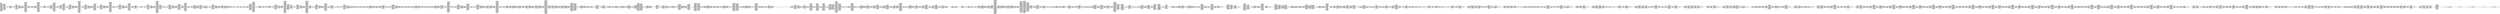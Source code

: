 digraph "graph.cfg.gv" {
	subgraph global {
		node [fontname=Courier fontsize=30.0 rank=same shape=box]
		block_0 [label="0: %00 = #0x1\l2: %01 = #0x40\l4: MSTORE(%01, %00)\l5: [NO_SSA] DUP1\l6: [NO_SSA] PUSH1\l8: [NO_SSA] DUP2\l9: [NO_SSA] MSTORE\la: [NO_SSA] PUSH1\lc: [NO_SSA] ADD\ld: [NO_SSA] PUSH2\l10: [NO_SSA] PUSH1\l12: [NO_SSA] SWAP2\l13: [NO_SSA] CODECOPY\l14: [NO_SSA] PUSH1\l16: [NO_SSA] PUSH1\l18: [NO_SSA] DUP12\l19: [NO_SSA] PUSH20\l2e: [NO_SSA] AND\l2f: [NO_SSA] PUSH20\l44: [NO_SSA] AND\l45: [NO_SSA] DUP2\l46: [NO_SSA] MSTORE\l47: [NO_SSA] PUSH1\l49: [NO_SSA] ADD\l4a: [NO_SSA] SWAP1\l4b: [NO_SSA] DUP2\l4c: [NO_SSA] MSTORE\l4d: [NO_SSA] PUSH1\l4f: [NO_SSA] ADD\l50: [NO_SSA] PUSH1\l52: [NO_SSA] SHA3\l53: [NO_SSA] PUSH1\l55: [NO_SSA] PUSH2\l58: [NO_SSA] PUSH2\l5b: [NO_SSA] JUMP\l"]
		block_5c [label="5c: [NO_SSA] JUMPDEST\l5d: [NO_SSA] PUSH20\l72: [NO_SSA] AND\l73: [NO_SSA] PUSH20\l88: [NO_SSA] AND\l89: [NO_SSA] DUP2\l8a: [NO_SSA] MSTORE\l8b: [NO_SSA] PUSH1\l8d: [NO_SSA] ADD\l8e: [NO_SSA] SWAP1\l8f: [NO_SSA] DUP2\l90: [NO_SSA] MSTORE\l91: [NO_SSA] PUSH1\l93: [NO_SSA] ADD\l94: [NO_SSA] PUSH1\l96: [NO_SSA] SHA3\l97: [NO_SSA] SLOAD\l98: [NO_SSA] PUSH2\l9b: [NO_SSA] SWAP1\l9c: [NO_SSA] SWAP3\l9d: [NO_SSA] SWAP2\l9e: [NO_SSA] SWAP1\l9f: [NO_SSA] PUSH4\la4: [NO_SSA] AND\la5: [NO_SSA] JUMP\l"]
		block_a6 [label="a6: [NO_SSA] JUMPDEST\la7: [NO_SSA] PUSH2\laa: [NO_SSA] JUMP\l"]
		block_ab [label="ab: [NO_SSA] JUMPDEST\lac: [NO_SSA] PUSH1\lae: [NO_SSA] SWAP1\laf: [NO_SSA] POP\lb0: [NO_SSA] SWAP4\lb1: [NO_SSA] SWAP3\lb2: [NO_SSA] POP\lb3: [NO_SSA] POP\lb4: [NO_SSA] POP\lb5: [NO_SSA] JUMP\l"]
		block_b6 [label="b6: [NO_SSA] JUMPDEST\lb7: [NO_SSA] PUSH2\lba: [NO_SSA] PUSH2\lbd: [NO_SSA] JUMP\l"]
		block_be [label="be: [NO_SSA] JUMPDEST\lbf: [NO_SSA] PUSH20\ld4: [NO_SSA] AND\ld5: [NO_SSA] PUSH1\ld7: [NO_SSA] PUSH1\ld9: [NO_SSA] SWAP1\lda: [NO_SSA] SLOAD\ldb: [NO_SSA] SWAP1\ldc: [NO_SSA] PUSH2\ldf: [NO_SSA] EXP\le0: [NO_SSA] SWAP1\le1: [NO_SSA] DIV\le2: [NO_SSA] PUSH20\lf7: [NO_SSA] AND\lf8: [NO_SSA] PUSH20\l10d: [NO_SSA] AND\l10e: [NO_SSA] EQ\l10f: [NO_SSA] PUSH2\l112: [NO_SSA] JUMPI\l"]
		block_113 [label="113: [NO_SSA] PUSH1\l115: [NO_SSA] MLOAD\l116: [NO_SSA] PUSH32\l137: [NO_SSA] DUP2\l138: [NO_SSA] MSTORE\l139: [NO_SSA] PUSH1\l13b: [NO_SSA] ADD\l13c: [NO_SSA] PUSH2\l13f: [NO_SSA] SWAP1\l140: [NO_SSA] PUSH2\l143: [NO_SSA] JUMP\l"]
		block_144 [label="144: [NO_SSA] JUMPDEST\l145: [NO_SSA] PUSH1\l147: [NO_SSA] MLOAD\l148: [NO_SSA] DUP1\l149: [NO_SSA] SWAP2\l14a: [NO_SSA] SUB\l14b: [NO_SSA] SWAP1\l14c: [NO_SSA] REVERT\l"]
		block_14d [label="14d: [NO_SSA] JUMPDEST\l14e: [NO_SSA] DUP1\l14f: [NO_SSA] PUSH1\l151: [NO_SSA] PUSH1\l153: [NO_SSA] DUP5\l154: [NO_SSA] PUSH20\l169: [NO_SSA] AND\l16a: [NO_SSA] PUSH20\l17f: [NO_SSA] AND\l180: [NO_SSA] DUP2\l181: [NO_SSA] MSTORE\l182: [NO_SSA] PUSH1\l184: [NO_SSA] ADD\l185: [NO_SSA] SWAP1\l186: [NO_SSA] DUP2\l187: [NO_SSA] MSTORE\l188: [NO_SSA] PUSH1\l18a: [NO_SSA] ADD\l18b: [NO_SSA] PUSH1\l18d: [NO_SSA] SHA3\l18e: [NO_SSA] PUSH1\l190: [NO_SSA] PUSH2\l193: [NO_SSA] EXP\l194: [NO_SSA] DUP2\l195: [NO_SSA] SLOAD\l196: [NO_SSA] DUP2\l197: [NO_SSA] PUSH1\l199: [NO_SSA] MUL\l19a: [NO_SSA] NOT\l19b: [NO_SSA] AND\l19c: [NO_SSA] SWAP1\l19d: [NO_SSA] DUP4\l19e: [NO_SSA] ISZERO\l19f: [NO_SSA] ISZERO\l1a0: [NO_SSA] MUL\l1a1: [NO_SSA] OR\l1a2: [NO_SSA] SWAP1\l1a3: [NO_SSA] SSTORE\l1a4: [NO_SSA] POP\l1a5: [NO_SSA] POP\l1a6: [NO_SSA] POP\l1a7: [NO_SSA] JUMP\l"]
		block_1a8 [label="1a8: [NO_SSA] JUMPDEST\l1a9: [NO_SSA] PUSH1\l1ab: [NO_SSA] PUSH1\l1ad: [NO_SSA] SWAP1\l1ae: [NO_SSA] POP\l1af: [NO_SSA] SWAP1\l1b0: [NO_SSA] JUMP\l"]
		block_1b1 [label="1b1: [NO_SSA] JUMPDEST\l1b2: [NO_SSA] PUSH1\l1b4: [NO_SSA] PUSH2\l1b7: [NO_SSA] PUSH2\l1ba: [NO_SSA] PUSH2\l1bd: [NO_SSA] JUMP\l"]
		block_1be [label="1be: [NO_SSA] JUMPDEST\l1bf: [NO_SSA] DUP5\l1c0: [NO_SSA] PUSH2\l1c3: [NO_SSA] DUP6\l1c4: [NO_SSA] PUSH1\l1c6: [NO_SSA] PUSH1\l1c8: [NO_SSA] PUSH2\l1cb: [NO_SSA] PUSH2\l1ce: [NO_SSA] JUMP\l"]
		block_1cf [label="1cf: [NO_SSA] JUMPDEST\l1d0: [NO_SSA] PUSH20\l1e5: [NO_SSA] AND\l1e6: [NO_SSA] PUSH20\l1fb: [NO_SSA] AND\l1fc: [NO_SSA] DUP2\l1fd: [NO_SSA] MSTORE\l1fe: [NO_SSA] PUSH1\l200: [NO_SSA] ADD\l201: [NO_SSA] SWAP1\l202: [NO_SSA] DUP2\l203: [NO_SSA] MSTORE\l204: [NO_SSA] PUSH1\l206: [NO_SSA] ADD\l207: [NO_SSA] PUSH1\l209: [NO_SSA] SHA3\l20a: [NO_SSA] PUSH1\l20c: [NO_SSA] DUP10\l20d: [NO_SSA] PUSH20\l222: [NO_SSA] AND\l223: [NO_SSA] PUSH20\l238: [NO_SSA] AND\l239: [NO_SSA] DUP2\l23a: [NO_SSA] MSTORE\l23b: [NO_SSA] PUSH1\l23d: [NO_SSA] ADD\l23e: [NO_SSA] SWAP1\l23f: [NO_SSA] DUP2\l240: [NO_SSA] MSTORE\l241: [NO_SSA] PUSH1\l243: [NO_SSA] ADD\l244: [NO_SSA] PUSH1\l246: [NO_SSA] SHA3\l247: [NO_SSA] SLOAD\l248: [NO_SSA] PUSH2\l24b: [NO_SSA] SWAP1\l24c: [NO_SSA] SWAP2\l24d: [NO_SSA] SWAP1\l24e: [NO_SSA] PUSH4\l253: [NO_SSA] AND\l254: [NO_SSA] JUMP\l"]
		block_255 [label="255: [NO_SSA] JUMPDEST\l256: [NO_SSA] PUSH2\l259: [NO_SSA] JUMP\l"]
		block_25a [label="25a: [NO_SSA] JUMPDEST\l25b: [NO_SSA] PUSH1\l25d: [NO_SSA] SWAP1\l25e: [NO_SSA] POP\l25f: [NO_SSA] SWAP3\l260: [NO_SSA] SWAP2\l261: [NO_SSA] POP\l262: [NO_SSA] POP\l263: [NO_SSA] JUMP\l"]
		block_264 [label="264: [NO_SSA] JUMPDEST\l265: [NO_SSA] PUSH32\l286: [NO_SSA] DUP2\l287: [NO_SSA] JUMP\l"]
		block_288 [label="288: [NO_SSA] JUMPDEST\l289: [NO_SSA] PUSH1\l28b: [NO_SSA] PUSH1\l28d: [NO_SSA] SWAP1\l28e: [NO_SSA] SLOAD\l28f: [NO_SSA] SWAP1\l290: [NO_SSA] PUSH2\l293: [NO_SSA] EXP\l294: [NO_SSA] SWAP1\l295: [NO_SSA] DIV\l296: [NO_SSA] PUSH1\l298: [NO_SSA] AND\l299: [NO_SSA] DUP2\l29a: [NO_SSA] JUMP\l"]
		block_29b [label="29b: [NO_SSA] JUMPDEST\l29c: [NO_SSA] PUSH1\l29e: [NO_SSA] PUSH1\l2a0: [NO_SSA] PUSH1\l2a2: [NO_SSA] DUP4\l2a3: [NO_SSA] PUSH20\l2b8: [NO_SSA] AND\l2b9: [NO_SSA] PUSH20\l2ce: [NO_SSA] AND\l2cf: [NO_SSA] DUP2\l2d0: [NO_SSA] MSTORE\l2d1: [NO_SSA] PUSH1\l2d3: [NO_SSA] ADD\l2d4: [NO_SSA] SWAP1\l2d5: [NO_SSA] DUP2\l2d6: [NO_SSA] MSTORE\l2d7: [NO_SSA] PUSH1\l2d9: [NO_SSA] ADD\l2da: [NO_SSA] PUSH1\l2dc: [NO_SSA] SHA3\l2dd: [NO_SSA] PUSH1\l2df: [NO_SSA] SWAP1\l2e0: [NO_SSA] SLOAD\l2e1: [NO_SSA] SWAP1\l2e2: [NO_SSA] PUSH2\l2e5: [NO_SSA] EXP\l2e6: [NO_SSA] SWAP1\l2e7: [NO_SSA] DIV\l2e8: [NO_SSA] PUSH1\l2ea: [NO_SSA] AND\l2eb: [NO_SSA] SWAP1\l2ec: [NO_SSA] POP\l2ed: [NO_SSA] SWAP2\l2ee: [NO_SSA] SWAP1\l2ef: [NO_SSA] POP\l2f0: [NO_SSA] JUMP\l"]
		block_2f1 [label="2f1: [NO_SSA] JUMPDEST\l2f2: [NO_SSA] PUSH1\l2f4: [NO_SSA] SLOAD\l2f5: [NO_SSA] DUP2\l2f6: [NO_SSA] JUMP\l"]
		block_2f7 [label="2f7: [NO_SSA] JUMPDEST\l2f8: [NO_SSA] PUSH1\l2fa: [NO_SSA] PUSH1\l2fc: [NO_SSA] SWAP1\l2fd: [NO_SSA] SLOAD\l2fe: [NO_SSA] SWAP1\l2ff: [NO_SSA] PUSH2\l302: [NO_SSA] EXP\l303: [NO_SSA] SWAP1\l304: [NO_SSA] DIV\l305: [NO_SSA] PUSH1\l307: [NO_SSA] AND\l308: [NO_SSA] DUP2\l309: [NO_SSA] JUMP\l"]
		block_30a [label="30a: [NO_SSA] JUMPDEST\l30b: [NO_SSA] PUSH1\l30d: [NO_SSA] DUP1\l30e: [NO_SSA] PUSH1\l310: [NO_SSA] DUP4\l311: [NO_SSA] PUSH20\l326: [NO_SSA] AND\l327: [NO_SSA] PUSH20\l33c: [NO_SSA] AND\l33d: [NO_SSA] DUP2\l33e: [NO_SSA] MSTORE\l33f: [NO_SSA] PUSH1\l341: [NO_SSA] ADD\l342: [NO_SSA] SWAP1\l343: [NO_SSA] DUP2\l344: [NO_SSA] MSTORE\l345: [NO_SSA] PUSH1\l347: [NO_SSA] ADD\l348: [NO_SSA] PUSH1\l34a: [NO_SSA] SHA3\l34b: [NO_SSA] SLOAD\l34c: [NO_SSA] SWAP1\l34d: [NO_SSA] POP\l34e: [NO_SSA] SWAP2\l34f: [NO_SSA] SWAP1\l350: [NO_SSA] POP\l351: [NO_SSA] JUMP\l"]
		block_352 [label="352: [NO_SSA] JUMPDEST\l353: [NO_SSA] PUSH2\l356: [NO_SSA] PUSH2\l359: [NO_SSA] JUMP\l"]
		block_35a [label="35a: [NO_SSA] JUMPDEST\l35b: [NO_SSA] PUSH20\l370: [NO_SSA] AND\l371: [NO_SSA] PUSH1\l373: [NO_SSA] PUSH1\l375: [NO_SSA] SWAP1\l376: [NO_SSA] SLOAD\l377: [NO_SSA] SWAP1\l378: [NO_SSA] PUSH2\l37b: [NO_SSA] EXP\l37c: [NO_SSA] SWAP1\l37d: [NO_SSA] DIV\l37e: [NO_SSA] PUSH20\l393: [NO_SSA] AND\l394: [NO_SSA] PUSH20\l3a9: [NO_SSA] AND\l3aa: [NO_SSA] EQ\l3ab: [NO_SSA] PUSH2\l3ae: [NO_SSA] JUMPI\l"]
		block_3af [label="3af: [NO_SSA] PUSH1\l3b1: [NO_SSA] MLOAD\l3b2: [NO_SSA] PUSH32\l3d3: [NO_SSA] DUP2\l3d4: [NO_SSA] MSTORE\l3d5: [NO_SSA] PUSH1\l3d7: [NO_SSA] ADD\l3d8: [NO_SSA] PUSH2\l3db: [NO_SSA] SWAP1\l3dc: [NO_SSA] PUSH2\l3df: [NO_SSA] JUMP\l"]
		block_3e0 [label="3e0: [NO_SSA] JUMPDEST\l3e1: [NO_SSA] PUSH1\l3e3: [NO_SSA] MLOAD\l3e4: [NO_SSA] DUP1\l3e5: [NO_SSA] SWAP2\l3e6: [NO_SSA] SUB\l3e7: [NO_SSA] SWAP1\l3e8: [NO_SSA] REVERT\l"]
		block_3e9 [label="3e9: [NO_SSA] JUMPDEST\l3ea: [NO_SSA] PUSH1\l3ec: [NO_SSA] PUSH20\l401: [NO_SSA] AND\l402: [NO_SSA] PUSH1\l404: [NO_SSA] PUSH1\l406: [NO_SSA] SWAP1\l407: [NO_SSA] SLOAD\l408: [NO_SSA] SWAP1\l409: [NO_SSA] PUSH2\l40c: [NO_SSA] EXP\l40d: [NO_SSA] SWAP1\l40e: [NO_SSA] DIV\l40f: [NO_SSA] PUSH20\l424: [NO_SSA] AND\l425: [NO_SSA] PUSH20\l43a: [NO_SSA] AND\l43b: [NO_SSA] PUSH32\l45c: [NO_SSA] PUSH1\l45e: [NO_SSA] MLOAD\l45f: [NO_SSA] PUSH1\l461: [NO_SSA] MLOAD\l462: [NO_SSA] DUP1\l463: [NO_SSA] SWAP2\l464: [NO_SSA] SUB\l465: [NO_SSA] SWAP1\l466: [NO_SSA] LOG3\l467: [NO_SSA] PUSH1\l469: [NO_SSA] PUSH1\l46b: [NO_SSA] PUSH1\l46d: [NO_SSA] PUSH2\l470: [NO_SSA] EXP\l471: [NO_SSA] DUP2\l472: [NO_SSA] SLOAD\l473: [NO_SSA] DUP2\l474: [NO_SSA] PUSH20\l489: [NO_SSA] MUL\l48a: [NO_SSA] NOT\l48b: [NO_SSA] AND\l48c: [NO_SSA] SWAP1\l48d: [NO_SSA] DUP4\l48e: [NO_SSA] PUSH20\l4a3: [NO_SSA] AND\l4a4: [NO_SSA] MUL\l4a5: [NO_SSA] OR\l4a6: [NO_SSA] SWAP1\l4a7: [NO_SSA] SSTORE\l4a8: [NO_SSA] POP\l4a9: [NO_SSA] JUMP\l"]
		block_4aa [label="4aa: [NO_SSA] JUMPDEST\l4ab: [NO_SSA] PUSH1\l4ad: [NO_SSA] PUSH2\l4b0: [NO_SSA] PUSH2\l4b3: [NO_SSA] JUMP\l"]
		block_4b4 [label="4b4: [NO_SSA] JUMPDEST\l4b5: [NO_SSA] PUSH20\l4ca: [NO_SSA] AND\l4cb: [NO_SSA] PUSH1\l4cd: [NO_SSA] PUSH1\l4cf: [NO_SSA] SWAP1\l4d0: [NO_SSA] SLOAD\l4d1: [NO_SSA] SWAP1\l4d2: [NO_SSA] PUSH2\l4d5: [NO_SSA] EXP\l4d6: [NO_SSA] SWAP1\l4d7: [NO_SSA] DIV\l4d8: [NO_SSA] PUSH20\l4ed: [NO_SSA] AND\l4ee: [NO_SSA] PUSH20\l503: [NO_SSA] AND\l504: [NO_SSA] EQ\l505: [NO_SSA] PUSH2\l508: [NO_SSA] JUMPI\l"]
		block_509 [label="509: [NO_SSA] PUSH1\l50b: [NO_SSA] MLOAD\l50c: [NO_SSA] PUSH32\l52d: [NO_SSA] DUP2\l52e: [NO_SSA] MSTORE\l52f: [NO_SSA] PUSH1\l531: [NO_SSA] ADD\l532: [NO_SSA] PUSH2\l535: [NO_SSA] SWAP1\l536: [NO_SSA] PUSH2\l539: [NO_SSA] JUMP\l"]
		block_53a [label="53a: [NO_SSA] JUMPDEST\l53b: [NO_SSA] PUSH1\l53d: [NO_SSA] MLOAD\l53e: [NO_SSA] DUP1\l53f: [NO_SSA] SWAP2\l540: [NO_SSA] SUB\l541: [NO_SSA] SWAP1\l542: [NO_SSA] REVERT\l"]
		block_543 [label="543: [NO_SSA] JUMPDEST\l544: [NO_SSA] PUSH1\l546: [NO_SSA] PUSH1\l548: [NO_SSA] PUSH1\l54a: [NO_SSA] PUSH2\l54d: [NO_SSA] EXP\l54e: [NO_SSA] DUP2\l54f: [NO_SSA] SLOAD\l550: [NO_SSA] DUP2\l551: [NO_SSA] PUSH1\l553: [NO_SSA] MUL\l554: [NO_SSA] NOT\l555: [NO_SSA] AND\l556: [NO_SSA] SWAP1\l557: [NO_SSA] DUP4\l558: [NO_SSA] ISZERO\l559: [NO_SSA] ISZERO\l55a: [NO_SSA] MUL\l55b: [NO_SSA] OR\l55c: [NO_SSA] SWAP1\l55d: [NO_SSA] SSTORE\l55e: [NO_SSA] POP\l55f: [NO_SSA] PUSH1\l561: [NO_SSA] SWAP1\l562: [NO_SSA] POP\l563: [NO_SSA] SWAP1\l564: [NO_SSA] JUMP\l"]
		block_565 [label="565: [NO_SSA] JUMPDEST\l566: [NO_SSA] PUSH2\l569: [NO_SSA] PUSH2\l56c: [NO_SSA] JUMP\l"]
		block_56d [label="56d: [NO_SSA] JUMPDEST\l56e: [NO_SSA] PUSH20\l583: [NO_SSA] AND\l584: [NO_SSA] PUSH1\l586: [NO_SSA] PUSH1\l588: [NO_SSA] SWAP1\l589: [NO_SSA] SLOAD\l58a: [NO_SSA] SWAP1\l58b: [NO_SSA] PUSH2\l58e: [NO_SSA] EXP\l58f: [NO_SSA] SWAP1\l590: [NO_SSA] DIV\l591: [NO_SSA] PUSH20\l5a6: [NO_SSA] AND\l5a7: [NO_SSA] PUSH20\l5bc: [NO_SSA] AND\l5bd: [NO_SSA] EQ\l5be: [NO_SSA] PUSH2\l5c1: [NO_SSA] JUMPI\l"]
		block_5c2 [label="5c2: [NO_SSA] PUSH1\l5c4: [NO_SSA] MLOAD\l5c5: [NO_SSA] PUSH32\l5e6: [NO_SSA] DUP2\l5e7: [NO_SSA] MSTORE\l5e8: [NO_SSA] PUSH1\l5ea: [NO_SSA] ADD\l5eb: [NO_SSA] PUSH2\l5ee: [NO_SSA] SWAP1\l5ef: [NO_SSA] PUSH2\l5f2: [NO_SSA] JUMP\l"]
		block_5f3 [label="5f3: [NO_SSA] JUMPDEST\l5f4: [NO_SSA] PUSH1\l5f6: [NO_SSA] MLOAD\l5f7: [NO_SSA] DUP1\l5f8: [NO_SSA] SWAP2\l5f9: [NO_SSA] SUB\l5fa: [NO_SSA] SWAP1\l5fb: [NO_SSA] REVERT\l"]
		block_5fc [label="5fc: [NO_SSA] JUMPDEST\l5fd: [NO_SSA] DUP1\l5fe: [NO_SSA] PUSH1\l600: [NO_SSA] PUSH1\l602: [NO_SSA] DUP5\l603: [NO_SSA] PUSH20\l618: [NO_SSA] AND\l619: [NO_SSA] PUSH20\l62e: [NO_SSA] AND\l62f: [NO_SSA] DUP2\l630: [NO_SSA] MSTORE\l631: [NO_SSA] PUSH1\l633: [NO_SSA] ADD\l634: [NO_SSA] SWAP1\l635: [NO_SSA] DUP2\l636: [NO_SSA] MSTORE\l637: [NO_SSA] PUSH1\l639: [NO_SSA] ADD\l63a: [NO_SSA] PUSH1\l63c: [NO_SSA] SHA3\l63d: [NO_SSA] PUSH1\l63f: [NO_SSA] PUSH2\l642: [NO_SSA] EXP\l643: [NO_SSA] DUP2\l644: [NO_SSA] SLOAD\l645: [NO_SSA] DUP2\l646: [NO_SSA] PUSH1\l648: [NO_SSA] MUL\l649: [NO_SSA] NOT\l64a: [NO_SSA] AND\l64b: [NO_SSA] SWAP1\l64c: [NO_SSA] DUP4\l64d: [NO_SSA] ISZERO\l64e: [NO_SSA] ISZERO\l64f: [NO_SSA] MUL\l650: [NO_SSA] OR\l651: [NO_SSA] SWAP1\l652: [NO_SSA] SSTORE\l653: [NO_SSA] POP\l654: [NO_SSA] POP\l655: [NO_SSA] POP\l656: [NO_SSA] JUMP\l"]
		block_657 [label="657: [NO_SSA] JUMPDEST\l658: [NO_SSA] PUSH1\l65a: [NO_SSA] SLOAD\l65b: [NO_SSA] DUP2\l65c: [NO_SSA] JUMP\l"]
		block_65d [label="65d: [NO_SSA] JUMPDEST\l65e: [NO_SSA] PUSH2\l661: [NO_SSA] PUSH2\l664: [NO_SSA] JUMP\l"]
		block_665 [label="665: [NO_SSA] JUMPDEST\l666: [NO_SSA] PUSH20\l67b: [NO_SSA] AND\l67c: [NO_SSA] PUSH1\l67e: [NO_SSA] PUSH1\l680: [NO_SSA] SWAP1\l681: [NO_SSA] SLOAD\l682: [NO_SSA] SWAP1\l683: [NO_SSA] PUSH2\l686: [NO_SSA] EXP\l687: [NO_SSA] SWAP1\l688: [NO_SSA] DIV\l689: [NO_SSA] PUSH20\l69e: [NO_SSA] AND\l69f: [NO_SSA] PUSH20\l6b4: [NO_SSA] AND\l6b5: [NO_SSA] EQ\l6b6: [NO_SSA] PUSH2\l6b9: [NO_SSA] JUMPI\l"]
		block_6ba [label="6ba: [NO_SSA] PUSH1\l6bc: [NO_SSA] MLOAD\l6bd: [NO_SSA] PUSH32\l6de: [NO_SSA] DUP2\l6df: [NO_SSA] MSTORE\l6e0: [NO_SSA] PUSH1\l6e2: [NO_SSA] ADD\l6e3: [NO_SSA] PUSH2\l6e6: [NO_SSA] SWAP1\l6e7: [NO_SSA] PUSH2\l6ea: [NO_SSA] JUMP\l"]
		block_6eb [label="6eb: [NO_SSA] JUMPDEST\l6ec: [NO_SSA] PUSH1\l6ee: [NO_SSA] MLOAD\l6ef: [NO_SSA] DUP1\l6f0: [NO_SSA] SWAP2\l6f1: [NO_SSA] SUB\l6f2: [NO_SSA] SWAP1\l6f3: [NO_SSA] REVERT\l"]
		block_6f4 [label="6f4: [NO_SSA] JUMPDEST\l6f5: [NO_SSA] DUP3\l6f6: [NO_SSA] PUSH1\l6f8: [NO_SSA] DUP2\l6f9: [NO_SSA] SWAP1\l6fa: [NO_SSA] SSTORE\l6fb: [NO_SSA] POP\l6fc: [NO_SSA] DUP2\l6fd: [NO_SSA] PUSH1\l6ff: [NO_SSA] DUP2\l700: [NO_SSA] SWAP1\l701: [NO_SSA] SSTORE\l702: [NO_SSA] POP\l703: [NO_SSA] DUP1\l704: [NO_SSA] PUSH1\l706: [NO_SSA] DUP2\l707: [NO_SSA] SWAP1\l708: [NO_SSA] SSTORE\l709: [NO_SSA] POP\l70a: [NO_SSA] PUSH1\l70c: [NO_SSA] SLOAD\l70d: [NO_SSA] PUSH1\l70f: [NO_SSA] SLOAD\l710: [NO_SSA] PUSH1\l712: [NO_SSA] SLOAD\l713: [NO_SSA] PUSH2\l716: [NO_SSA] SWAP2\l717: [NO_SSA] SWAP1\l718: [NO_SSA] PUSH2\l71b: [NO_SSA] JUMP\l"]
		block_71c [label="71c: [NO_SSA] JUMPDEST\l71d: [NO_SSA] PUSH2\l720: [NO_SSA] SWAP2\l721: [NO_SSA] SWAP1\l722: [NO_SSA] PUSH2\l725: [NO_SSA] JUMP\l"]
		block_726 [label="726: [NO_SSA] JUMPDEST\l727: [NO_SSA] PUSH1\l729: [NO_SSA] DUP2\l72a: [NO_SSA] SWAP1\l72b: [NO_SSA] SSTORE\l72c: [NO_SSA] POP\l72d: [NO_SSA] PUSH1\l72f: [NO_SSA] PUSH1\l731: [NO_SSA] SLOAD\l732: [NO_SSA] GT\l733: [NO_SSA] ISZERO\l734: [NO_SSA] PUSH2\l737: [NO_SSA] JUMPI\l"]
		block_738 [label="738: [NO_SSA] PUSH1\l73a: [NO_SSA] DUP1\l73b: [NO_SSA] REVERT\l"]
		block_73c [label="73c: [NO_SSA] JUMPDEST\l73d: [NO_SSA] POP\l73e: [NO_SSA] POP\l73f: [NO_SSA] POP\l740: [NO_SSA] JUMP\l"]
		block_741 [label="741: [NO_SSA] JUMPDEST\l742: [NO_SSA] PUSH2\l745: [NO_SSA] PUSH2\l748: [NO_SSA] JUMP\l"]
		block_749 [label="749: [NO_SSA] JUMPDEST\l74a: [NO_SSA] PUSH20\l75f: [NO_SSA] AND\l760: [NO_SSA] PUSH1\l762: [NO_SSA] PUSH1\l764: [NO_SSA] SWAP1\l765: [NO_SSA] SLOAD\l766: [NO_SSA] SWAP1\l767: [NO_SSA] PUSH2\l76a: [NO_SSA] EXP\l76b: [NO_SSA] SWAP1\l76c: [NO_SSA] DIV\l76d: [NO_SSA] PUSH20\l782: [NO_SSA] AND\l783: [NO_SSA] PUSH20\l798: [NO_SSA] AND\l799: [NO_SSA] EQ\l79a: [NO_SSA] PUSH2\l79d: [NO_SSA] JUMPI\l"]
		block_79e [label="79e: [NO_SSA] PUSH1\l7a0: [NO_SSA] MLOAD\l7a1: [NO_SSA] PUSH32\l7c2: [NO_SSA] DUP2\l7c3: [NO_SSA] MSTORE\l7c4: [NO_SSA] PUSH1\l7c6: [NO_SSA] ADD\l7c7: [NO_SSA] PUSH2\l7ca: [NO_SSA] SWAP1\l7cb: [NO_SSA] PUSH2\l7ce: [NO_SSA] JUMP\l"]
		block_7cf [label="7cf: [NO_SSA] JUMPDEST\l7d0: [NO_SSA] PUSH1\l7d2: [NO_SSA] MLOAD\l7d3: [NO_SSA] DUP1\l7d4: [NO_SSA] SWAP2\l7d5: [NO_SSA] SUB\l7d6: [NO_SSA] SWAP1\l7d7: [NO_SSA] REVERT\l"]
		block_7d8 [label="7d8: [NO_SSA] JUMPDEST\l7d9: [NO_SSA] PUSH1\l7db: [NO_SSA] PUSH1\l7dd: [NO_SSA] PUSH1\l7df: [NO_SSA] PUSH2\l7e2: [NO_SSA] EXP\l7e3: [NO_SSA] DUP2\l7e4: [NO_SSA] SLOAD\l7e5: [NO_SSA] DUP2\l7e6: [NO_SSA] PUSH1\l7e8: [NO_SSA] MUL\l7e9: [NO_SSA] NOT\l7ea: [NO_SSA] AND\l7eb: [NO_SSA] SWAP1\l7ec: [NO_SSA] DUP4\l7ed: [NO_SSA] ISZERO\l7ee: [NO_SSA] ISZERO\l7ef: [NO_SSA] MUL\l7f0: [NO_SSA] OR\l7f1: [NO_SSA] SWAP1\l7f2: [NO_SSA] SSTORE\l7f3: [NO_SSA] POP\l7f4: [NO_SSA] PUSH1\l7f6: [NO_SSA] PUSH1\l7f8: [NO_SSA] PUSH1\l7fa: [NO_SSA] PUSH2\l7fd: [NO_SSA] EXP\l7fe: [NO_SSA] DUP2\l7ff: [NO_SSA] SLOAD\l800: [NO_SSA] DUP2\l801: [NO_SSA] PUSH1\l803: [NO_SSA] MUL\l804: [NO_SSA] NOT\l805: [NO_SSA] AND\l806: [NO_SSA] SWAP1\l807: [NO_SSA] DUP4\l808: [NO_SSA] ISZERO\l809: [NO_SSA] ISZERO\l80a: [NO_SSA] MUL\l80b: [NO_SSA] OR\l80c: [NO_SSA] SWAP1\l80d: [NO_SSA] SSTORE\l80e: [NO_SSA] POP\l80f: [NO_SSA] NUMBER\l810: [NO_SSA] PUSH1\l812: [NO_SSA] DUP2\l813: [NO_SSA] SWAP1\l814: [NO_SSA] SSTORE\l815: [NO_SSA] POP\l816: [NO_SSA] JUMP\l"]
		block_817 [label="817: [NO_SSA] JUMPDEST\l818: [NO_SSA] PUSH1\l81a: [NO_SSA] PUSH1\l81c: [NO_SSA] PUSH1\l81e: [NO_SSA] SWAP1\l81f: [NO_SSA] SLOAD\l820: [NO_SSA] SWAP1\l821: [NO_SSA] PUSH2\l824: [NO_SSA] EXP\l825: [NO_SSA] SWAP1\l826: [NO_SSA] DIV\l827: [NO_SSA] PUSH20\l83c: [NO_SSA] AND\l83d: [NO_SSA] SWAP1\l83e: [NO_SSA] POP\l83f: [NO_SSA] SWAP1\l840: [NO_SSA] JUMP\l"]
		block_841 [label="841: [NO_SSA] JUMPDEST\l842: [NO_SSA] PUSH1\l844: [NO_SSA] SLOAD\l845: [NO_SSA] DUP2\l846: [NO_SSA] JUMP\l"]
		block_847 [label="847: [NO_SSA] JUMPDEST\l848: [NO_SSA] PUSH2\l84b: [NO_SSA] PUSH2\l84e: [NO_SSA] JUMP\l"]
		block_84f [label="84f: [NO_SSA] JUMPDEST\l850: [NO_SSA] PUSH20\l865: [NO_SSA] AND\l866: [NO_SSA] PUSH1\l868: [NO_SSA] PUSH1\l86a: [NO_SSA] SWAP1\l86b: [NO_SSA] SLOAD\l86c: [NO_SSA] SWAP1\l86d: [NO_SSA] PUSH2\l870: [NO_SSA] EXP\l871: [NO_SSA] SWAP1\l872: [NO_SSA] DIV\l873: [NO_SSA] PUSH20\l888: [NO_SSA] AND\l889: [NO_SSA] PUSH20\l89e: [NO_SSA] AND\l89f: [NO_SSA] EQ\l8a0: [NO_SSA] PUSH2\l8a3: [NO_SSA] JUMPI\l"]
		block_8a4 [label="8a4: [NO_SSA] PUSH1\l8a6: [NO_SSA] MLOAD\l8a7: [NO_SSA] PUSH32\l8c8: [NO_SSA] DUP2\l8c9: [NO_SSA] MSTORE\l8ca: [NO_SSA] PUSH1\l8cc: [NO_SSA] ADD\l8cd: [NO_SSA] PUSH2\l8d0: [NO_SSA] SWAP1\l8d1: [NO_SSA] PUSH2\l8d4: [NO_SSA] JUMP\l"]
		block_8d5 [label="8d5: [NO_SSA] JUMPDEST\l8d6: [NO_SSA] PUSH1\l8d8: [NO_SSA] MLOAD\l8d9: [NO_SSA] DUP1\l8da: [NO_SSA] SWAP2\l8db: [NO_SSA] SUB\l8dc: [NO_SSA] SWAP1\l8dd: [NO_SSA] REVERT\l"]
		block_8de [label="8de: [NO_SSA] JUMPDEST\l8df: [NO_SSA] DUP1\l8e0: [NO_SSA] PUSH1\l8e2: [NO_SSA] PUSH1\l8e4: [NO_SSA] PUSH2\l8e7: [NO_SSA] EXP\l8e8: [NO_SSA] DUP2\l8e9: [NO_SSA] SLOAD\l8ea: [NO_SSA] DUP2\l8eb: [NO_SSA] PUSH1\l8ed: [NO_SSA] MUL\l8ee: [NO_SSA] NOT\l8ef: [NO_SSA] AND\l8f0: [NO_SSA] SWAP1\l8f1: [NO_SSA] DUP4\l8f2: [NO_SSA] ISZERO\l8f3: [NO_SSA] ISZERO\l8f4: [NO_SSA] MUL\l8f5: [NO_SSA] OR\l8f6: [NO_SSA] SWAP1\l8f7: [NO_SSA] SSTORE\l8f8: [NO_SSA] POP\l8f9: [NO_SSA] POP\l8fa: [NO_SSA] JUMP\l"]
		block_8fb [label="8fb: [NO_SSA] JUMPDEST\l8fc: [NO_SSA] PUSH1\l8fe: [NO_SSA] PUSH1\l900: [NO_SSA] DUP1\l901: [NO_SSA] SLOAD\l902: [NO_SSA] PUSH2\l905: [NO_SSA] SWAP1\l906: [NO_SSA] PUSH2\l909: [NO_SSA] JUMP\l"]
		block_90a [label="90a: [NO_SSA] JUMPDEST\l90b: [NO_SSA] DUP1\l90c: [NO_SSA] PUSH1\l90e: [NO_SSA] ADD\l90f: [NO_SSA] PUSH1\l911: [NO_SSA] DUP1\l912: [NO_SSA] SWAP2\l913: [NO_SSA] DIV\l914: [NO_SSA] MUL\l915: [NO_SSA] PUSH1\l917: [NO_SSA] ADD\l918: [NO_SSA] PUSH1\l91a: [NO_SSA] MLOAD\l91b: [NO_SSA] SWAP1\l91c: [NO_SSA] DUP2\l91d: [NO_SSA] ADD\l91e: [NO_SSA] PUSH1\l920: [NO_SSA] MSTORE\l921: [NO_SSA] DUP1\l922: [NO_SSA] SWAP3\l923: [NO_SSA] SWAP2\l924: [NO_SSA] SWAP1\l925: [NO_SSA] DUP2\l926: [NO_SSA] DUP2\l927: [NO_SSA] MSTORE\l928: [NO_SSA] PUSH1\l92a: [NO_SSA] ADD\l92b: [NO_SSA] DUP3\l92c: [NO_SSA] DUP1\l92d: [NO_SSA] SLOAD\l92e: [NO_SSA] PUSH2\l931: [NO_SSA] SWAP1\l932: [NO_SSA] PUSH2\l935: [NO_SSA] JUMP\l"]
		block_936 [label="936: [NO_SSA] JUMPDEST\l937: [NO_SSA] DUP1\l938: [NO_SSA] ISZERO\l939: [NO_SSA] PUSH2\l93c: [NO_SSA] JUMPI\l"]
		block_93d [label="93d: [NO_SSA] DUP1\l93e: [NO_SSA] PUSH1\l940: [NO_SSA] LT\l941: [NO_SSA] PUSH2\l944: [NO_SSA] JUMPI\l"]
		block_945 [label="945: [NO_SSA] PUSH2\l948: [NO_SSA] DUP1\l949: [NO_SSA] DUP4\l94a: [NO_SSA] SLOAD\l94b: [NO_SSA] DIV\l94c: [NO_SSA] MUL\l94d: [NO_SSA] DUP4\l94e: [NO_SSA] MSTORE\l94f: [NO_SSA] SWAP2\l950: [NO_SSA] PUSH1\l952: [NO_SSA] ADD\l953: [NO_SSA] SWAP2\l954: [NO_SSA] PUSH2\l957: [NO_SSA] JUMP\l"]
		block_958 [label="958: [NO_SSA] JUMPDEST\l959: [NO_SSA] DUP3\l95a: [NO_SSA] ADD\l95b: [NO_SSA] SWAP2\l95c: [NO_SSA] SWAP1\l95d: [NO_SSA] PUSH1\l95f: [NO_SSA] MSTORE\l960: [NO_SSA] PUSH1\l962: [NO_SSA] PUSH1\l964: [NO_SSA] SHA3\l965: [NO_SSA] SWAP1\l"]
		block_966 [label="966: [NO_SSA] JUMPDEST\l967: [NO_SSA] DUP2\l968: [NO_SSA] SLOAD\l969: [NO_SSA] DUP2\l96a: [NO_SSA] MSTORE\l96b: [NO_SSA] SWAP1\l96c: [NO_SSA] PUSH1\l96e: [NO_SSA] ADD\l96f: [NO_SSA] SWAP1\l970: [NO_SSA] PUSH1\l972: [NO_SSA] ADD\l973: [NO_SSA] DUP1\l974: [NO_SSA] DUP4\l975: [NO_SSA] GT\l976: [NO_SSA] PUSH2\l979: [NO_SSA] JUMPI\l"]
		block_97a [label="97a: [NO_SSA] DUP3\l97b: [NO_SSA] SWAP1\l97c: [NO_SSA] SUB\l97d: [NO_SSA] PUSH1\l97f: [NO_SSA] AND\l980: [NO_SSA] DUP3\l981: [NO_SSA] ADD\l982: [NO_SSA] SWAP2\l"]
		block_983 [label="983: [NO_SSA] JUMPDEST\l984: [NO_SSA] POP\l985: [NO_SSA] POP\l986: [NO_SSA] POP\l987: [NO_SSA] POP\l988: [NO_SSA] POP\l989: [NO_SSA] SWAP1\l98a: [NO_SSA] POP\l98b: [NO_SSA] SWAP1\l98c: [NO_SSA] JUMP\l"]
		block_98d [label="98d: [NO_SSA] JUMPDEST\l98e: [NO_SSA] PUSH2\l991: [NO_SSA] PUSH2\l994: [NO_SSA] JUMP\l"]
		block_995 [label="995: [NO_SSA] JUMPDEST\l996: [NO_SSA] PUSH20\l9ab: [NO_SSA] AND\l9ac: [NO_SSA] PUSH1\l9ae: [NO_SSA] PUSH1\l9b0: [NO_SSA] SWAP1\l9b1: [NO_SSA] SLOAD\l9b2: [NO_SSA] SWAP1\l9b3: [NO_SSA] PUSH2\l9b6: [NO_SSA] EXP\l9b7: [NO_SSA] SWAP1\l9b8: [NO_SSA] DIV\l9b9: [NO_SSA] PUSH20\l9ce: [NO_SSA] AND\l9cf: [NO_SSA] PUSH20\l9e4: [NO_SSA] AND\l9e5: [NO_SSA] EQ\l9e6: [NO_SSA] PUSH2\l9e9: [NO_SSA] JUMPI\l"]
		block_9ea [label="9ea: [NO_SSA] PUSH1\l9ec: [NO_SSA] MLOAD\l9ed: [NO_SSA] PUSH32\la0e: [NO_SSA] DUP2\la0f: [NO_SSA] MSTORE\la10: [NO_SSA] PUSH1\la12: [NO_SSA] ADD\la13: [NO_SSA] PUSH2\la16: [NO_SSA] SWAP1\la17: [NO_SSA] PUSH2\la1a: [NO_SSA] JUMP\l"]
		block_a1b [label="a1b: [NO_SSA] JUMPDEST\la1c: [NO_SSA] PUSH1\la1e: [NO_SSA] MLOAD\la1f: [NO_SSA] DUP1\la20: [NO_SSA] SWAP2\la21: [NO_SSA] SUB\la22: [NO_SSA] SWAP1\la23: [NO_SSA] REVERT\l"]
		block_a24 [label="a24: [NO_SSA] JUMPDEST\la25: [NO_SSA] PUSH32\la46: [NO_SSA] PUSH20\la5b: [NO_SSA] AND\la5c: [NO_SSA] DUP3\la5d: [NO_SSA] PUSH20\la72: [NO_SSA] AND\la73: [NO_SSA] EQ\la74: [NO_SSA] ISZERO\la75: [NO_SSA] PUSH2\la78: [NO_SSA] JUMPI\l"]
		block_a79 [label="a79: [NO_SSA] PUSH1\la7b: [NO_SSA] MLOAD\la7c: [NO_SSA] PUSH32\la9d: [NO_SSA] DUP2\la9e: [NO_SSA] MSTORE\la9f: [NO_SSA] PUSH1\laa1: [NO_SSA] ADD\laa2: [NO_SSA] PUSH2\laa5: [NO_SSA] SWAP1\laa6: [NO_SSA] PUSH2\laa9: [NO_SSA] JUMP\l"]
		block_aaa [label="aaa: [NO_SSA] JUMPDEST\laab: [NO_SSA] PUSH1\laad: [NO_SSA] MLOAD\laae: [NO_SSA] DUP1\laaf: [NO_SSA] SWAP2\lab0: [NO_SSA] SUB\lab1: [NO_SSA] SWAP1\lab2: [NO_SSA] REVERT\l"]
		block_ab3 [label="ab3: [NO_SSA] JUMPDEST\lab4: [NO_SSA] PUSH2\lab7: [NO_SSA] DUP3\lab8: [NO_SSA] DUP3\lab9: [NO_SSA] PUSH2\labc: [NO_SSA] JUMP\l"]
		block_abd [label="abd: [NO_SSA] JUMPDEST\labe: [NO_SSA] POP\labf: [NO_SSA] POP\lac0: [NO_SSA] JUMP\l"]
		block_ac1 [label="ac1: [NO_SSA] JUMPDEST\lac2: [NO_SSA] PUSH1\lac4: [NO_SSA] SLOAD\lac5: [NO_SSA] DUP2\lac6: [NO_SSA] JUMP\l"]
		block_ac7 [label="ac7: [NO_SSA] JUMPDEST\lac8: [NO_SSA] PUSH1\laca: [NO_SSA] SLOAD\lacb: [NO_SSA] DUP2\lacc: [NO_SSA] JUMP\l"]
		block_acd [label="acd: [NO_SSA] JUMPDEST\lace: [NO_SSA] PUSH1\lad0: [NO_SSA] SLOAD\lad1: [NO_SSA] DUP2\lad2: [NO_SSA] JUMP\l"]
		block_ad3 [label="ad3: [NO_SSA] JUMPDEST\lad4: [NO_SSA] PUSH1\lad6: [NO_SSA] PUSH2\lad9: [NO_SSA] PUSH2\ladc: [NO_SSA] PUSH2\ladf: [NO_SSA] JUMP\l"]
		block_ae0 [label="ae0: [NO_SSA] JUMPDEST\lae1: [NO_SSA] DUP5\lae2: [NO_SSA] PUSH2\lae5: [NO_SSA] DUP6\lae6: [NO_SSA] PUSH1\lae8: [NO_SSA] MLOAD\lae9: [NO_SSA] DUP1\laea: [NO_SSA] PUSH1\laec: [NO_SSA] ADD\laed: [NO_SSA] PUSH1\laef: [NO_SSA] MSTORE\laf0: [NO_SSA] DUP1\laf1: [NO_SSA] PUSH1\laf3: [NO_SSA] DUP2\laf4: [NO_SSA] MSTORE\laf5: [NO_SSA] PUSH1\laf7: [NO_SSA] ADD\laf8: [NO_SSA] PUSH2\lafb: [NO_SSA] PUSH1\lafd: [NO_SSA] SWAP2\lafe: [NO_SSA] CODECOPY\laff: [NO_SSA] PUSH1\lb01: [NO_SSA] PUSH1\lb03: [NO_SSA] PUSH2\lb06: [NO_SSA] PUSH2\lb09: [NO_SSA] JUMP\l"]
		block_b0a [label="b0a: [NO_SSA] JUMPDEST\lb0b: [NO_SSA] PUSH20\lb20: [NO_SSA] AND\lb21: [NO_SSA] PUSH20\lb36: [NO_SSA] AND\lb37: [NO_SSA] DUP2\lb38: [NO_SSA] MSTORE\lb39: [NO_SSA] PUSH1\lb3b: [NO_SSA] ADD\lb3c: [NO_SSA] SWAP1\lb3d: [NO_SSA] DUP2\lb3e: [NO_SSA] MSTORE\lb3f: [NO_SSA] PUSH1\lb41: [NO_SSA] ADD\lb42: [NO_SSA] PUSH1\lb44: [NO_SSA] SHA3\lb45: [NO_SSA] PUSH1\lb47: [NO_SSA] DUP11\lb48: [NO_SSA] PUSH20\lb5d: [NO_SSA] AND\lb5e: [NO_SSA] PUSH20\lb73: [NO_SSA] AND\lb74: [NO_SSA] DUP2\lb75: [NO_SSA] MSTORE\lb76: [NO_SSA] PUSH1\lb78: [NO_SSA] ADD\lb79: [NO_SSA] SWAP1\lb7a: [NO_SSA] DUP2\lb7b: [NO_SSA] MSTORE\lb7c: [NO_SSA] PUSH1\lb7e: [NO_SSA] ADD\lb7f: [NO_SSA] PUSH1\lb81: [NO_SSA] SHA3\lb82: [NO_SSA] SLOAD\lb83: [NO_SSA] PUSH2\lb86: [NO_SSA] SWAP1\lb87: [NO_SSA] SWAP3\lb88: [NO_SSA] SWAP2\lb89: [NO_SSA] SWAP1\lb8a: [NO_SSA] PUSH4\lb8f: [NO_SSA] AND\lb90: [NO_SSA] JUMP\l"]
		block_b91 [label="b91: [NO_SSA] JUMPDEST\lb92: [NO_SSA] PUSH2\lb95: [NO_SSA] JUMP\l"]
		block_b96 [label="b96: [NO_SSA] JUMPDEST\lb97: [NO_SSA] PUSH1\lb99: [NO_SSA] SWAP1\lb9a: [NO_SSA] POP\lb9b: [NO_SSA] SWAP3\lb9c: [NO_SSA] SWAP2\lb9d: [NO_SSA] POP\lb9e: [NO_SSA] POP\lb9f: [NO_SSA] JUMP\l"]
		block_ba0 [label="ba0: [NO_SSA] JUMPDEST\lba1: [NO_SSA] PUSH1\lba3: [NO_SSA] PUSH2\lba6: [NO_SSA] PUSH2\lba9: [NO_SSA] PUSH2\lbac: [NO_SSA] JUMP\l"]
		block_bad [label="bad: [NO_SSA] JUMPDEST\lbae: [NO_SSA] DUP5\lbaf: [NO_SSA] DUP5\lbb0: [NO_SSA] PUSH2\lbb3: [NO_SSA] JUMP\l"]
		block_bb4 [label="bb4: [NO_SSA] JUMPDEST\lbb5: [NO_SSA] PUSH1\lbb7: [NO_SSA] SWAP1\lbb8: [NO_SSA] POP\lbb9: [NO_SSA] SWAP3\lbba: [NO_SSA] SWAP2\lbbb: [NO_SSA] POP\lbbc: [NO_SSA] POP\lbbd: [NO_SSA] JUMP\l"]
		block_bbe [label="bbe: [NO_SSA] JUMPDEST\lbbf: [NO_SSA] PUSH2\lbc2: [NO_SSA] PUSH2\lbc5: [NO_SSA] JUMP\l"]
		block_bc6 [label="bc6: [NO_SSA] JUMPDEST\lbc7: [NO_SSA] PUSH20\lbdc: [NO_SSA] AND\lbdd: [NO_SSA] PUSH1\lbdf: [NO_SSA] PUSH1\lbe1: [NO_SSA] SWAP1\lbe2: [NO_SSA] SLOAD\lbe3: [NO_SSA] SWAP1\lbe4: [NO_SSA] PUSH2\lbe7: [NO_SSA] EXP\lbe8: [NO_SSA] SWAP1\lbe9: [NO_SSA] DIV\lbea: [NO_SSA] PUSH20\lbff: [NO_SSA] AND\lc00: [NO_SSA] PUSH20\lc15: [NO_SSA] AND\lc16: [NO_SSA] EQ\lc17: [NO_SSA] PUSH2\lc1a: [NO_SSA] JUMPI\l"]
		block_c1b [label="c1b: [NO_SSA] PUSH1\lc1d: [NO_SSA] MLOAD\lc1e: [NO_SSA] PUSH32\lc3f: [NO_SSA] DUP2\lc40: [NO_SSA] MSTORE\lc41: [NO_SSA] PUSH1\lc43: [NO_SSA] ADD\lc44: [NO_SSA] PUSH2\lc47: [NO_SSA] SWAP1\lc48: [NO_SSA] PUSH2\lc4b: [NO_SSA] JUMP\l"]
		block_c4c [label="c4c: [NO_SSA] JUMPDEST\lc4d: [NO_SSA] PUSH1\lc4f: [NO_SSA] MLOAD\lc50: [NO_SSA] DUP1\lc51: [NO_SSA] SWAP2\lc52: [NO_SSA] SUB\lc53: [NO_SSA] SWAP1\lc54: [NO_SSA] REVERT\l"]
		block_c55 [label="c55: [NO_SSA] JUMPDEST\lc56: [NO_SSA] PUSH1\lc58: [NO_SSA] PUSH1\lc5a: [NO_SSA] SWAP1\lc5b: [NO_SSA] SLOAD\lc5c: [NO_SSA] SWAP1\lc5d: [NO_SSA] PUSH2\lc60: [NO_SSA] EXP\lc61: [NO_SSA] SWAP1\lc62: [NO_SSA] DIV\lc63: [NO_SSA] PUSH20\lc78: [NO_SSA] AND\lc79: [NO_SSA] PUSH20\lc8e: [NO_SSA] AND\lc8f: [NO_SSA] DUP2\lc90: [NO_SSA] PUSH20\lca5: [NO_SSA] AND\lca6: [NO_SSA] PUSH32\lcc7: [NO_SSA] PUSH1\lcc9: [NO_SSA] MLOAD\lcca: [NO_SSA] PUSH1\lccc: [NO_SSA] MLOAD\lccd: [NO_SSA] DUP1\lcce: [NO_SSA] SWAP2\lccf: [NO_SSA] SUB\lcd0: [NO_SSA] SWAP1\lcd1: [NO_SSA] LOG3\lcd2: [NO_SSA] DUP1\lcd3: [NO_SSA] PUSH1\lcd5: [NO_SSA] PUSH1\lcd7: [NO_SSA] PUSH2\lcda: [NO_SSA] EXP\lcdb: [NO_SSA] DUP2\lcdc: [NO_SSA] SLOAD\lcdd: [NO_SSA] DUP2\lcde: [NO_SSA] PUSH20\lcf3: [NO_SSA] MUL\lcf4: [NO_SSA] NOT\lcf5: [NO_SSA] AND\lcf6: [NO_SSA] SWAP1\lcf7: [NO_SSA] DUP4\lcf8: [NO_SSA] PUSH20\ld0d: [NO_SSA] AND\ld0e: [NO_SSA] MUL\ld0f: [NO_SSA] OR\ld10: [NO_SSA] SWAP1\ld11: [NO_SSA] SSTORE\ld12: [NO_SSA] POP\ld13: [NO_SSA] POP\ld14: [NO_SSA] JUMP\l"]
		block_d15 [label="d15: [NO_SSA] JUMPDEST\ld16: [NO_SSA] PUSH1\ld18: [NO_SSA] PUSH1\ld1a: [NO_SSA] MSTORE\ld1b: [NO_SSA] DUP1\ld1c: [NO_SSA] PUSH1\ld1e: [NO_SSA] MSTORE\ld1f: [NO_SSA] PUSH1\ld21: [NO_SSA] PUSH1\ld23: [NO_SSA] SHA3\ld24: [NO_SSA] PUSH1\ld26: [NO_SSA] SWAP2\ld27: [NO_SSA] POP\ld28: [NO_SSA] SLOAD\ld29: [NO_SSA] SWAP1\ld2a: [NO_SSA] PUSH2\ld2d: [NO_SSA] EXP\ld2e: [NO_SSA] SWAP1\ld2f: [NO_SSA] DIV\ld30: [NO_SSA] PUSH1\ld32: [NO_SSA] AND\ld33: [NO_SSA] DUP2\ld34: [NO_SSA] JUMP\l"]
		block_d35 [label="d35: [NO_SSA] JUMPDEST\ld36: [NO_SSA] PUSH1\ld38: [NO_SSA] PUSH1\ld3a: [NO_SSA] SWAP1\ld3b: [NO_SSA] SLOAD\ld3c: [NO_SSA] SWAP1\ld3d: [NO_SSA] PUSH2\ld40: [NO_SSA] EXP\ld41: [NO_SSA] SWAP1\ld42: [NO_SSA] DIV\ld43: [NO_SSA] PUSH1\ld45: [NO_SSA] AND\ld46: [NO_SSA] DUP2\ld47: [NO_SSA] JUMP\l"]
		block_d48 [label="d48: [NO_SSA] JUMPDEST\ld49: [NO_SSA] PUSH2\ld4c: [NO_SSA] PUSH2\ld4f: [NO_SSA] JUMP\l"]
		block_d50 [label="d50: [NO_SSA] JUMPDEST\ld51: [NO_SSA] PUSH20\ld66: [NO_SSA] AND\ld67: [NO_SSA] PUSH1\ld69: [NO_SSA] PUSH1\ld6b: [NO_SSA] SWAP1\ld6c: [NO_SSA] SLOAD\ld6d: [NO_SSA] SWAP1\ld6e: [NO_SSA] PUSH2\ld71: [NO_SSA] EXP\ld72: [NO_SSA] SWAP1\ld73: [NO_SSA] DIV\ld74: [NO_SSA] PUSH20\ld89: [NO_SSA] AND\ld8a: [NO_SSA] PUSH20\ld9f: [NO_SSA] AND\lda0: [NO_SSA] EQ\lda1: [NO_SSA] PUSH2\lda4: [NO_SSA] JUMPI\l"]
		block_da5 [label="da5: [NO_SSA] PUSH1\lda7: [NO_SSA] MLOAD\lda8: [NO_SSA] PUSH32\ldc9: [NO_SSA] DUP2\ldca: [NO_SSA] MSTORE\ldcb: [NO_SSA] PUSH1\ldcd: [NO_SSA] ADD\ldce: [NO_SSA] PUSH2\ldd1: [NO_SSA] SWAP1\ldd2: [NO_SSA] PUSH2\ldd5: [NO_SSA] JUMP\l"]
		block_dd6 [label="dd6: [NO_SSA] JUMPDEST\ldd7: [NO_SSA] PUSH1\ldd9: [NO_SSA] MLOAD\ldda: [NO_SSA] DUP1\lddb: [NO_SSA] SWAP2\lddc: [NO_SSA] SUB\lddd: [NO_SSA] SWAP1\ldde: [NO_SSA] REVERT\l"]
		block_ddf [label="ddf: [NO_SSA] JUMPDEST\lde0: [NO_SSA] DUP1\lde1: [NO_SSA] PUSH1\lde3: [NO_SSA] PUSH1\lde5: [NO_SSA] DUP5\lde6: [NO_SSA] PUSH20\ldfb: [NO_SSA] AND\ldfc: [NO_SSA] PUSH20\le11: [NO_SSA] AND\le12: [NO_SSA] DUP2\le13: [NO_SSA] MSTORE\le14: [NO_SSA] PUSH1\le16: [NO_SSA] ADD\le17: [NO_SSA] SWAP1\le18: [NO_SSA] DUP2\le19: [NO_SSA] MSTORE\le1a: [NO_SSA] PUSH1\le1c: [NO_SSA] ADD\le1d: [NO_SSA] PUSH1\le1f: [NO_SSA] SHA3\le20: [NO_SSA] PUSH1\le22: [NO_SSA] PUSH2\le25: [NO_SSA] EXP\le26: [NO_SSA] DUP2\le27: [NO_SSA] SLOAD\le28: [NO_SSA] DUP2\le29: [NO_SSA] PUSH1\le2b: [NO_SSA] MUL\le2c: [NO_SSA] NOT\le2d: [NO_SSA] AND\le2e: [NO_SSA] SWAP1\le2f: [NO_SSA] DUP4\le30: [NO_SSA] ISZERO\le31: [NO_SSA] ISZERO\le32: [NO_SSA] MUL\le33: [NO_SSA] OR\le34: [NO_SSA] SWAP1\le35: [NO_SSA] SSTORE\le36: [NO_SSA] POP\le37: [NO_SSA] DUP2\le38: [NO_SSA] PUSH20\le4d: [NO_SSA] AND\le4e: [NO_SSA] PUSH32\le6f: [NO_SSA] DUP3\le70: [NO_SSA] PUSH1\le72: [NO_SSA] MLOAD\le73: [NO_SSA] PUSH2\le76: [NO_SSA] SWAP2\le77: [NO_SSA] SWAP1\le78: [NO_SSA] PUSH2\le7b: [NO_SSA] JUMP\l"]
		block_e7c [label="e7c: [NO_SSA] JUMPDEST\le7d: [NO_SSA] PUSH1\le7f: [NO_SSA] MLOAD\le80: [NO_SSA] DUP1\le81: [NO_SSA] SWAP2\le82: [NO_SSA] SUB\le83: [NO_SSA] SWAP1\le84: [NO_SSA] LOG2\le85: [NO_SSA] POP\le86: [NO_SSA] POP\le87: [NO_SSA] JUMP\l"]
		block_e88 [label="e88: [NO_SSA] JUMPDEST\le89: [NO_SSA] PUSH2\le8c: [NO_SSA] PUSH2\le8f: [NO_SSA] JUMP\l"]
		block_e90 [label="e90: [NO_SSA] JUMPDEST\le91: [NO_SSA] PUSH20\lea6: [NO_SSA] AND\lea7: [NO_SSA] PUSH1\lea9: [NO_SSA] PUSH1\leab: [NO_SSA] SWAP1\leac: [NO_SSA] SLOAD\lead: [NO_SSA] SWAP1\leae: [NO_SSA] PUSH2\leb1: [NO_SSA] EXP\leb2: [NO_SSA] SWAP1\leb3: [NO_SSA] DIV\leb4: [NO_SSA] PUSH20\lec9: [NO_SSA] AND\leca: [NO_SSA] PUSH20\ledf: [NO_SSA] AND\lee0: [NO_SSA] EQ\lee1: [NO_SSA] PUSH2\lee4: [NO_SSA] JUMPI\l"]
		block_ee5 [label="ee5: [NO_SSA] PUSH1\lee7: [NO_SSA] MLOAD\lee8: [NO_SSA] PUSH32\lf09: [NO_SSA] DUP2\lf0a: [NO_SSA] MSTORE\lf0b: [NO_SSA] PUSH1\lf0d: [NO_SSA] ADD\lf0e: [NO_SSA] PUSH2\lf11: [NO_SSA] SWAP1\lf12: [NO_SSA] PUSH2\lf15: [NO_SSA] JUMP\l"]
		block_f16 [label="f16: [NO_SSA] JUMPDEST\lf17: [NO_SSA] PUSH1\lf19: [NO_SSA] MLOAD\lf1a: [NO_SSA] DUP1\lf1b: [NO_SSA] SWAP2\lf1c: [NO_SSA] SUB\lf1d: [NO_SSA] SWAP1\lf1e: [NO_SSA] REVERT\l"]
		block_f1f [label="f1f: [NO_SSA] JUMPDEST\lf20: [NO_SSA] DUP3\lf21: [NO_SSA] PUSH1\lf23: [NO_SSA] DUP2\lf24: [NO_SSA] SWAP1\lf25: [NO_SSA] SSTORE\lf26: [NO_SSA] POP\lf27: [NO_SSA] DUP2\lf28: [NO_SSA] PUSH1\lf2a: [NO_SSA] DUP2\lf2b: [NO_SSA] SWAP1\lf2c: [NO_SSA] SSTORE\lf2d: [NO_SSA] POP\lf2e: [NO_SSA] DUP1\lf2f: [NO_SSA] PUSH1\lf31: [NO_SSA] DUP2\lf32: [NO_SSA] SWAP1\lf33: [NO_SSA] SSTORE\lf34: [NO_SSA] POP\lf35: [NO_SSA] PUSH1\lf37: [NO_SSA] SLOAD\lf38: [NO_SSA] PUSH1\lf3a: [NO_SSA] SLOAD\lf3b: [NO_SSA] PUSH1\lf3d: [NO_SSA] SLOAD\lf3e: [NO_SSA] PUSH2\lf41: [NO_SSA] SWAP2\lf42: [NO_SSA] SWAP1\lf43: [NO_SSA] PUSH2\lf46: [NO_SSA] JUMP\l"]
		block_f47 [label="f47: [NO_SSA] JUMPDEST\lf48: [NO_SSA] PUSH2\lf4b: [NO_SSA] SWAP2\lf4c: [NO_SSA] SWAP1\lf4d: [NO_SSA] PUSH2\lf50: [NO_SSA] JUMP\l"]
		block_f51 [label="f51: [NO_SSA] JUMPDEST\lf52: [NO_SSA] PUSH1\lf54: [NO_SSA] DUP2\lf55: [NO_SSA] SWAP1\lf56: [NO_SSA] SSTORE\lf57: [NO_SSA] POP\lf58: [NO_SSA] PUSH1\lf5a: [NO_SSA] PUSH1\lf5c: [NO_SSA] SLOAD\lf5d: [NO_SSA] GT\lf5e: [NO_SSA] ISZERO\lf5f: [NO_SSA] PUSH2\lf62: [NO_SSA] JUMPI\l"]
		block_f63 [label="f63: [NO_SSA] PUSH1\lf65: [NO_SSA] DUP1\lf66: [NO_SSA] REVERT\l"]
		block_f67 [label="f67: [NO_SSA] JUMPDEST\lf68: [NO_SSA] POP\lf69: [NO_SSA] POP\lf6a: [NO_SSA] POP\lf6b: [NO_SSA] JUMP\l"]
		block_f6c [label="f6c: [NO_SSA] JUMPDEST\lf6d: [NO_SSA] PUSH2\lf70: [NO_SSA] PUSH2\lf73: [NO_SSA] JUMP\l"]
		block_f74 [label="f74: [NO_SSA] JUMPDEST\lf75: [NO_SSA] PUSH20\lf8a: [NO_SSA] AND\lf8b: [NO_SSA] PUSH1\lf8d: [NO_SSA] PUSH1\lf8f: [NO_SSA] SWAP1\lf90: [NO_SSA] SLOAD\lf91: [NO_SSA] SWAP1\lf92: [NO_SSA] PUSH2\lf95: [NO_SSA] EXP\lf96: [NO_SSA] SWAP1\lf97: [NO_SSA] DIV\lf98: [NO_SSA] PUSH20\lfad: [NO_SSA] AND\lfae: [NO_SSA] PUSH20\lfc3: [NO_SSA] AND\lfc4: [NO_SSA] EQ\lfc5: [NO_SSA] PUSH2\lfc8: [NO_SSA] JUMPI\l"]
		block_fc9 [label="fc9: [NO_SSA] PUSH1\lfcb: [NO_SSA] MLOAD\lfcc: [NO_SSA] PUSH32\lfed: [NO_SSA] DUP2\lfee: [NO_SSA] MSTORE\lfef: [NO_SSA] PUSH1\lff1: [NO_SSA] ADD\lff2: [NO_SSA] PUSH2\lff5: [NO_SSA] SWAP1\lff6: [NO_SSA] PUSH2\lff9: [NO_SSA] JUMP\l"]
		block_ffa [label="ffa: [NO_SSA] JUMPDEST\lffb: [NO_SSA] PUSH1\lffd: [NO_SSA] MLOAD\lffe: [NO_SSA] DUP1\lfff: [NO_SSA] SWAP2\l1000: [NO_SSA] SUB\l1001: [NO_SSA] SWAP1\l1002: [NO_SSA] REVERT\l"]
		block_1003 [label="1003: [NO_SSA] JUMPDEST\l1004: [NO_SSA] PUSH8\l100d: [NO_SSA] PUSH2\l1010: [NO_SSA] PUSH1\l1012: [NO_SSA] PUSH2\l1015: [NO_SSA] PUSH2\l1018: [NO_SSA] JUMP\l"]
		block_1019 [label="1019: [NO_SSA] JUMPDEST\l101a: [NO_SSA] PUSH2\l101d: [NO_SSA] SWAP2\l101e: [NO_SSA] SWAP1\l101f: [NO_SSA] PUSH2\l1022: [NO_SSA] JUMP\l"]
		block_1023 [label="1023: [NO_SSA] JUMPDEST\l1024: [NO_SSA] PUSH2\l1027: [NO_SSA] SWAP2\l1028: [NO_SSA] SWAP1\l1029: [NO_SSA] PUSH2\l102c: [NO_SSA] JUMP\l"]
		block_102d [label="102d: [NO_SSA] JUMPDEST\l102e: [NO_SSA] PUSH2\l1031: [NO_SSA] SWAP2\l1032: [NO_SSA] SWAP1\l1033: [NO_SSA] PUSH2\l1036: [NO_SSA] JUMP\l"]
		block_1037 [label="1037: [NO_SSA] JUMPDEST\l1038: [NO_SSA] DUP2\l1039: [NO_SSA] LT\l103a: [NO_SSA] ISZERO\l103b: [NO_SSA] PUSH2\l103e: [NO_SSA] JUMPI\l"]
		block_103f [label="103f: [NO_SSA] PUSH1\l1041: [NO_SSA] MLOAD\l1042: [NO_SSA] PUSH32\l1063: [NO_SSA] DUP2\l1064: [NO_SSA] MSTORE\l1065: [NO_SSA] PUSH1\l1067: [NO_SSA] ADD\l1068: [NO_SSA] PUSH2\l106b: [NO_SSA] SWAP1\l106c: [NO_SSA] PUSH2\l106f: [NO_SSA] JUMP\l"]
		block_1070 [label="1070: [NO_SSA] JUMPDEST\l1071: [NO_SSA] PUSH1\l1073: [NO_SSA] MLOAD\l1074: [NO_SSA] DUP1\l1075: [NO_SSA] SWAP2\l1076: [NO_SSA] SUB\l1077: [NO_SSA] SWAP1\l1078: [NO_SSA] REVERT\l"]
		block_1079 [label="1079: [NO_SSA] JUMPDEST\l107a: [NO_SSA] PUSH8\l1083: [NO_SSA] DUP2\l1084: [NO_SSA] PUSH2\l1087: [NO_SSA] SWAP2\l1088: [NO_SSA] SWAP1\l1089: [NO_SSA] PUSH2\l108c: [NO_SSA] JUMP\l"]
		block_108d [label="108d: [NO_SSA] JUMPDEST\l108e: [NO_SSA] PUSH1\l1090: [NO_SSA] DUP2\l1091: [NO_SSA] SWAP1\l1092: [NO_SSA] SSTORE\l1093: [NO_SSA] POP\l1094: [NO_SSA] POP\l1095: [NO_SSA] JUMP\l"]
		block_1096 [label="1096: [NO_SSA] JUMPDEST\l1097: [NO_SSA] PUSH1\l1099: [NO_SSA] PUSH1\l109b: [NO_SSA] SWAP1\l109c: [NO_SSA] SLOAD\l109d: [NO_SSA] SWAP1\l109e: [NO_SSA] PUSH2\l10a1: [NO_SSA] EXP\l10a2: [NO_SSA] SWAP1\l10a3: [NO_SSA] DIV\l10a4: [NO_SSA] PUSH1\l10a6: [NO_SSA] AND\l10a7: [NO_SSA] DUP2\l10a8: [NO_SSA] JUMP\l"]
		block_10a9 [label="10a9: [NO_SSA] JUMPDEST\l10aa: [NO_SSA] PUSH1\l10ac: [NO_SSA] SLOAD\l10ad: [NO_SSA] DUP2\l10ae: [NO_SSA] JUMP\l"]
		block_10af [label="10af: [NO_SSA] JUMPDEST\l10b0: [NO_SSA] PUSH1\l10b2: [NO_SSA] PUSH2\l10b5: [NO_SSA] PUSH2\l10b8: [NO_SSA] JUMP\l"]
		block_10b9 [label="10b9: [NO_SSA] JUMPDEST\l10ba: [NO_SSA] PUSH20\l10cf: [NO_SSA] AND\l10d0: [NO_SSA] PUSH1\l10d2: [NO_SSA] PUSH1\l10d4: [NO_SSA] SWAP1\l10d5: [NO_SSA] SLOAD\l10d6: [NO_SSA] SWAP1\l10d7: [NO_SSA] PUSH2\l10da: [NO_SSA] EXP\l10db: [NO_SSA] SWAP1\l10dc: [NO_SSA] DIV\l10dd: [NO_SSA] PUSH20\l10f2: [NO_SSA] AND\l10f3: [NO_SSA] PUSH20\l1108: [NO_SSA] AND\l1109: [NO_SSA] EQ\l110a: [NO_SSA] PUSH2\l110d: [NO_SSA] JUMPI\l"]
		block_110e [label="110e: [NO_SSA] PUSH1\l1110: [NO_SSA] MLOAD\l1111: [NO_SSA] PUSH32\l1132: [NO_SSA] DUP2\l1133: [NO_SSA] MSTORE\l1134: [NO_SSA] PUSH1\l1136: [NO_SSA] ADD\l1137: [NO_SSA] PUSH2\l113a: [NO_SSA] SWAP1\l113b: [NO_SSA] PUSH2\l113e: [NO_SSA] JUMP\l"]
		block_113f [label="113f: [NO_SSA] JUMPDEST\l1140: [NO_SSA] PUSH1\l1142: [NO_SSA] MLOAD\l1143: [NO_SSA] DUP1\l1144: [NO_SSA] SWAP2\l1145: [NO_SSA] SUB\l1146: [NO_SSA] SWAP1\l1147: [NO_SSA] REVERT\l"]
		block_1148 [label="1148: [NO_SSA] JUMPDEST\l1149: [NO_SSA] PUSH3\l114d: [NO_SSA] PUSH1\l114f: [NO_SSA] PUSH2\l1152: [NO_SSA] PUSH2\l1155: [NO_SSA] JUMP\l"]
		block_1156 [label="1156: [NO_SSA] JUMPDEST\l1157: [NO_SSA] PUSH2\l115a: [NO_SSA] SWAP2\l115b: [NO_SSA] SWAP1\l115c: [NO_SSA] PUSH2\l115f: [NO_SSA] JUMP\l"]
		block_1160 [label="1160: [NO_SSA] JUMPDEST\l1161: [NO_SSA] PUSH2\l1164: [NO_SSA] SWAP2\l1165: [NO_SSA] SWAP1\l1166: [NO_SSA] PUSH2\l1169: [NO_SSA] JUMP\l"]
		block_116a [label="116a: [NO_SSA] JUMPDEST\l116b: [NO_SSA] DUP3\l116c: [NO_SSA] LT\l116d: [NO_SSA] ISZERO\l116e: [NO_SSA] PUSH2\l1171: [NO_SSA] JUMPI\l"]
		block_1172 [label="1172: [NO_SSA] PUSH1\l1174: [NO_SSA] MLOAD\l1175: [NO_SSA] PUSH32\l1196: [NO_SSA] DUP2\l1197: [NO_SSA] MSTORE\l1198: [NO_SSA] PUSH1\l119a: [NO_SSA] ADD\l119b: [NO_SSA] PUSH2\l119e: [NO_SSA] SWAP1\l119f: [NO_SSA] PUSH2\l11a2: [NO_SSA] JUMP\l"]
		block_11a3 [label="11a3: [NO_SSA] JUMPDEST\l11a4: [NO_SSA] PUSH1\l11a6: [NO_SSA] MLOAD\l11a7: [NO_SSA] DUP1\l11a8: [NO_SSA] SWAP2\l11a9: [NO_SSA] SUB\l11aa: [NO_SSA] SWAP1\l11ab: [NO_SSA] REVERT\l"]
		block_11ac [label="11ac: [NO_SSA] JUMPDEST\l11ad: [NO_SSA] PUSH2\l11b0: [NO_SSA] PUSH1\l11b2: [NO_SSA] PUSH2\l11b5: [NO_SSA] PUSH2\l11b8: [NO_SSA] JUMP\l"]
		block_11b9 [label="11b9: [NO_SSA] JUMPDEST\l11ba: [NO_SSA] PUSH2\l11bd: [NO_SSA] SWAP2\l11be: [NO_SSA] SWAP1\l11bf: [NO_SSA] PUSH2\l11c2: [NO_SSA] JUMP\l"]
		block_11c3 [label="11c3: [NO_SSA] JUMPDEST\l11c4: [NO_SSA] PUSH2\l11c7: [NO_SSA] SWAP2\l11c8: [NO_SSA] SWAP1\l11c9: [NO_SSA] PUSH2\l11cc: [NO_SSA] JUMP\l"]
		block_11cd [label="11cd: [NO_SSA] JUMPDEST\l11ce: [NO_SSA] DUP3\l11cf: [NO_SSA] GT\l11d0: [NO_SSA] ISZERO\l11d1: [NO_SSA] PUSH2\l11d4: [NO_SSA] JUMPI\l"]
		block_11d5 [label="11d5: [NO_SSA] PUSH1\l11d7: [NO_SSA] MLOAD\l11d8: [NO_SSA] PUSH32\l11f9: [NO_SSA] DUP2\l11fa: [NO_SSA] MSTORE\l11fb: [NO_SSA] PUSH1\l11fd: [NO_SSA] ADD\l11fe: [NO_SSA] PUSH2\l1201: [NO_SSA] SWAP1\l1202: [NO_SSA] PUSH2\l1205: [NO_SSA] JUMP\l"]
		block_1206 [label="1206: [NO_SSA] JUMPDEST\l1207: [NO_SSA] PUSH1\l1209: [NO_SSA] MLOAD\l120a: [NO_SSA] DUP1\l120b: [NO_SSA] SWAP2\l120c: [NO_SSA] SUB\l120d: [NO_SSA] SWAP1\l120e: [NO_SSA] REVERT\l"]
		block_120f [label="120f: [NO_SSA] JUMPDEST\l1210: [NO_SSA] DUP2\l1211: [NO_SSA] PUSH1\l1213: [NO_SSA] DUP2\l1214: [NO_SSA] SWAP1\l1215: [NO_SSA] SSTORE\l1216: [NO_SSA] POP\l1217: [NO_SSA] PUSH1\l1219: [NO_SSA] SWAP1\l121a: [NO_SSA] POP\l121b: [NO_SSA] SWAP2\l121c: [NO_SSA] SWAP1\l121d: [NO_SSA] POP\l121e: [NO_SSA] JUMP\l"]
		block_121f [label="121f: [NO_SSA] JUMPDEST\l1220: [NO_SSA] PUSH1\l1222: [NO_SSA] SLOAD\l1223: [NO_SSA] DUP2\l1224: [NO_SSA] JUMP\l"]
		block_1225 [label="1225: [NO_SSA] JUMPDEST\l1226: [NO_SSA] PUSH1\l1228: [NO_SSA] PUSH1\l122a: [NO_SSA] PUSH1\l122c: [NO_SSA] DUP5\l122d: [NO_SSA] PUSH20\l1242: [NO_SSA] AND\l1243: [NO_SSA] PUSH20\l1258: [NO_SSA] AND\l1259: [NO_SSA] DUP2\l125a: [NO_SSA] MSTORE\l125b: [NO_SSA] PUSH1\l125d: [NO_SSA] ADD\l125e: [NO_SSA] SWAP1\l125f: [NO_SSA] DUP2\l1260: [NO_SSA] MSTORE\l1261: [NO_SSA] PUSH1\l1263: [NO_SSA] ADD\l1264: [NO_SSA] PUSH1\l1266: [NO_SSA] SHA3\l1267: [NO_SSA] PUSH1\l1269: [NO_SSA] DUP4\l126a: [NO_SSA] PUSH20\l127f: [NO_SSA] AND\l1280: [NO_SSA] PUSH20\l1295: [NO_SSA] AND\l1296: [NO_SSA] DUP2\l1297: [NO_SSA] MSTORE\l1298: [NO_SSA] PUSH1\l129a: [NO_SSA] ADD\l129b: [NO_SSA] SWAP1\l129c: [NO_SSA] DUP2\l129d: [NO_SSA] MSTORE\l129e: [NO_SSA] PUSH1\l12a0: [NO_SSA] ADD\l12a1: [NO_SSA] PUSH1\l12a3: [NO_SSA] SHA3\l12a4: [NO_SSA] SLOAD\l12a5: [NO_SSA] SWAP1\l12a6: [NO_SSA] POP\l12a7: [NO_SSA] SWAP3\l12a8: [NO_SSA] SWAP2\l12a9: [NO_SSA] POP\l12aa: [NO_SSA] POP\l12ab: [NO_SSA] JUMP\l"]
		block_12ac [label="12ac: [NO_SSA] JUMPDEST\l12ad: [NO_SSA] PUSH1\l12af: [NO_SSA] SLOAD\l12b0: [NO_SSA] DUP2\l12b1: [NO_SSA] JUMP\l"]
		block_12b2 [label="12b2: [NO_SSA] JUMPDEST\l12b3: [NO_SSA] PUSH1\l12b5: [NO_SSA] PUSH2\l12b8: [NO_SSA] PUSH2\l12bb: [NO_SSA] JUMP\l"]
		block_12bc [label="12bc: [NO_SSA] JUMPDEST\l12bd: [NO_SSA] PUSH20\l12d2: [NO_SSA] AND\l12d3: [NO_SSA] PUSH1\l12d5: [NO_SSA] PUSH1\l12d7: [NO_SSA] SWAP1\l12d8: [NO_SSA] SLOAD\l12d9: [NO_SSA] SWAP1\l12da: [NO_SSA] PUSH2\l12dd: [NO_SSA] EXP\l12de: [NO_SSA] SWAP1\l12df: [NO_SSA] DIV\l12e0: [NO_SSA] PUSH20\l12f5: [NO_SSA] AND\l12f6: [NO_SSA] PUSH20\l130b: [NO_SSA] AND\l130c: [NO_SSA] EQ\l130d: [NO_SSA] PUSH2\l1310: [NO_SSA] JUMPI\l"]
		block_1311 [label="1311: [NO_SSA] PUSH1\l1313: [NO_SSA] MLOAD\l1314: [NO_SSA] PUSH32\l1335: [NO_SSA] DUP2\l1336: [NO_SSA] MSTORE\l1337: [NO_SSA] PUSH1\l1339: [NO_SSA] ADD\l133a: [NO_SSA] PUSH2\l133d: [NO_SSA] SWAP1\l133e: [NO_SSA] PUSH2\l1341: [NO_SSA] JUMP\l"]
		block_1342 [label="1342: [NO_SSA] JUMPDEST\l1343: [NO_SSA] PUSH1\l1345: [NO_SSA] MLOAD\l1346: [NO_SSA] DUP1\l1347: [NO_SSA] SWAP2\l1348: [NO_SSA] SUB\l1349: [NO_SSA] SWAP1\l134a: [NO_SSA] REVERT\l"]
		block_134b [label="134b: [NO_SSA] JUMPDEST\l134c: [NO_SSA] PUSH1\l134e: [NO_SSA] PUSH1\l1350: [NO_SSA] PUSH1\l1352: [NO_SSA] PUSH2\l1355: [NO_SSA] EXP\l1356: [NO_SSA] DUP2\l1357: [NO_SSA] SLOAD\l1358: [NO_SSA] DUP2\l1359: [NO_SSA] PUSH1\l135b: [NO_SSA] MUL\l135c: [NO_SSA] NOT\l135d: [NO_SSA] AND\l135e: [NO_SSA] SWAP1\l135f: [NO_SSA] DUP4\l1360: [NO_SSA] ISZERO\l1361: [NO_SSA] ISZERO\l1362: [NO_SSA] MUL\l1363: [NO_SSA] OR\l1364: [NO_SSA] SWAP1\l1365: [NO_SSA] SSTORE\l1366: [NO_SSA] POP\l1367: [NO_SSA] PUSH1\l1369: [NO_SSA] SWAP1\l136a: [NO_SSA] POP\l136b: [NO_SSA] SWAP1\l136c: [NO_SSA] JUMP\l"]
		block_136d [label="136d: [NO_SSA] JUMPDEST\l136e: [NO_SSA] PUSH1\l1370: [NO_SSA] SLOAD\l1371: [NO_SSA] DUP2\l1372: [NO_SSA] JUMP\l"]
		block_1373 [label="1373: [NO_SSA] JUMPDEST\l1374: [NO_SSA] PUSH2\l1377: [NO_SSA] PUSH2\l137a: [NO_SSA] JUMP\l"]
		block_137b [label="137b: [NO_SSA] JUMPDEST\l137c: [NO_SSA] PUSH20\l1391: [NO_SSA] AND\l1392: [NO_SSA] PUSH1\l1394: [NO_SSA] PUSH1\l1396: [NO_SSA] SWAP1\l1397: [NO_SSA] SLOAD\l1398: [NO_SSA] SWAP1\l1399: [NO_SSA] PUSH2\l139c: [NO_SSA] EXP\l139d: [NO_SSA] SWAP1\l139e: [NO_SSA] DIV\l139f: [NO_SSA] PUSH20\l13b4: [NO_SSA] AND\l13b5: [NO_SSA] PUSH20\l13ca: [NO_SSA] AND\l13cb: [NO_SSA] EQ\l13cc: [NO_SSA] PUSH2\l13cf: [NO_SSA] JUMPI\l"]
		block_13d0 [label="13d0: [NO_SSA] PUSH1\l13d2: [NO_SSA] MLOAD\l13d3: [NO_SSA] PUSH32\l13f4: [NO_SSA] DUP2\l13f5: [NO_SSA] MSTORE\l13f6: [NO_SSA] PUSH1\l13f8: [NO_SSA] ADD\l13f9: [NO_SSA] PUSH2\l13fc: [NO_SSA] SWAP1\l13fd: [NO_SSA] PUSH2\l1400: [NO_SSA] JUMP\l"]
		block_1401 [label="1401: [NO_SSA] JUMPDEST\l1402: [NO_SSA] PUSH1\l1404: [NO_SSA] MLOAD\l1405: [NO_SSA] DUP1\l1406: [NO_SSA] SWAP2\l1407: [NO_SSA] SUB\l1408: [NO_SSA] SWAP1\l1409: [NO_SSA] REVERT\l"]
		block_140a [label="140a: [NO_SSA] JUMPDEST\l140b: [NO_SSA] PUSH1\l140d: [NO_SSA] PUSH20\l1422: [NO_SSA] AND\l1423: [NO_SSA] DUP2\l1424: [NO_SSA] PUSH20\l1439: [NO_SSA] AND\l143a: [NO_SSA] EQ\l143b: [NO_SSA] ISZERO\l143c: [NO_SSA] PUSH2\l143f: [NO_SSA] JUMPI\l"]
		block_1440 [label="1440: [NO_SSA] PUSH1\l1442: [NO_SSA] MLOAD\l1443: [NO_SSA] PUSH32\l1464: [NO_SSA] DUP2\l1465: [NO_SSA] MSTORE\l1466: [NO_SSA] PUSH1\l1468: [NO_SSA] ADD\l1469: [NO_SSA] PUSH2\l146c: [NO_SSA] SWAP1\l146d: [NO_SSA] PUSH2\l1470: [NO_SSA] JUMP\l"]
		block_1471 [label="1471: [NO_SSA] JUMPDEST\l1472: [NO_SSA] PUSH1\l1474: [NO_SSA] MLOAD\l1475: [NO_SSA] DUP1\l1476: [NO_SSA] SWAP2\l1477: [NO_SSA] SUB\l1478: [NO_SSA] SWAP1\l1479: [NO_SSA] REVERT\l"]
		block_147a [label="147a: [NO_SSA] JUMPDEST\l147b: [NO_SSA] DUP1\l147c: [NO_SSA] PUSH20\l1491: [NO_SSA] AND\l1492: [NO_SSA] PUSH1\l1494: [NO_SSA] PUSH1\l1496: [NO_SSA] SWAP1\l1497: [NO_SSA] SLOAD\l1498: [NO_SSA] SWAP1\l1499: [NO_SSA] PUSH2\l149c: [NO_SSA] EXP\l149d: [NO_SSA] SWAP1\l149e: [NO_SSA] DIV\l149f: [NO_SSA] PUSH20\l14b4: [NO_SSA] AND\l14b5: [NO_SSA] PUSH20\l14ca: [NO_SSA] AND\l14cb: [NO_SSA] PUSH32\l14ec: [NO_SSA] PUSH1\l14ee: [NO_SSA] MLOAD\l14ef: [NO_SSA] PUSH1\l14f1: [NO_SSA] MLOAD\l14f2: [NO_SSA] DUP1\l14f3: [NO_SSA] SWAP2\l14f4: [NO_SSA] SUB\l14f5: [NO_SSA] SWAP1\l14f6: [NO_SSA] LOG3\l14f7: [NO_SSA] DUP1\l14f8: [NO_SSA] PUSH1\l14fa: [NO_SSA] PUSH1\l14fc: [NO_SSA] PUSH2\l14ff: [NO_SSA] EXP\l1500: [NO_SSA] DUP2\l1501: [NO_SSA] SLOAD\l1502: [NO_SSA] DUP2\l1503: [NO_SSA] PUSH20\l1518: [NO_SSA] MUL\l1519: [NO_SSA] NOT\l151a: [NO_SSA] AND\l151b: [NO_SSA] SWAP1\l151c: [NO_SSA] DUP4\l151d: [NO_SSA] PUSH20\l1532: [NO_SSA] AND\l1533: [NO_SSA] MUL\l1534: [NO_SSA] OR\l1535: [NO_SSA] SWAP1\l1536: [NO_SSA] SSTORE\l1537: [NO_SSA] POP\l1538: [NO_SSA] POP\l1539: [NO_SSA] JUMP\l"]
		block_153a [label="153a: [NO_SSA] JUMPDEST\l153b: [NO_SSA] PUSH1\l153d: [NO_SSA] SLOAD\l153e: [NO_SSA] DUP2\l153f: [NO_SSA] JUMP\l"]
		block_1540 [label="1540: [NO_SSA] JUMPDEST\l1541: [NO_SSA] PUSH1\l1543: [NO_SSA] SLOAD\l1544: [NO_SSA] DUP2\l1545: [NO_SSA] JUMP\l"]
		block_1546 [label="1546: [NO_SSA] JUMPDEST\l1547: [NO_SSA] PUSH1\l1549: [NO_SSA] DUP1\l154a: [NO_SSA] DUP3\l154b: [NO_SSA] DUP5\l154c: [NO_SSA] PUSH2\l154f: [NO_SSA] SWAP2\l1550: [NO_SSA] SWAP1\l1551: [NO_SSA] PUSH2\l1554: [NO_SSA] JUMP\l"]
		block_1555 [label="1555: [NO_SSA] JUMPDEST\l1556: [NO_SSA] SWAP1\l1557: [NO_SSA] POP\l1558: [NO_SSA] DUP4\l1559: [NO_SSA] DUP2\l155a: [NO_SSA] LT\l155b: [NO_SSA] ISZERO\l155c: [NO_SSA] PUSH2\l155f: [NO_SSA] JUMPI\l"]
		block_1560 [label="1560: [NO_SSA] PUSH1\l1562: [NO_SSA] MLOAD\l1563: [NO_SSA] PUSH32\l1584: [NO_SSA] DUP2\l1585: [NO_SSA] MSTORE\l1586: [NO_SSA] PUSH1\l1588: [NO_SSA] ADD\l1589: [NO_SSA] PUSH2\l158c: [NO_SSA] SWAP1\l158d: [NO_SSA] PUSH2\l1590: [NO_SSA] JUMP\l"]
		block_1591 [label="1591: [NO_SSA] JUMPDEST\l1592: [NO_SSA] PUSH1\l1594: [NO_SSA] MLOAD\l1595: [NO_SSA] DUP1\l1596: [NO_SSA] SWAP2\l1597: [NO_SSA] SUB\l1598: [NO_SSA] SWAP1\l1599: [NO_SSA] REVERT\l"]
		block_159a [label="159a: [NO_SSA] JUMPDEST\l159b: [NO_SSA] DUP1\l159c: [NO_SSA] SWAP2\l159d: [NO_SSA] POP\l159e: [NO_SSA] POP\l159f: [NO_SSA] SWAP3\l15a0: [NO_SSA] SWAP2\l15a1: [NO_SSA] POP\l15a2: [NO_SSA] POP\l15a3: [NO_SSA] JUMP\l"]
		block_15a4 [label="15a4: [NO_SSA] JUMPDEST\l15a5: [NO_SSA] PUSH1\l15a7: [NO_SSA] CALLER\l15a8: [NO_SSA] SWAP1\l15a9: [NO_SSA] POP\l15aa: [NO_SSA] SWAP1\l15ab: [NO_SSA] JUMP\l"]
		block_15ac [label="15ac: [NO_SSA] JUMPDEST\l15ad: [NO_SSA] PUSH1\l15af: [NO_SSA] PUSH20\l15c4: [NO_SSA] AND\l15c5: [NO_SSA] DUP4\l15c6: [NO_SSA] PUSH20\l15db: [NO_SSA] AND\l15dc: [NO_SSA] EQ\l15dd: [NO_SSA] ISZERO\l15de: [NO_SSA] PUSH2\l15e1: [NO_SSA] JUMPI\l"]
		block_15e2 [label="15e2: [NO_SSA] PUSH1\l15e4: [NO_SSA] MLOAD\l15e5: [NO_SSA] PUSH32\l1606: [NO_SSA] DUP2\l1607: [NO_SSA] MSTORE\l1608: [NO_SSA] PUSH1\l160a: [NO_SSA] ADD\l160b: [NO_SSA] PUSH2\l160e: [NO_SSA] SWAP1\l160f: [NO_SSA] PUSH2\l1612: [NO_SSA] JUMP\l"]
		block_1613 [label="1613: [NO_SSA] JUMPDEST\l1614: [NO_SSA] PUSH1\l1616: [NO_SSA] MLOAD\l1617: [NO_SSA] DUP1\l1618: [NO_SSA] SWAP2\l1619: [NO_SSA] SUB\l161a: [NO_SSA] SWAP1\l161b: [NO_SSA] REVERT\l"]
		block_161c [label="161c: [NO_SSA] JUMPDEST\l161d: [NO_SSA] PUSH1\l161f: [NO_SSA] PUSH20\l1634: [NO_SSA] AND\l1635: [NO_SSA] DUP3\l1636: [NO_SSA] PUSH20\l164b: [NO_SSA] AND\l164c: [NO_SSA] EQ\l164d: [NO_SSA] ISZERO\l164e: [NO_SSA] PUSH2\l1651: [NO_SSA] JUMPI\l"]
		block_1652 [label="1652: [NO_SSA] PUSH1\l1654: [NO_SSA] MLOAD\l1655: [NO_SSA] PUSH32\l1676: [NO_SSA] DUP2\l1677: [NO_SSA] MSTORE\l1678: [NO_SSA] PUSH1\l167a: [NO_SSA] ADD\l167b: [NO_SSA] PUSH2\l167e: [NO_SSA] SWAP1\l167f: [NO_SSA] PUSH2\l1682: [NO_SSA] JUMP\l"]
		block_1683 [label="1683: [NO_SSA] JUMPDEST\l1684: [NO_SSA] PUSH1\l1686: [NO_SSA] MLOAD\l1687: [NO_SSA] DUP1\l1688: [NO_SSA] SWAP2\l1689: [NO_SSA] SUB\l168a: [NO_SSA] SWAP1\l168b: [NO_SSA] REVERT\l"]
		block_168c [label="168c: [NO_SSA] JUMPDEST\l168d: [NO_SSA] DUP1\l168e: [NO_SSA] PUSH1\l1690: [NO_SSA] PUSH1\l1692: [NO_SSA] DUP6\l1693: [NO_SSA] PUSH20\l16a8: [NO_SSA] AND\l16a9: [NO_SSA] PUSH20\l16be: [NO_SSA] AND\l16bf: [NO_SSA] DUP2\l16c0: [NO_SSA] MSTORE\l16c1: [NO_SSA] PUSH1\l16c3: [NO_SSA] ADD\l16c4: [NO_SSA] SWAP1\l16c5: [NO_SSA] DUP2\l16c6: [NO_SSA] MSTORE\l16c7: [NO_SSA] PUSH1\l16c9: [NO_SSA] ADD\l16ca: [NO_SSA] PUSH1\l16cc: [NO_SSA] SHA3\l16cd: [NO_SSA] PUSH1\l16cf: [NO_SSA] DUP5\l16d0: [NO_SSA] PUSH20\l16e5: [NO_SSA] AND\l16e6: [NO_SSA] PUSH20\l16fb: [NO_SSA] AND\l16fc: [NO_SSA] DUP2\l16fd: [NO_SSA] MSTORE\l16fe: [NO_SSA] PUSH1\l1700: [NO_SSA] ADD\l1701: [NO_SSA] SWAP1\l1702: [NO_SSA] DUP2\l1703: [NO_SSA] MSTORE\l1704: [NO_SSA] PUSH1\l1706: [NO_SSA] ADD\l1707: [NO_SSA] PUSH1\l1709: [NO_SSA] SHA3\l170a: [NO_SSA] DUP2\l170b: [NO_SSA] SWAP1\l170c: [NO_SSA] SSTORE\l170d: [NO_SSA] POP\l170e: [NO_SSA] DUP2\l170f: [NO_SSA] PUSH20\l1724: [NO_SSA] AND\l1725: [NO_SSA] DUP4\l1726: [NO_SSA] PUSH20\l173b: [NO_SSA] AND\l173c: [NO_SSA] PUSH32\l175d: [NO_SSA] DUP4\l175e: [NO_SSA] PUSH1\l1760: [NO_SSA] MLOAD\l1761: [NO_SSA] PUSH2\l1764: [NO_SSA] SWAP2\l1765: [NO_SSA] SWAP1\l1766: [NO_SSA] PUSH2\l1769: [NO_SSA] JUMP\l"]
		block_176a [label="176a: [NO_SSA] JUMPDEST\l176b: [NO_SSA] PUSH1\l176d: [NO_SSA] MLOAD\l176e: [NO_SSA] DUP1\l176f: [NO_SSA] SWAP2\l1770: [NO_SSA] SUB\l1771: [NO_SSA] SWAP1\l1772: [NO_SSA] LOG3\l1773: [NO_SSA] POP\l1774: [NO_SSA] POP\l1775: [NO_SSA] POP\l1776: [NO_SSA] JUMP\l"]
		block_1777 [label="1777: [NO_SSA] JUMPDEST\l1778: [NO_SSA] PUSH1\l177a: [NO_SSA] PUSH20\l178f: [NO_SSA] AND\l1790: [NO_SSA] DUP4\l1791: [NO_SSA] PUSH20\l17a6: [NO_SSA] AND\l17a7: [NO_SSA] EQ\l17a8: [NO_SSA] ISZERO\l17a9: [NO_SSA] PUSH2\l17ac: [NO_SSA] JUMPI\l"]
		block_17ad [label="17ad: [NO_SSA] PUSH1\l17af: [NO_SSA] MLOAD\l17b0: [NO_SSA] PUSH32\l17d1: [NO_SSA] DUP2\l17d2: [NO_SSA] MSTORE\l17d3: [NO_SSA] PUSH1\l17d5: [NO_SSA] ADD\l17d6: [NO_SSA] PUSH2\l17d9: [NO_SSA] SWAP1\l17da: [NO_SSA] PUSH2\l17dd: [NO_SSA] JUMP\l"]
		block_17de [label="17de: [NO_SSA] JUMPDEST\l17df: [NO_SSA] PUSH1\l17e1: [NO_SSA] MLOAD\l17e2: [NO_SSA] DUP1\l17e3: [NO_SSA] SWAP2\l17e4: [NO_SSA] SUB\l17e5: [NO_SSA] SWAP1\l17e6: [NO_SSA] REVERT\l"]
		block_17e7 [label="17e7: [NO_SSA] JUMPDEST\l17e8: [NO_SSA] PUSH1\l17ea: [NO_SSA] PUSH20\l17ff: [NO_SSA] AND\l1800: [NO_SSA] DUP3\l1801: [NO_SSA] PUSH20\l1816: [NO_SSA] AND\l1817: [NO_SSA] EQ\l1818: [NO_SSA] ISZERO\l1819: [NO_SSA] PUSH2\l181c: [NO_SSA] JUMPI\l"]
		block_181d [label="181d: [NO_SSA] PUSH1\l181f: [NO_SSA] MLOAD\l1820: [NO_SSA] PUSH32\l1841: [NO_SSA] DUP2\l1842: [NO_SSA] MSTORE\l1843: [NO_SSA] PUSH1\l1845: [NO_SSA] ADD\l1846: [NO_SSA] PUSH2\l1849: [NO_SSA] SWAP1\l184a: [NO_SSA] PUSH2\l184d: [NO_SSA] JUMP\l"]
		block_184e [label="184e: [NO_SSA] JUMPDEST\l184f: [NO_SSA] PUSH1\l1851: [NO_SSA] MLOAD\l1852: [NO_SSA] DUP1\l1853: [NO_SSA] SWAP2\l1854: [NO_SSA] SUB\l1855: [NO_SSA] SWAP1\l1856: [NO_SSA] REVERT\l"]
		block_1857 [label="1857: [NO_SSA] JUMPDEST\l1858: [NO_SSA] PUSH1\l185a: [NO_SSA] PUSH1\l185c: [NO_SSA] DUP4\l185d: [NO_SSA] PUSH20\l1872: [NO_SSA] AND\l1873: [NO_SSA] PUSH20\l1888: [NO_SSA] AND\l1889: [NO_SSA] DUP2\l188a: [NO_SSA] MSTORE\l188b: [NO_SSA] PUSH1\l188d: [NO_SSA] ADD\l188e: [NO_SSA] SWAP1\l188f: [NO_SSA] DUP2\l1890: [NO_SSA] MSTORE\l1891: [NO_SSA] PUSH1\l1893: [NO_SSA] ADD\l1894: [NO_SSA] PUSH1\l1896: [NO_SSA] SHA3\l1897: [NO_SSA] PUSH1\l1899: [NO_SSA] SWAP1\l189a: [NO_SSA] SLOAD\l189b: [NO_SSA] SWAP1\l189c: [NO_SSA] PUSH2\l189f: [NO_SSA] EXP\l18a0: [NO_SSA] SWAP1\l18a1: [NO_SSA] DIV\l18a2: [NO_SSA] PUSH1\l18a4: [NO_SSA] AND\l18a5: [NO_SSA] ISZERO\l18a6: [NO_SSA] DUP1\l18a7: [NO_SSA] ISZERO\l18a8: [NO_SSA] PUSH2\l18ab: [NO_SSA] JUMPI\l"]
		block_18ac [label="18ac: [NO_SSA] POP\l18ad: [NO_SSA] PUSH1\l18af: [NO_SSA] PUSH1\l18b1: [NO_SSA] DUP5\l18b2: [NO_SSA] PUSH20\l18c7: [NO_SSA] AND\l18c8: [NO_SSA] PUSH20\l18dd: [NO_SSA] AND\l18de: [NO_SSA] DUP2\l18df: [NO_SSA] MSTORE\l18e0: [NO_SSA] PUSH1\l18e2: [NO_SSA] ADD\l18e3: [NO_SSA] SWAP1\l18e4: [NO_SSA] DUP2\l18e5: [NO_SSA] MSTORE\l18e6: [NO_SSA] PUSH1\l18e8: [NO_SSA] ADD\l18e9: [NO_SSA] PUSH1\l18eb: [NO_SSA] SHA3\l18ec: [NO_SSA] PUSH1\l18ee: [NO_SSA] SWAP1\l18ef: [NO_SSA] SLOAD\l18f0: [NO_SSA] SWAP1\l18f1: [NO_SSA] PUSH2\l18f4: [NO_SSA] EXP\l18f5: [NO_SSA] SWAP1\l18f6: [NO_SSA] DIV\l18f7: [NO_SSA] PUSH1\l18f9: [NO_SSA] AND\l18fa: [NO_SSA] ISZERO\l"]
		block_18fb [label="18fb: [NO_SSA] JUMPDEST\l18fc: [NO_SSA] PUSH2\l18ff: [NO_SSA] JUMPI\l"]
		block_1900 [label="1900: [NO_SSA] PUSH1\l1902: [NO_SSA] MLOAD\l1903: [NO_SSA] PUSH32\l1924: [NO_SSA] DUP2\l1925: [NO_SSA] MSTORE\l1926: [NO_SSA] PUSH1\l1928: [NO_SSA] ADD\l1929: [NO_SSA] PUSH2\l192c: [NO_SSA] SWAP1\l192d: [NO_SSA] PUSH2\l1930: [NO_SSA] JUMP\l"]
		block_1931 [label="1931: [NO_SSA] JUMPDEST\l1932: [NO_SSA] PUSH1\l1934: [NO_SSA] MLOAD\l1935: [NO_SSA] DUP1\l1936: [NO_SSA] SWAP2\l1937: [NO_SSA] SUB\l1938: [NO_SSA] SWAP1\l1939: [NO_SSA] REVERT\l"]
		block_193a [label="193a: [NO_SSA] JUMPDEST\l193b: [NO_SSA] PUSH1\l193d: [NO_SSA] DUP2\l193e: [NO_SSA] EQ\l193f: [NO_SSA] ISZERO\l1940: [NO_SSA] PUSH2\l1943: [NO_SSA] JUMPI\l"]
		block_1944 [label="1944: [NO_SSA] PUSH2\l1947: [NO_SSA] DUP4\l1948: [NO_SSA] DUP4\l1949: [NO_SSA] PUSH1\l194b: [NO_SSA] PUSH2\l194e: [NO_SSA] JUMP\l"]
		block_194f [label="194f: [NO_SSA] JUMPDEST\l1950: [NO_SSA] PUSH2\l1953: [NO_SSA] JUMP\l"]
		block_1954 [label="1954: [NO_SSA] JUMPDEST\l1955: [NO_SSA] PUSH1\l1957: [NO_SSA] PUSH1\l1959: [NO_SSA] SWAP1\l195a: [NO_SSA] SLOAD\l195b: [NO_SSA] SWAP1\l195c: [NO_SSA] PUSH2\l195f: [NO_SSA] EXP\l1960: [NO_SSA] SWAP1\l1961: [NO_SSA] DIV\l1962: [NO_SSA] PUSH1\l1964: [NO_SSA] AND\l1965: [NO_SSA] ISZERO\l1966: [NO_SSA] PUSH2\l1969: [NO_SSA] JUMPI\l"]
		block_196a [label="196a: [NO_SSA] PUSH2\l196d: [NO_SSA] PUSH2\l1970: [NO_SSA] JUMP\l"]
		block_1971 [label="1971: [NO_SSA] JUMPDEST\l1972: [NO_SSA] PUSH20\l1987: [NO_SSA] AND\l1988: [NO_SSA] DUP4\l1989: [NO_SSA] PUSH20\l199e: [NO_SSA] AND\l199f: [NO_SSA] EQ\l19a0: [NO_SSA] ISZERO\l19a1: [NO_SSA] DUP1\l19a2: [NO_SSA] ISZERO\l19a3: [NO_SSA] PUSH2\l19a6: [NO_SSA] JUMPI\l"]
		block_19a7 [label="19a7: [NO_SSA] POP\l19a8: [NO_SSA] PUSH2\l19ab: [NO_SSA] PUSH2\l19ae: [NO_SSA] JUMP\l"]
		block_19af [label="19af: [NO_SSA] JUMPDEST\l19b0: [NO_SSA] PUSH20\l19c5: [NO_SSA] AND\l19c6: [NO_SSA] DUP3\l19c7: [NO_SSA] PUSH20\l19dc: [NO_SSA] AND\l19dd: [NO_SSA] EQ\l19de: [NO_SSA] ISZERO\l"]
		block_19df [label="19df: [NO_SSA] JUMPDEST\l19e0: [NO_SSA] DUP1\l19e1: [NO_SSA] ISZERO\l19e2: [NO_SSA] PUSH2\l19e5: [NO_SSA] JUMPI\l"]
		block_19e6 [label="19e6: [NO_SSA] POP\l19e7: [NO_SSA] PUSH1\l19e9: [NO_SSA] PUSH20\l19fe: [NO_SSA] AND\l19ff: [NO_SSA] DUP3\l1a00: [NO_SSA] PUSH20\l1a15: [NO_SSA] AND\l1a16: [NO_SSA] EQ\l1a17: [NO_SSA] ISZERO\l"]
		block_1a18 [label="1a18: [NO_SSA] JUMPDEST\l1a19: [NO_SSA] DUP1\l1a1a: [NO_SSA] ISZERO\l1a1b: [NO_SSA] PUSH2\l1a1e: [NO_SSA] JUMPI\l"]
		block_1a1f [label="1a1f: [NO_SSA] POP\l1a20: [NO_SSA] PUSH2\l1a23: [NO_SSA] PUSH20\l1a38: [NO_SSA] AND\l1a39: [NO_SSA] DUP3\l1a3a: [NO_SSA] PUSH20\l1a4f: [NO_SSA] AND\l1a50: [NO_SSA] EQ\l1a51: [NO_SSA] ISZERO\l"]
		block_1a52 [label="1a52: [NO_SSA] JUMPDEST\l1a53: [NO_SSA] DUP1\l1a54: [NO_SSA] ISZERO\l1a55: [NO_SSA] PUSH2\l1a58: [NO_SSA] JUMPI\l"]
		block_1a59 [label="1a59: [NO_SSA] POP\l1a5a: [NO_SSA] PUSH1\l1a5c: [NO_SSA] PUSH1\l1a5e: [NO_SSA] SWAP1\l1a5f: [NO_SSA] SLOAD\l1a60: [NO_SSA] SWAP1\l1a61: [NO_SSA] PUSH2\l1a64: [NO_SSA] EXP\l1a65: [NO_SSA] SWAP1\l1a66: [NO_SSA] DIV\l1a67: [NO_SSA] PUSH1\l1a69: [NO_SSA] AND\l1a6a: [NO_SSA] ISZERO\l"]
		block_1a6b [label="1a6b: [NO_SSA] JUMPDEST\l1a6c: [NO_SSA] ISZERO\l1a6d: [NO_SSA] PUSH2\l1a70: [NO_SSA] JUMPI\l"]
		block_1a71 [label="1a71: [NO_SSA] PUSH1\l1a73: [NO_SSA] PUSH1\l1a75: [NO_SSA] SWAP1\l1a76: [NO_SSA] SLOAD\l1a77: [NO_SSA] SWAP1\l1a78: [NO_SSA] PUSH2\l1a7b: [NO_SSA] EXP\l1a7c: [NO_SSA] SWAP1\l1a7d: [NO_SSA] DIV\l1a7e: [NO_SSA] PUSH1\l1a80: [NO_SSA] AND\l1a81: [NO_SSA] PUSH2\l1a84: [NO_SSA] JUMPI\l"]
		block_1a85 [label="1a85: [NO_SSA] PUSH1\l1a87: [NO_SSA] PUSH1\l1a89: [NO_SSA] DUP5\l1a8a: [NO_SSA] PUSH20\l1a9f: [NO_SSA] AND\l1aa0: [NO_SSA] PUSH20\l1ab5: [NO_SSA] AND\l1ab6: [NO_SSA] DUP2\l1ab7: [NO_SSA] MSTORE\l1ab8: [NO_SSA] PUSH1\l1aba: [NO_SSA] ADD\l1abb: [NO_SSA] SWAP1\l1abc: [NO_SSA] DUP2\l1abd: [NO_SSA] MSTORE\l1abe: [NO_SSA] PUSH1\l1ac0: [NO_SSA] ADD\l1ac1: [NO_SSA] PUSH1\l1ac3: [NO_SSA] SHA3\l1ac4: [NO_SSA] PUSH1\l1ac6: [NO_SSA] SWAP1\l1ac7: [NO_SSA] SLOAD\l1ac8: [NO_SSA] SWAP1\l1ac9: [NO_SSA] PUSH2\l1acc: [NO_SSA] EXP\l1acd: [NO_SSA] SWAP1\l1ace: [NO_SSA] DIV\l1acf: [NO_SSA] PUSH1\l1ad1: [NO_SSA] AND\l1ad2: [NO_SSA] DUP1\l1ad3: [NO_SSA] PUSH2\l1ad6: [NO_SSA] JUMPI\l"]
		block_1ad7 [label="1ad7: [NO_SSA] POP\l1ad8: [NO_SSA] PUSH1\l1ada: [NO_SSA] PUSH1\l1adc: [NO_SSA] DUP4\l1add: [NO_SSA] PUSH20\l1af2: [NO_SSA] AND\l1af3: [NO_SSA] PUSH20\l1b08: [NO_SSA] AND\l1b09: [NO_SSA] DUP2\l1b0a: [NO_SSA] MSTORE\l1b0b: [NO_SSA] PUSH1\l1b0d: [NO_SSA] ADD\l1b0e: [NO_SSA] SWAP1\l1b0f: [NO_SSA] DUP2\l1b10: [NO_SSA] MSTORE\l1b11: [NO_SSA] PUSH1\l1b13: [NO_SSA] ADD\l1b14: [NO_SSA] PUSH1\l1b16: [NO_SSA] SHA3\l1b17: [NO_SSA] PUSH1\l1b19: [NO_SSA] SWAP1\l1b1a: [NO_SSA] SLOAD\l1b1b: [NO_SSA] SWAP1\l1b1c: [NO_SSA] PUSH2\l1b1f: [NO_SSA] EXP\l1b20: [NO_SSA] SWAP1\l1b21: [NO_SSA] DIV\l1b22: [NO_SSA] PUSH1\l1b24: [NO_SSA] AND\l"]
		block_1b25 [label="1b25: [NO_SSA] JUMPDEST\l1b26: [NO_SSA] PUSH2\l1b29: [NO_SSA] JUMPI\l"]
		block_1b2a [label="1b2a: [NO_SSA] PUSH1\l1b2c: [NO_SSA] MLOAD\l1b2d: [NO_SSA] PUSH32\l1b4e: [NO_SSA] DUP2\l1b4f: [NO_SSA] MSTORE\l1b50: [NO_SSA] PUSH1\l1b52: [NO_SSA] ADD\l1b53: [NO_SSA] PUSH2\l1b56: [NO_SSA] SWAP1\l1b57: [NO_SSA] PUSH2\l1b5a: [NO_SSA] JUMP\l"]
		block_1b5b [label="1b5b: [NO_SSA] JUMPDEST\l1b5c: [NO_SSA] PUSH1\l1b5e: [NO_SSA] MLOAD\l1b5f: [NO_SSA] DUP1\l1b60: [NO_SSA] SWAP2\l1b61: [NO_SSA] SUB\l1b62: [NO_SSA] SWAP1\l1b63: [NO_SSA] REVERT\l"]
		block_1b64 [label="1b64: [NO_SSA] JUMPDEST\l"]
		block_1b65 [label="1b65: [NO_SSA] JUMPDEST\l1b66: [NO_SSA] PUSH1\l1b68: [NO_SSA] PUSH1\l1b6a: [NO_SSA] SWAP1\l1b6b: [NO_SSA] SLOAD\l1b6c: [NO_SSA] SWAP1\l1b6d: [NO_SSA] PUSH2\l1b70: [NO_SSA] EXP\l1b71: [NO_SSA] SWAP1\l1b72: [NO_SSA] DIV\l1b73: [NO_SSA] PUSH1\l1b75: [NO_SSA] AND\l1b76: [NO_SSA] ISZERO\l1b77: [NO_SSA] PUSH2\l1b7a: [NO_SSA] JUMPI\l"]
		block_1b7b [label="1b7b: [NO_SSA] PUSH2\l1b7e: [NO_SSA] PUSH2\l1b81: [NO_SSA] JUMP\l"]
		block_1b82 [label="1b82: [NO_SSA] JUMPDEST\l1b83: [NO_SSA] PUSH20\l1b98: [NO_SSA] AND\l1b99: [NO_SSA] DUP3\l1b9a: [NO_SSA] PUSH20\l1baf: [NO_SSA] AND\l1bb0: [NO_SSA] EQ\l1bb1: [NO_SSA] ISZERO\l1bb2: [NO_SSA] DUP1\l1bb3: [NO_SSA] ISZERO\l1bb4: [NO_SSA] PUSH2\l1bb7: [NO_SSA] JUMPI\l"]
		block_1bb8 [label="1bb8: [NO_SSA] POP\l1bb9: [NO_SSA] PUSH32\l1bda: [NO_SSA] PUSH20\l1bef: [NO_SSA] AND\l1bf0: [NO_SSA] DUP3\l1bf1: [NO_SSA] PUSH20\l1c06: [NO_SSA] AND\l1c07: [NO_SSA] EQ\l1c08: [NO_SSA] ISZERO\l"]
		block_1c09 [label="1c09: [NO_SSA] JUMPDEST\l1c0a: [NO_SSA] DUP1\l1c0b: [NO_SSA] ISZERO\l1c0c: [NO_SSA] PUSH2\l1c0f: [NO_SSA] JUMPI\l"]
		block_1c10 [label="1c10: [NO_SSA] POP\l1c11: [NO_SSA] PUSH32\l1c32: [NO_SSA] PUSH20\l1c47: [NO_SSA] AND\l1c48: [NO_SSA] DUP3\l1c49: [NO_SSA] PUSH20\l1c5e: [NO_SSA] AND\l1c5f: [NO_SSA] EQ\l1c60: [NO_SSA] ISZERO\l"]
		block_1c61 [label="1c61: [NO_SSA] JUMPDEST\l1c62: [NO_SSA] ISZERO\l1c63: [NO_SSA] PUSH2\l1c66: [NO_SSA] JUMPI\l"]
		block_1c67 [label="1c67: [NO_SSA] NUMBER\l1c68: [NO_SSA] PUSH1\l1c6a: [NO_SSA] PUSH1\l1c6c: [NO_SSA] ORIGIN\l1c6d: [NO_SSA] PUSH20\l1c82: [NO_SSA] AND\l1c83: [NO_SSA] PUSH20\l1c98: [NO_SSA] AND\l1c99: [NO_SSA] DUP2\l1c9a: [NO_SSA] MSTORE\l1c9b: [NO_SSA] PUSH1\l1c9d: [NO_SSA] ADD\l1c9e: [NO_SSA] SWAP1\l1c9f: [NO_SSA] DUP2\l1ca0: [NO_SSA] MSTORE\l1ca1: [NO_SSA] PUSH1\l1ca3: [NO_SSA] ADD\l1ca4: [NO_SSA] PUSH1\l1ca6: [NO_SSA] SHA3\l1ca7: [NO_SSA] SLOAD\l1ca8: [NO_SSA] LT\l1ca9: [NO_SSA] PUSH2\l1cac: [NO_SSA] JUMPI\l"]
		block_1cad [label="1cad: [NO_SSA] PUSH1\l1caf: [NO_SSA] MLOAD\l1cb0: [NO_SSA] PUSH32\l1cd1: [NO_SSA] DUP2\l1cd2: [NO_SSA] MSTORE\l1cd3: [NO_SSA] PUSH1\l1cd5: [NO_SSA] ADD\l1cd6: [NO_SSA] PUSH2\l1cd9: [NO_SSA] SWAP1\l1cda: [NO_SSA] PUSH2\l1cdd: [NO_SSA] JUMP\l"]
		block_1cde [label="1cde: [NO_SSA] JUMPDEST\l1cdf: [NO_SSA] PUSH1\l1ce1: [NO_SSA] MLOAD\l1ce2: [NO_SSA] DUP1\l1ce3: [NO_SSA] SWAP2\l1ce4: [NO_SSA] SUB\l1ce5: [NO_SSA] SWAP1\l1ce6: [NO_SSA] REVERT\l"]
		block_1ce7 [label="1ce7: [NO_SSA] JUMPDEST\l1ce8: [NO_SSA] NUMBER\l1ce9: [NO_SSA] PUSH1\l1ceb: [NO_SSA] PUSH1\l1ced: [NO_SSA] ORIGIN\l1cee: [NO_SSA] PUSH20\l1d03: [NO_SSA] AND\l1d04: [NO_SSA] PUSH20\l1d19: [NO_SSA] AND\l1d1a: [NO_SSA] DUP2\l1d1b: [NO_SSA] MSTORE\l1d1c: [NO_SSA] PUSH1\l1d1e: [NO_SSA] ADD\l1d1f: [NO_SSA] SWAP1\l1d20: [NO_SSA] DUP2\l1d21: [NO_SSA] MSTORE\l1d22: [NO_SSA] PUSH1\l1d24: [NO_SSA] ADD\l1d25: [NO_SSA] PUSH1\l1d27: [NO_SSA] SHA3\l1d28: [NO_SSA] DUP2\l1d29: [NO_SSA] SWAP1\l1d2a: [NO_SSA] SSTORE\l1d2b: [NO_SSA] POP\l"]
		block_1d2c [label="1d2c: [NO_SSA] JUMPDEST\l"]
		block_1d2d [label="1d2d: [NO_SSA] JUMPDEST\l1d2e: [NO_SSA] PUSH1\l1d30: [NO_SSA] PUSH1\l1d32: [NO_SSA] DUP5\l1d33: [NO_SSA] PUSH20\l1d48: [NO_SSA] AND\l1d49: [NO_SSA] PUSH20\l1d5e: [NO_SSA] AND\l1d5f: [NO_SSA] DUP2\l1d60: [NO_SSA] MSTORE\l1d61: [NO_SSA] PUSH1\l1d63: [NO_SSA] ADD\l1d64: [NO_SSA] SWAP1\l1d65: [NO_SSA] DUP2\l1d66: [NO_SSA] MSTORE\l1d67: [NO_SSA] PUSH1\l1d69: [NO_SSA] ADD\l1d6a: [NO_SSA] PUSH1\l1d6c: [NO_SSA] SHA3\l1d6d: [NO_SSA] PUSH1\l1d6f: [NO_SSA] SWAP1\l1d70: [NO_SSA] SLOAD\l1d71: [NO_SSA] SWAP1\l1d72: [NO_SSA] PUSH2\l1d75: [NO_SSA] EXP\l1d76: [NO_SSA] SWAP1\l1d77: [NO_SSA] DIV\l1d78: [NO_SSA] PUSH1\l1d7a: [NO_SSA] AND\l1d7b: [NO_SSA] DUP1\l1d7c: [NO_SSA] ISZERO\l1d7d: [NO_SSA] PUSH2\l1d80: [NO_SSA] JUMPI\l"]
		block_1d81 [label="1d81: [NO_SSA] POP\l1d82: [NO_SSA] PUSH1\l1d84: [NO_SSA] PUSH1\l1d86: [NO_SSA] DUP4\l1d87: [NO_SSA] PUSH20\l1d9c: [NO_SSA] AND\l1d9d: [NO_SSA] PUSH20\l1db2: [NO_SSA] AND\l1db3: [NO_SSA] DUP2\l1db4: [NO_SSA] MSTORE\l1db5: [NO_SSA] PUSH1\l1db7: [NO_SSA] ADD\l1db8: [NO_SSA] SWAP1\l1db9: [NO_SSA] DUP2\l1dba: [NO_SSA] MSTORE\l1dbb: [NO_SSA] PUSH1\l1dbd: [NO_SSA] ADD\l1dbe: [NO_SSA] PUSH1\l1dc0: [NO_SSA] SHA3\l1dc1: [NO_SSA] PUSH1\l1dc3: [NO_SSA] SWAP1\l1dc4: [NO_SSA] SLOAD\l1dc5: [NO_SSA] SWAP1\l1dc6: [NO_SSA] PUSH2\l1dc9: [NO_SSA] EXP\l1dca: [NO_SSA] SWAP1\l1dcb: [NO_SSA] DIV\l1dcc: [NO_SSA] PUSH1\l1dce: [NO_SSA] AND\l1dcf: [NO_SSA] ISZERO\l"]
		block_1dd0 [label="1dd0: [NO_SSA] JUMPDEST\l1dd1: [NO_SSA] ISZERO\l1dd2: [NO_SSA] PUSH2\l1dd5: [NO_SSA] JUMPI\l"]
		block_1dd6 [label="1dd6: [NO_SSA] PUSH1\l1dd8: [NO_SSA] SLOAD\l1dd9: [NO_SSA] DUP2\l1dda: [NO_SSA] GT\l1ddb: [NO_SSA] ISZERO\l1ddc: [NO_SSA] PUSH2\l1ddf: [NO_SSA] JUMPI\l"]
		block_1de0 [label="1de0: [NO_SSA] PUSH1\l1de2: [NO_SSA] MLOAD\l1de3: [NO_SSA] PUSH32\l1e04: [NO_SSA] DUP2\l1e05: [NO_SSA] MSTORE\l1e06: [NO_SSA] PUSH1\l1e08: [NO_SSA] ADD\l1e09: [NO_SSA] PUSH2\l1e0c: [NO_SSA] SWAP1\l1e0d: [NO_SSA] PUSH2\l1e10: [NO_SSA] JUMP\l"]
		block_1e11 [label="1e11: [NO_SSA] JUMPDEST\l1e12: [NO_SSA] PUSH1\l1e14: [NO_SSA] MLOAD\l1e15: [NO_SSA] DUP1\l1e16: [NO_SSA] SWAP2\l1e17: [NO_SSA] SUB\l1e18: [NO_SSA] SWAP1\l1e19: [NO_SSA] REVERT\l"]
		block_1e1a [label="1e1a: [NO_SSA] JUMPDEST\l1e1b: [NO_SSA] PUSH1\l1e1d: [NO_SSA] SLOAD\l1e1e: [NO_SSA] PUSH2\l1e21: [NO_SSA] DUP4\l1e22: [NO_SSA] PUSH2\l1e25: [NO_SSA] JUMP\l"]
		block_1e26 [label="1e26: [NO_SSA] JUMPDEST\l1e27: [NO_SSA] DUP3\l1e28: [NO_SSA] PUSH2\l1e2b: [NO_SSA] SWAP2\l1e2c: [NO_SSA] SWAP1\l1e2d: [NO_SSA] PUSH2\l1e30: [NO_SSA] JUMP\l"]
		block_1e31 [label="1e31: [NO_SSA] JUMPDEST\l1e32: [NO_SSA] GT\l1e33: [NO_SSA] ISZERO\l1e34: [NO_SSA] PUSH2\l1e37: [NO_SSA] JUMPI\l"]
		block_1e38 [label="1e38: [NO_SSA] PUSH1\l1e3a: [NO_SSA] MLOAD\l1e3b: [NO_SSA] PUSH32\l1e5c: [NO_SSA] DUP2\l1e5d: [NO_SSA] MSTORE\l1e5e: [NO_SSA] PUSH1\l1e60: [NO_SSA] ADD\l1e61: [NO_SSA] PUSH2\l1e64: [NO_SSA] SWAP1\l1e65: [NO_SSA] PUSH2\l1e68: [NO_SSA] JUMP\l"]
		block_1e69 [label="1e69: [NO_SSA] JUMPDEST\l1e6a: [NO_SSA] PUSH1\l1e6c: [NO_SSA] MLOAD\l1e6d: [NO_SSA] DUP1\l1e6e: [NO_SSA] SWAP2\l1e6f: [NO_SSA] SUB\l1e70: [NO_SSA] SWAP1\l1e71: [NO_SSA] REVERT\l"]
		block_1e72 [label="1e72: [NO_SSA] JUMPDEST\l1e73: [NO_SSA] PUSH2\l1e76: [NO_SSA] JUMP\l"]
		block_1e77 [label="1e77: [NO_SSA] JUMPDEST\l1e78: [NO_SSA] PUSH1\l1e7a: [NO_SSA] PUSH1\l1e7c: [NO_SSA] DUP4\l1e7d: [NO_SSA] PUSH20\l1e92: [NO_SSA] AND\l1e93: [NO_SSA] PUSH20\l1ea8: [NO_SSA] AND\l1ea9: [NO_SSA] DUP2\l1eaa: [NO_SSA] MSTORE\l1eab: [NO_SSA] PUSH1\l1ead: [NO_SSA] ADD\l1eae: [NO_SSA] SWAP1\l1eaf: [NO_SSA] DUP2\l1eb0: [NO_SSA] MSTORE\l1eb1: [NO_SSA] PUSH1\l1eb3: [NO_SSA] ADD\l1eb4: [NO_SSA] PUSH1\l1eb6: [NO_SSA] SHA3\l1eb7: [NO_SSA] PUSH1\l1eb9: [NO_SSA] SWAP1\l1eba: [NO_SSA] SLOAD\l1ebb: [NO_SSA] SWAP1\l1ebc: [NO_SSA] PUSH2\l1ebf: [NO_SSA] EXP\l1ec0: [NO_SSA] SWAP1\l1ec1: [NO_SSA] DIV\l1ec2: [NO_SSA] PUSH1\l1ec4: [NO_SSA] AND\l1ec5: [NO_SSA] DUP1\l1ec6: [NO_SSA] ISZERO\l1ec7: [NO_SSA] PUSH2\l1eca: [NO_SSA] JUMPI\l"]
		block_1ecb [label="1ecb: [NO_SSA] POP\l1ecc: [NO_SSA] PUSH1\l1ece: [NO_SSA] PUSH1\l1ed0: [NO_SSA] DUP5\l1ed1: [NO_SSA] PUSH20\l1ee6: [NO_SSA] AND\l1ee7: [NO_SSA] PUSH20\l1efc: [NO_SSA] AND\l1efd: [NO_SSA] DUP2\l1efe: [NO_SSA] MSTORE\l1eff: [NO_SSA] PUSH1\l1f01: [NO_SSA] ADD\l1f02: [NO_SSA] SWAP1\l1f03: [NO_SSA] DUP2\l1f04: [NO_SSA] MSTORE\l1f05: [NO_SSA] PUSH1\l1f07: [NO_SSA] ADD\l1f08: [NO_SSA] PUSH1\l1f0a: [NO_SSA] SHA3\l1f0b: [NO_SSA] PUSH1\l1f0d: [NO_SSA] SWAP1\l1f0e: [NO_SSA] SLOAD\l1f0f: [NO_SSA] SWAP1\l1f10: [NO_SSA] PUSH2\l1f13: [NO_SSA] EXP\l1f14: [NO_SSA] SWAP1\l1f15: [NO_SSA] DIV\l1f16: [NO_SSA] PUSH1\l1f18: [NO_SSA] AND\l1f19: [NO_SSA] ISZERO\l"]
		block_1f1a [label="1f1a: [NO_SSA] JUMPDEST\l1f1b: [NO_SSA] ISZERO\l1f1c: [NO_SSA] PUSH2\l1f1f: [NO_SSA] JUMPI\l"]
		block_1f20 [label="1f20: [NO_SSA] PUSH1\l1f22: [NO_SSA] SLOAD\l1f23: [NO_SSA] DUP2\l1f24: [NO_SSA] GT\l1f25: [NO_SSA] ISZERO\l1f26: [NO_SSA] PUSH2\l1f29: [NO_SSA] JUMPI\l"]
		block_1f2a [label="1f2a: [NO_SSA] PUSH1\l1f2c: [NO_SSA] MLOAD\l1f2d: [NO_SSA] PUSH32\l1f4e: [NO_SSA] DUP2\l1f4f: [NO_SSA] MSTORE\l1f50: [NO_SSA] PUSH1\l1f52: [NO_SSA] ADD\l1f53: [NO_SSA] PUSH2\l1f56: [NO_SSA] SWAP1\l1f57: [NO_SSA] PUSH2\l1f5a: [NO_SSA] JUMP\l"]
		block_1f5b [label="1f5b: [NO_SSA] JUMPDEST\l1f5c: [NO_SSA] PUSH1\l1f5e: [NO_SSA] MLOAD\l1f5f: [NO_SSA] DUP1\l1f60: [NO_SSA] SWAP2\l1f61: [NO_SSA] SUB\l1f62: [NO_SSA] SWAP1\l1f63: [NO_SSA] REVERT\l"]
		block_1f64 [label="1f64: [NO_SSA] JUMPDEST\l1f65: [NO_SSA] PUSH2\l1f68: [NO_SSA] JUMP\l"]
		block_1f69 [label="1f69: [NO_SSA] JUMPDEST\l1f6a: [NO_SSA] PUSH1\l1f6c: [NO_SSA] PUSH1\l1f6e: [NO_SSA] DUP4\l1f6f: [NO_SSA] PUSH20\l1f84: [NO_SSA] AND\l1f85: [NO_SSA] PUSH20\l1f9a: [NO_SSA] AND\l1f9b: [NO_SSA] DUP2\l1f9c: [NO_SSA] MSTORE\l1f9d: [NO_SSA] PUSH1\l1f9f: [NO_SSA] ADD\l1fa0: [NO_SSA] SWAP1\l1fa1: [NO_SSA] DUP2\l1fa2: [NO_SSA] MSTORE\l1fa3: [NO_SSA] PUSH1\l1fa5: [NO_SSA] ADD\l1fa6: [NO_SSA] PUSH1\l1fa8: [NO_SSA] SHA3\l1fa9: [NO_SSA] PUSH1\l1fab: [NO_SSA] SWAP1\l1fac: [NO_SSA] SLOAD\l1fad: [NO_SSA] SWAP1\l1fae: [NO_SSA] PUSH2\l1fb1: [NO_SSA] EXP\l1fb2: [NO_SSA] SWAP1\l1fb3: [NO_SSA] DIV\l1fb4: [NO_SSA] PUSH1\l1fb6: [NO_SSA] AND\l1fb7: [NO_SSA] PUSH2\l1fba: [NO_SSA] JUMPI\l"]
		block_1fbb [label="1fbb: [NO_SSA] PUSH1\l1fbd: [NO_SSA] SLOAD\l1fbe: [NO_SSA] PUSH2\l1fc1: [NO_SSA] DUP4\l1fc2: [NO_SSA] PUSH2\l1fc5: [NO_SSA] JUMP\l"]
		block_1fc6 [label="1fc6: [NO_SSA] JUMPDEST\l1fc7: [NO_SSA] DUP3\l1fc8: [NO_SSA] PUSH2\l1fcb: [NO_SSA] SWAP2\l1fcc: [NO_SSA] SWAP1\l1fcd: [NO_SSA] PUSH2\l1fd0: [NO_SSA] JUMP\l"]
		block_1fd1 [label="1fd1: [NO_SSA] JUMPDEST\l1fd2: [NO_SSA] GT\l1fd3: [NO_SSA] ISZERO\l1fd4: [NO_SSA] PUSH2\l1fd7: [NO_SSA] JUMPI\l"]
		block_1fd8 [label="1fd8: [NO_SSA] PUSH1\l1fda: [NO_SSA] MLOAD\l1fdb: [NO_SSA] PUSH32\l1ffc: [NO_SSA] DUP2\l1ffd: [NO_SSA] MSTORE\l1ffe: [NO_SSA] PUSH1\l2000: [NO_SSA] ADD\l2001: [NO_SSA] PUSH2\l2004: [NO_SSA] SWAP1\l2005: [NO_SSA] PUSH2\l2008: [NO_SSA] JUMP\l"]
		block_2009 [label="2009: [NO_SSA] JUMPDEST\l200a: [NO_SSA] PUSH1\l200c: [NO_SSA] MLOAD\l200d: [NO_SSA] DUP1\l200e: [NO_SSA] SWAP2\l200f: [NO_SSA] SUB\l2010: [NO_SSA] SWAP1\l2011: [NO_SSA] REVERT\l"]
		block_2012 [label="2012: [NO_SSA] JUMPDEST\l"]
		block_2013 [label="2013: [NO_SSA] JUMPDEST\l"]
		block_2014 [label="2014: [NO_SSA] JUMPDEST\l"]
		block_2015 [label="2015: [NO_SSA] JUMPDEST\l"]
		block_2016 [label="2016: [NO_SSA] JUMPDEST\l"]
		block_2017 [label="2017: [NO_SSA] JUMPDEST\l2018: [NO_SSA] PUSH1\l201a: [NO_SSA] PUSH2\l201d: [NO_SSA] ADDRESS\l201e: [NO_SSA] PUSH2\l2021: [NO_SSA] JUMP\l"]
		block_2022 [label="2022: [NO_SSA] JUMPDEST\l2023: [NO_SSA] SWAP1\l2024: [NO_SSA] POP\l2025: [NO_SSA] PUSH1\l2027: [NO_SSA] PUSH1\l2029: [NO_SSA] SLOAD\l202a: [NO_SSA] DUP3\l202b: [NO_SSA] LT\l202c: [NO_SSA] ISZERO\l202d: [NO_SSA] SWAP1\l202e: [NO_SSA] POP\l202f: [NO_SSA] DUP1\l2030: [NO_SSA] DUP1\l2031: [NO_SSA] ISZERO\l2032: [NO_SSA] PUSH2\l2035: [NO_SSA] JUMPI\l"]
		block_2036 [label="2036: [NO_SSA] POP\l2037: [NO_SSA] PUSH1\l2039: [NO_SSA] PUSH1\l203b: [NO_SSA] SWAP1\l203c: [NO_SSA] SLOAD\l203d: [NO_SSA] SWAP1\l203e: [NO_SSA] PUSH2\l2041: [NO_SSA] EXP\l2042: [NO_SSA] SWAP1\l2043: [NO_SSA] DIV\l2044: [NO_SSA] PUSH1\l2046: [NO_SSA] AND\l"]
		block_2047 [label="2047: [NO_SSA] JUMPDEST\l2048: [NO_SSA] DUP1\l2049: [NO_SSA] ISZERO\l204a: [NO_SSA] PUSH2\l204d: [NO_SSA] JUMPI\l"]
		block_204e [label="204e: [NO_SSA] POP\l204f: [NO_SSA] PUSH1\l2051: [NO_SSA] PUSH1\l2053: [NO_SSA] SWAP1\l2054: [NO_SSA] SLOAD\l2055: [NO_SSA] SWAP1\l2056: [NO_SSA] PUSH2\l2059: [NO_SSA] EXP\l205a: [NO_SSA] SWAP1\l205b: [NO_SSA] DIV\l205c: [NO_SSA] PUSH1\l205e: [NO_SSA] AND\l205f: [NO_SSA] ISZERO\l"]
		block_2060 [label="2060: [NO_SSA] JUMPDEST\l2061: [NO_SSA] DUP1\l2062: [NO_SSA] ISZERO\l2063: [NO_SSA] PUSH2\l2066: [NO_SSA] JUMPI\l"]
		block_2067 [label="2067: [NO_SSA] POP\l2068: [NO_SSA] PUSH1\l206a: [NO_SSA] PUSH1\l206c: [NO_SSA] DUP7\l206d: [NO_SSA] PUSH20\l2082: [NO_SSA] AND\l2083: [NO_SSA] PUSH20\l2098: [NO_SSA] AND\l2099: [NO_SSA] DUP2\l209a: [NO_SSA] MSTORE\l209b: [NO_SSA] PUSH1\l209d: [NO_SSA] ADD\l209e: [NO_SSA] SWAP1\l209f: [NO_SSA] DUP2\l20a0: [NO_SSA] MSTORE\l20a1: [NO_SSA] PUSH1\l20a3: [NO_SSA] ADD\l20a4: [NO_SSA] PUSH1\l20a6: [NO_SSA] SHA3\l20a7: [NO_SSA] PUSH1\l20a9: [NO_SSA] SWAP1\l20aa: [NO_SSA] SLOAD\l20ab: [NO_SSA] SWAP1\l20ac: [NO_SSA] PUSH2\l20af: [NO_SSA] EXP\l20b0: [NO_SSA] SWAP1\l20b1: [NO_SSA] DIV\l20b2: [NO_SSA] PUSH1\l20b4: [NO_SSA] AND\l20b5: [NO_SSA] ISZERO\l"]
		block_20b6 [label="20b6: [NO_SSA] JUMPDEST\l20b7: [NO_SSA] DUP1\l20b8: [NO_SSA] ISZERO\l20b9: [NO_SSA] PUSH2\l20bc: [NO_SSA] JUMPI\l"]
		block_20bd [label="20bd: [NO_SSA] POP\l20be: [NO_SSA] PUSH1\l20c0: [NO_SSA] PUSH1\l20c2: [NO_SSA] DUP7\l20c3: [NO_SSA] PUSH20\l20d8: [NO_SSA] AND\l20d9: [NO_SSA] PUSH20\l20ee: [NO_SSA] AND\l20ef: [NO_SSA] DUP2\l20f0: [NO_SSA] MSTORE\l20f1: [NO_SSA] PUSH1\l20f3: [NO_SSA] ADD\l20f4: [NO_SSA] SWAP1\l20f5: [NO_SSA] DUP2\l20f6: [NO_SSA] MSTORE\l20f7: [NO_SSA] PUSH1\l20f9: [NO_SSA] ADD\l20fa: [NO_SSA] PUSH1\l20fc: [NO_SSA] SHA3\l20fd: [NO_SSA] PUSH1\l20ff: [NO_SSA] SWAP1\l2100: [NO_SSA] SLOAD\l2101: [NO_SSA] SWAP1\l2102: [NO_SSA] PUSH2\l2105: [NO_SSA] EXP\l2106: [NO_SSA] SWAP1\l2107: [NO_SSA] DIV\l2108: [NO_SSA] PUSH1\l210a: [NO_SSA] AND\l210b: [NO_SSA] ISZERO\l"]
		block_210c [label="210c: [NO_SSA] JUMPDEST\l210d: [NO_SSA] DUP1\l210e: [NO_SSA] ISZERO\l210f: [NO_SSA] PUSH2\l2112: [NO_SSA] JUMPI\l"]
		block_2113 [label="2113: [NO_SSA] POP\l2114: [NO_SSA] PUSH1\l2116: [NO_SSA] PUSH1\l2118: [NO_SSA] DUP6\l2119: [NO_SSA] PUSH20\l212e: [NO_SSA] AND\l212f: [NO_SSA] PUSH20\l2144: [NO_SSA] AND\l2145: [NO_SSA] DUP2\l2146: [NO_SSA] MSTORE\l2147: [NO_SSA] PUSH1\l2149: [NO_SSA] ADD\l214a: [NO_SSA] SWAP1\l214b: [NO_SSA] DUP2\l214c: [NO_SSA] MSTORE\l214d: [NO_SSA] PUSH1\l214f: [NO_SSA] ADD\l2150: [NO_SSA] PUSH1\l2152: [NO_SSA] SHA3\l2153: [NO_SSA] PUSH1\l2155: [NO_SSA] SWAP1\l2156: [NO_SSA] SLOAD\l2157: [NO_SSA] SWAP1\l2158: [NO_SSA] PUSH2\l215b: [NO_SSA] EXP\l215c: [NO_SSA] SWAP1\l215d: [NO_SSA] DIV\l215e: [NO_SSA] PUSH1\l2160: [NO_SSA] AND\l2161: [NO_SSA] ISZERO\l"]
		block_2162 [label="2162: [NO_SSA] JUMPDEST\l2163: [NO_SSA] ISZERO\l2164: [NO_SSA] PUSH2\l2167: [NO_SSA] JUMPI\l"]
		block_2168 [label="2168: [NO_SSA] PUSH1\l216a: [NO_SSA] PUSH1\l216c: [NO_SSA] PUSH1\l216e: [NO_SSA] PUSH2\l2171: [NO_SSA] EXP\l2172: [NO_SSA] DUP2\l2173: [NO_SSA] SLOAD\l2174: [NO_SSA] DUP2\l2175: [NO_SSA] PUSH1\l2177: [NO_SSA] MUL\l2178: [NO_SSA] NOT\l2179: [NO_SSA] AND\l217a: [NO_SSA] SWAP1\l217b: [NO_SSA] DUP4\l217c: [NO_SSA] ISZERO\l217d: [NO_SSA] ISZERO\l217e: [NO_SSA] MUL\l217f: [NO_SSA] OR\l2180: [NO_SSA] SWAP1\l2181: [NO_SSA] SSTORE\l2182: [NO_SSA] POP\l2183: [NO_SSA] PUSH2\l2186: [NO_SSA] PUSH2\l2189: [NO_SSA] JUMP\l"]
		block_218a [label="218a: [NO_SSA] JUMPDEST\l218b: [NO_SSA] PUSH1\l218d: [NO_SSA] PUSH1\l218f: [NO_SSA] PUSH1\l2191: [NO_SSA] PUSH2\l2194: [NO_SSA] EXP\l2195: [NO_SSA] DUP2\l2196: [NO_SSA] SLOAD\l2197: [NO_SSA] DUP2\l2198: [NO_SSA] PUSH1\l219a: [NO_SSA] MUL\l219b: [NO_SSA] NOT\l219c: [NO_SSA] AND\l219d: [NO_SSA] SWAP1\l219e: [NO_SSA] DUP4\l219f: [NO_SSA] ISZERO\l21a0: [NO_SSA] ISZERO\l21a1: [NO_SSA] MUL\l21a2: [NO_SSA] OR\l21a3: [NO_SSA] SWAP1\l21a4: [NO_SSA] SSTORE\l21a5: [NO_SSA] POP\l"]
		block_21a6 [label="21a6: [NO_SSA] JUMPDEST\l21a7: [NO_SSA] PUSH1\l21a9: [NO_SSA] PUSH1\l21ab: [NO_SSA] PUSH1\l21ad: [NO_SSA] SWAP1\l21ae: [NO_SSA] SLOAD\l21af: [NO_SSA] SWAP1\l21b0: [NO_SSA] PUSH2\l21b3: [NO_SSA] EXP\l21b4: [NO_SSA] SWAP1\l21b5: [NO_SSA] DIV\l21b6: [NO_SSA] PUSH1\l21b8: [NO_SSA] AND\l21b9: [NO_SSA] ISZERO\l21ba: [NO_SSA] SWAP1\l21bb: [NO_SSA] POP\l21bc: [NO_SSA] PUSH1\l21be: [NO_SSA] PUSH1\l21c0: [NO_SSA] DUP8\l21c1: [NO_SSA] PUSH20\l21d6: [NO_SSA] AND\l21d7: [NO_SSA] PUSH20\l21ec: [NO_SSA] AND\l21ed: [NO_SSA] DUP2\l21ee: [NO_SSA] MSTORE\l21ef: [NO_SSA] PUSH1\l21f1: [NO_SSA] ADD\l21f2: [NO_SSA] SWAP1\l21f3: [NO_SSA] DUP2\l21f4: [NO_SSA] MSTORE\l21f5: [NO_SSA] PUSH1\l21f7: [NO_SSA] ADD\l21f8: [NO_SSA] PUSH1\l21fa: [NO_SSA] SHA3\l21fb: [NO_SSA] PUSH1\l21fd: [NO_SSA] SWAP1\l21fe: [NO_SSA] SLOAD\l21ff: [NO_SSA] SWAP1\l2200: [NO_SSA] PUSH2\l2203: [NO_SSA] EXP\l2204: [NO_SSA] SWAP1\l2205: [NO_SSA] DIV\l2206: [NO_SSA] PUSH1\l2208: [NO_SSA] AND\l2209: [NO_SSA] DUP1\l220a: [NO_SSA] PUSH2\l220d: [NO_SSA] JUMPI\l"]
		block_220e [label="220e: [NO_SSA] POP\l220f: [NO_SSA] PUSH1\l2211: [NO_SSA] PUSH1\l2213: [NO_SSA] DUP7\l2214: [NO_SSA] PUSH20\l2229: [NO_SSA] AND\l222a: [NO_SSA] PUSH20\l223f: [NO_SSA] AND\l2240: [NO_SSA] DUP2\l2241: [NO_SSA] MSTORE\l2242: [NO_SSA] PUSH1\l2244: [NO_SSA] ADD\l2245: [NO_SSA] SWAP1\l2246: [NO_SSA] DUP2\l2247: [NO_SSA] MSTORE\l2248: [NO_SSA] PUSH1\l224a: [NO_SSA] ADD\l224b: [NO_SSA] PUSH1\l224d: [NO_SSA] SHA3\l224e: [NO_SSA] PUSH1\l2250: [NO_SSA] SWAP1\l2251: [NO_SSA] SLOAD\l2252: [NO_SSA] SWAP1\l2253: [NO_SSA] PUSH2\l2256: [NO_SSA] EXP\l2257: [NO_SSA] SWAP1\l2258: [NO_SSA] DIV\l2259: [NO_SSA] PUSH1\l225b: [NO_SSA] AND\l"]
		block_225c [label="225c: [NO_SSA] JUMPDEST\l225d: [NO_SSA] ISZERO\l225e: [NO_SSA] PUSH2\l2261: [NO_SSA] JUMPI\l"]
		block_2262 [label="2262: [NO_SSA] PUSH1\l2264: [NO_SSA] SWAP1\l2265: [NO_SSA] POP\l"]
		block_2266 [label="2266: [NO_SSA] JUMPDEST\l2267: [NO_SSA] PUSH1\l2269: [NO_SSA] DUP2\l226a: [NO_SSA] ISZERO\l226b: [NO_SSA] PUSH2\l226e: [NO_SSA] JUMPI\l"]
		block_226f [label="226f: [NO_SSA] PUSH1\l2271: [NO_SSA] PUSH1\l2273: [NO_SSA] DUP8\l2274: [NO_SSA] PUSH20\l2289: [NO_SSA] AND\l228a: [NO_SSA] PUSH20\l229f: [NO_SSA] AND\l22a0: [NO_SSA] DUP2\l22a1: [NO_SSA] MSTORE\l22a2: [NO_SSA] PUSH1\l22a4: [NO_SSA] ADD\l22a5: [NO_SSA] SWAP1\l22a6: [NO_SSA] DUP2\l22a7: [NO_SSA] MSTORE\l22a8: [NO_SSA] PUSH1\l22aa: [NO_SSA] ADD\l22ab: [NO_SSA] PUSH1\l22ad: [NO_SSA] SHA3\l22ae: [NO_SSA] PUSH1\l22b0: [NO_SSA] SWAP1\l22b1: [NO_SSA] SLOAD\l22b2: [NO_SSA] SWAP1\l22b3: [NO_SSA] PUSH2\l22b6: [NO_SSA] EXP\l22b7: [NO_SSA] SWAP1\l22b8: [NO_SSA] DIV\l22b9: [NO_SSA] PUSH1\l22bb: [NO_SSA] AND\l22bc: [NO_SSA] DUP1\l22bd: [NO_SSA] ISZERO\l22be: [NO_SSA] PUSH2\l22c1: [NO_SSA] JUMPI\l"]
		block_22c2 [label="22c2: [NO_SSA] POP\l22c3: [NO_SSA] PUSH1\l22c5: [NO_SSA] PUSH1\l22c7: [NO_SSA] SLOAD\l22c8: [NO_SSA] GT\l"]
		block_22c9 [label="22c9: [NO_SSA] JUMPDEST\l22ca: [NO_SSA] ISZERO\l22cb: [NO_SSA] PUSH2\l22ce: [NO_SSA] JUMPI\l"]
		block_22cf [label="22cf: [NO_SSA] PUSH2\l22d2: [NO_SSA] PUSH1\l22d4: [NO_SSA] PUSH2\l22d7: [NO_SSA] PUSH1\l22d9: [NO_SSA] SLOAD\l22da: [NO_SSA] DUP9\l22db: [NO_SSA] PUSH2\l22de: [NO_SSA] SWAP1\l22df: [NO_SSA] SWAP2\l22e0: [NO_SSA] SWAP1\l22e1: [NO_SSA] PUSH4\l22e6: [NO_SSA] AND\l22e7: [NO_SSA] JUMP\l"]
		block_22e8 [label="22e8: [NO_SSA] JUMPDEST\l22e9: [NO_SSA] PUSH2\l22ec: [NO_SSA] SWAP1\l22ed: [NO_SSA] SWAP2\l22ee: [NO_SSA] SWAP1\l22ef: [NO_SSA] PUSH4\l22f4: [NO_SSA] AND\l22f5: [NO_SSA] JUMP\l"]
		block_22f6 [label="22f6: [NO_SSA] JUMPDEST\l22f7: [NO_SSA] SWAP1\l22f8: [NO_SSA] POP\l22f9: [NO_SSA] PUSH1\l22fb: [NO_SSA] SLOAD\l22fc: [NO_SSA] PUSH1\l22fe: [NO_SSA] SLOAD\l22ff: [NO_SSA] DUP3\l2300: [NO_SSA] PUSH2\l2303: [NO_SSA] SWAP2\l2304: [NO_SSA] SWAP1\l2305: [NO_SSA] PUSH2\l2308: [NO_SSA] JUMP\l"]
		block_2309 [label="2309: [NO_SSA] JUMPDEST\l230a: [NO_SSA] PUSH2\l230d: [NO_SSA] SWAP2\l230e: [NO_SSA] SWAP1\l230f: [NO_SSA] PUSH2\l2312: [NO_SSA] JUMP\l"]
		block_2313 [label="2313: [NO_SSA] JUMPDEST\l2314: [NO_SSA] PUSH1\l2316: [NO_SSA] PUSH1\l2318: [NO_SSA] DUP3\l2319: [NO_SSA] DUP3\l231a: [NO_SSA] SLOAD\l231b: [NO_SSA] PUSH2\l231e: [NO_SSA] SWAP2\l231f: [NO_SSA] SWAP1\l2320: [NO_SSA] PUSH2\l2323: [NO_SSA] JUMP\l"]
		block_2324 [label="2324: [NO_SSA] JUMPDEST\l2325: [NO_SSA] SWAP3\l2326: [NO_SSA] POP\l2327: [NO_SSA] POP\l2328: [NO_SSA] DUP2\l2329: [NO_SSA] SWAP1\l232a: [NO_SSA] SSTORE\l232b: [NO_SSA] POP\l232c: [NO_SSA] PUSH1\l232e: [NO_SSA] SLOAD\l232f: [NO_SSA] PUSH1\l2331: [NO_SSA] SLOAD\l2332: [NO_SSA] DUP3\l2333: [NO_SSA] PUSH2\l2336: [NO_SSA] SWAP2\l2337: [NO_SSA] SWAP1\l2338: [NO_SSA] PUSH2\l233b: [NO_SSA] JUMP\l"]
		block_233c [label="233c: [NO_SSA] JUMPDEST\l233d: [NO_SSA] PUSH2\l2340: [NO_SSA] SWAP2\l2341: [NO_SSA] SWAP1\l2342: [NO_SSA] PUSH2\l2345: [NO_SSA] JUMP\l"]
		block_2346 [label="2346: [NO_SSA] JUMPDEST\l2347: [NO_SSA] PUSH1\l2349: [NO_SSA] PUSH1\l234b: [NO_SSA] DUP3\l234c: [NO_SSA] DUP3\l234d: [NO_SSA] SLOAD\l234e: [NO_SSA] PUSH2\l2351: [NO_SSA] SWAP2\l2352: [NO_SSA] SWAP1\l2353: [NO_SSA] PUSH2\l2356: [NO_SSA] JUMP\l"]
		block_2357 [label="2357: [NO_SSA] JUMPDEST\l2358: [NO_SSA] SWAP3\l2359: [NO_SSA] POP\l235a: [NO_SSA] POP\l235b: [NO_SSA] DUP2\l235c: [NO_SSA] SWAP1\l235d: [NO_SSA] SSTORE\l235e: [NO_SSA] POP\l235f: [NO_SSA] PUSH1\l2361: [NO_SSA] SLOAD\l2362: [NO_SSA] PUSH1\l2364: [NO_SSA] SLOAD\l2365: [NO_SSA] DUP3\l2366: [NO_SSA] PUSH2\l2369: [NO_SSA] SWAP2\l236a: [NO_SSA] SWAP1\l236b: [NO_SSA] PUSH2\l236e: [NO_SSA] JUMP\l"]
		block_236f [label="236f: [NO_SSA] JUMPDEST\l2370: [NO_SSA] PUSH2\l2373: [NO_SSA] SWAP2\l2374: [NO_SSA] SWAP1\l2375: [NO_SSA] PUSH2\l2378: [NO_SSA] JUMP\l"]
		block_2379 [label="2379: [NO_SSA] JUMPDEST\l237a: [NO_SSA] PUSH1\l237c: [NO_SSA] PUSH1\l237e: [NO_SSA] DUP3\l237f: [NO_SSA] DUP3\l2380: [NO_SSA] SLOAD\l2381: [NO_SSA] PUSH2\l2384: [NO_SSA] SWAP2\l2385: [NO_SSA] SWAP1\l2386: [NO_SSA] PUSH2\l2389: [NO_SSA] JUMP\l"]
		block_238a [label="238a: [NO_SSA] JUMPDEST\l238b: [NO_SSA] SWAP3\l238c: [NO_SSA] POP\l238d: [NO_SSA] POP\l238e: [NO_SSA] DUP2\l238f: [NO_SSA] SWAP1\l2390: [NO_SSA] SSTORE\l2391: [NO_SSA] POP\l2392: [NO_SSA] PUSH2\l2395: [NO_SSA] JUMP\l"]
		block_2396 [label="2396: [NO_SSA] JUMPDEST\l2397: [NO_SSA] PUSH1\l2399: [NO_SSA] PUSH1\l239b: [NO_SSA] DUP9\l239c: [NO_SSA] PUSH20\l23b1: [NO_SSA] AND\l23b2: [NO_SSA] PUSH20\l23c7: [NO_SSA] AND\l23c8: [NO_SSA] DUP2\l23c9: [NO_SSA] MSTORE\l23ca: [NO_SSA] PUSH1\l23cc: [NO_SSA] ADD\l23cd: [NO_SSA] SWAP1\l23ce: [NO_SSA] DUP2\l23cf: [NO_SSA] MSTORE\l23d0: [NO_SSA] PUSH1\l23d2: [NO_SSA] ADD\l23d3: [NO_SSA] PUSH1\l23d5: [NO_SSA] SHA3\l23d6: [NO_SSA] PUSH1\l23d8: [NO_SSA] SWAP1\l23d9: [NO_SSA] SLOAD\l23da: [NO_SSA] SWAP1\l23db: [NO_SSA] PUSH2\l23de: [NO_SSA] EXP\l23df: [NO_SSA] SWAP1\l23e0: [NO_SSA] DIV\l23e1: [NO_SSA] PUSH1\l23e3: [NO_SSA] AND\l23e4: [NO_SSA] DUP1\l23e5: [NO_SSA] ISZERO\l23e6: [NO_SSA] PUSH2\l23e9: [NO_SSA] JUMPI\l"]
		block_23ea [label="23ea: [NO_SSA] POP\l23eb: [NO_SSA] PUSH1\l23ed: [NO_SSA] PUSH1\l23ef: [NO_SSA] SLOAD\l23f0: [NO_SSA] GT\l"]
		block_23f1 [label="23f1: [NO_SSA] JUMPDEST\l23f2: [NO_SSA] ISZERO\l23f3: [NO_SSA] PUSH2\l23f6: [NO_SSA] JUMPI\l"]
		block_23f7 [label="23f7: [NO_SSA] PUSH2\l23fa: [NO_SSA] PUSH1\l23fc: [NO_SSA] PUSH2\l23ff: [NO_SSA] PUSH1\l2401: [NO_SSA] SLOAD\l2402: [NO_SSA] DUP9\l2403: [NO_SSA] PUSH2\l2406: [NO_SSA] SWAP1\l2407: [NO_SSA] SWAP2\l2408: [NO_SSA] SWAP1\l2409: [NO_SSA] PUSH4\l240e: [NO_SSA] AND\l240f: [NO_SSA] JUMP\l"]
		block_2410 [label="2410: [NO_SSA] JUMPDEST\l2411: [NO_SSA] PUSH2\l2414: [NO_SSA] SWAP1\l2415: [NO_SSA] SWAP2\l2416: [NO_SSA] SWAP1\l2417: [NO_SSA] PUSH4\l241c: [NO_SSA] AND\l241d: [NO_SSA] JUMP\l"]
		block_241e [label="241e: [NO_SSA] JUMPDEST\l241f: [NO_SSA] SWAP1\l2420: [NO_SSA] POP\l2421: [NO_SSA] PUSH1\l2423: [NO_SSA] SLOAD\l2424: [NO_SSA] PUSH1\l2426: [NO_SSA] SLOAD\l2427: [NO_SSA] DUP3\l2428: [NO_SSA] PUSH2\l242b: [NO_SSA] SWAP2\l242c: [NO_SSA] SWAP1\l242d: [NO_SSA] PUSH2\l2430: [NO_SSA] JUMP\l"]
		block_2431 [label="2431: [NO_SSA] JUMPDEST\l2432: [NO_SSA] PUSH2\l2435: [NO_SSA] SWAP2\l2436: [NO_SSA] SWAP1\l2437: [NO_SSA] PUSH2\l243a: [NO_SSA] JUMP\l"]
		block_243b [label="243b: [NO_SSA] JUMPDEST\l243c: [NO_SSA] PUSH1\l243e: [NO_SSA] PUSH1\l2440: [NO_SSA] DUP3\l2441: [NO_SSA] DUP3\l2442: [NO_SSA] SLOAD\l2443: [NO_SSA] PUSH2\l2446: [NO_SSA] SWAP2\l2447: [NO_SSA] SWAP1\l2448: [NO_SSA] PUSH2\l244b: [NO_SSA] JUMP\l"]
		block_244c [label="244c: [NO_SSA] JUMPDEST\l244d: [NO_SSA] SWAP3\l244e: [NO_SSA] POP\l244f: [NO_SSA] POP\l2450: [NO_SSA] DUP2\l2451: [NO_SSA] SWAP1\l2452: [NO_SSA] SSTORE\l2453: [NO_SSA] POP\l2454: [NO_SSA] PUSH1\l2456: [NO_SSA] SLOAD\l2457: [NO_SSA] PUSH1\l2459: [NO_SSA] SLOAD\l245a: [NO_SSA] DUP3\l245b: [NO_SSA] PUSH2\l245e: [NO_SSA] SWAP2\l245f: [NO_SSA] SWAP1\l2460: [NO_SSA] PUSH2\l2463: [NO_SSA] JUMP\l"]
		block_2464 [label="2464: [NO_SSA] JUMPDEST\l2465: [NO_SSA] PUSH2\l2468: [NO_SSA] SWAP2\l2469: [NO_SSA] SWAP1\l246a: [NO_SSA] PUSH2\l246d: [NO_SSA] JUMP\l"]
		block_246e [label="246e: [NO_SSA] JUMPDEST\l246f: [NO_SSA] PUSH1\l2471: [NO_SSA] PUSH1\l2473: [NO_SSA] DUP3\l2474: [NO_SSA] DUP3\l2475: [NO_SSA] SLOAD\l2476: [NO_SSA] PUSH2\l2479: [NO_SSA] SWAP2\l247a: [NO_SSA] SWAP1\l247b: [NO_SSA] PUSH2\l247e: [NO_SSA] JUMP\l"]
		block_247f [label="247f: [NO_SSA] JUMPDEST\l2480: [NO_SSA] SWAP3\l2481: [NO_SSA] POP\l2482: [NO_SSA] POP\l2483: [NO_SSA] DUP2\l2484: [NO_SSA] SWAP1\l2485: [NO_SSA] SSTORE\l2486: [NO_SSA] POP\l2487: [NO_SSA] PUSH1\l2489: [NO_SSA] SLOAD\l248a: [NO_SSA] PUSH1\l248c: [NO_SSA] SLOAD\l248d: [NO_SSA] DUP3\l248e: [NO_SSA] PUSH2\l2491: [NO_SSA] SWAP2\l2492: [NO_SSA] SWAP1\l2493: [NO_SSA] PUSH2\l2496: [NO_SSA] JUMP\l"]
		block_2497 [label="2497: [NO_SSA] JUMPDEST\l2498: [NO_SSA] PUSH2\l249b: [NO_SSA] SWAP2\l249c: [NO_SSA] SWAP1\l249d: [NO_SSA] PUSH2\l24a0: [NO_SSA] JUMP\l"]
		block_24a1 [label="24a1: [NO_SSA] JUMPDEST\l24a2: [NO_SSA] PUSH1\l24a4: [NO_SSA] PUSH1\l24a6: [NO_SSA] DUP3\l24a7: [NO_SSA] DUP3\l24a8: [NO_SSA] SLOAD\l24a9: [NO_SSA] PUSH2\l24ac: [NO_SSA] SWAP2\l24ad: [NO_SSA] SWAP1\l24ae: [NO_SSA] PUSH2\l24b1: [NO_SSA] JUMP\l"]
		block_24b2 [label="24b2: [NO_SSA] JUMPDEST\l24b3: [NO_SSA] SWAP3\l24b4: [NO_SSA] POP\l24b5: [NO_SSA] POP\l24b6: [NO_SSA] DUP2\l24b7: [NO_SSA] SWAP1\l24b8: [NO_SSA] SSTORE\l24b9: [NO_SSA] POP\l"]
		block_24ba [label="24ba: [NO_SSA] JUMPDEST\l"]
		block_24bb [label="24bb: [NO_SSA] JUMPDEST\l24bc: [NO_SSA] PUSH1\l24be: [NO_SSA] DUP2\l24bf: [NO_SSA] GT\l24c0: [NO_SSA] ISZERO\l24c1: [NO_SSA] PUSH2\l24c4: [NO_SSA] JUMPI\l"]
		block_24c5 [label="24c5: [NO_SSA] PUSH2\l24c8: [NO_SSA] DUP8\l24c9: [NO_SSA] ADDRESS\l24ca: [NO_SSA] DUP4\l24cb: [NO_SSA] PUSH2\l24ce: [NO_SSA] JUMP\l"]
		block_24cf [label="24cf: [NO_SSA] JUMPDEST\l"]
		block_24d0 [label="24d0: [NO_SSA] JUMPDEST\l24d1: [NO_SSA] DUP1\l24d2: [NO_SSA] DUP6\l24d3: [NO_SSA] PUSH2\l24d6: [NO_SSA] SWAP2\l24d7: [NO_SSA] SWAP1\l24d8: [NO_SSA] PUSH2\l24db: [NO_SSA] JUMP\l"]
		block_24dc [label="24dc: [NO_SSA] JUMPDEST\l24dd: [NO_SSA] SWAP5\l24de: [NO_SSA] POP\l"]
		block_24df [label="24df: [NO_SSA] JUMPDEST\l24e0: [NO_SSA] PUSH2\l24e3: [NO_SSA] DUP8\l24e4: [NO_SSA] DUP8\l24e5: [NO_SSA] DUP8\l24e6: [NO_SSA] PUSH2\l24e9: [NO_SSA] JUMP\l"]
		block_24ea [label="24ea: [NO_SSA] JUMPDEST\l24eb: [NO_SSA] POP\l24ec: [NO_SSA] POP\l24ed: [NO_SSA] POP\l24ee: [NO_SSA] POP\l"]
		block_24ef [label="24ef: [NO_SSA] JUMPDEST\l24f0: [NO_SSA] POP\l24f1: [NO_SSA] POP\l24f2: [NO_SSA] POP\l24f3: [NO_SSA] JUMP\l"]
		block_24f4 [label="24f4: [NO_SSA] JUMPDEST\l24f5: [NO_SSA] PUSH1\l24f7: [NO_SSA] DUP4\l24f8: [NO_SSA] DUP4\l24f9: [NO_SSA] GT\l24fa: [NO_SSA] ISZERO\l24fb: [NO_SSA] DUP3\l24fc: [NO_SSA] SWAP1\l24fd: [NO_SSA] PUSH2\l2500: [NO_SSA] JUMPI\l"]
		block_2501 [label="2501: [NO_SSA] PUSH1\l2503: [NO_SSA] MLOAD\l2504: [NO_SSA] PUSH32\l2525: [NO_SSA] DUP2\l2526: [NO_SSA] MSTORE\l2527: [NO_SSA] PUSH1\l2529: [NO_SSA] ADD\l252a: [NO_SSA] PUSH2\l252d: [NO_SSA] SWAP2\l252e: [NO_SSA] SWAP1\l252f: [NO_SSA] PUSH2\l2532: [NO_SSA] JUMP\l"]
		block_2533 [label="2533: [NO_SSA] JUMPDEST\l2534: [NO_SSA] PUSH1\l2536: [NO_SSA] MLOAD\l2537: [NO_SSA] DUP1\l2538: [NO_SSA] SWAP2\l2539: [NO_SSA] SUB\l253a: [NO_SSA] SWAP1\l253b: [NO_SSA] REVERT\l"]
		block_253c [label="253c: [NO_SSA] JUMPDEST\l253d: [NO_SSA] POP\l253e: [NO_SSA] PUSH1\l2540: [NO_SSA] DUP4\l2541: [NO_SSA] DUP6\l2542: [NO_SSA] PUSH2\l2545: [NO_SSA] SWAP2\l2546: [NO_SSA] SWAP1\l2547: [NO_SSA] PUSH2\l254a: [NO_SSA] JUMP\l"]
		block_254b [label="254b: [NO_SSA] JUMPDEST\l254c: [NO_SSA] SWAP1\l254d: [NO_SSA] POP\l254e: [NO_SSA] DUP1\l254f: [NO_SSA] SWAP2\l2550: [NO_SSA] POP\l2551: [NO_SSA] POP\l2552: [NO_SSA] SWAP4\l2553: [NO_SSA] SWAP3\l2554: [NO_SSA] POP\l2555: [NO_SSA] POP\l2556: [NO_SSA] POP\l2557: [NO_SSA] JUMP\l"]
		block_2558 [label="2558: [NO_SSA] JUMPDEST\l2559: [NO_SSA] DUP1\l255a: [NO_SSA] PUSH1\l255c: [NO_SSA] PUSH1\l255e: [NO_SSA] DUP5\l255f: [NO_SSA] PUSH20\l2574: [NO_SSA] AND\l2575: [NO_SSA] PUSH20\l258a: [NO_SSA] AND\l258b: [NO_SSA] DUP2\l258c: [NO_SSA] MSTORE\l258d: [NO_SSA] PUSH1\l258f: [NO_SSA] ADD\l2590: [NO_SSA] SWAP1\l2591: [NO_SSA] DUP2\l2592: [NO_SSA] MSTORE\l2593: [NO_SSA] PUSH1\l2595: [NO_SSA] ADD\l2596: [NO_SSA] PUSH1\l2598: [NO_SSA] SHA3\l2599: [NO_SSA] PUSH1\l259b: [NO_SSA] PUSH2\l259e: [NO_SSA] EXP\l259f: [NO_SSA] DUP2\l25a0: [NO_SSA] SLOAD\l25a1: [NO_SSA] DUP2\l25a2: [NO_SSA] PUSH1\l25a4: [NO_SSA] MUL\l25a5: [NO_SSA] NOT\l25a6: [NO_SSA] AND\l25a7: [NO_SSA] SWAP1\l25a8: [NO_SSA] DUP4\l25a9: [NO_SSA] ISZERO\l25aa: [NO_SSA] ISZERO\l25ab: [NO_SSA] MUL\l25ac: [NO_SSA] OR\l25ad: [NO_SSA] SWAP1\l25ae: [NO_SSA] SSTORE\l25af: [NO_SSA] POP\l25b0: [NO_SSA] DUP1\l25b1: [NO_SSA] ISZERO\l25b2: [NO_SSA] ISZERO\l25b3: [NO_SSA] DUP3\l25b4: [NO_SSA] PUSH20\l25c9: [NO_SSA] AND\l25ca: [NO_SSA] PUSH32\l25eb: [NO_SSA] PUSH1\l25ed: [NO_SSA] MLOAD\l25ee: [NO_SSA] PUSH1\l25f0: [NO_SSA] MLOAD\l25f1: [NO_SSA] DUP1\l25f2: [NO_SSA] SWAP2\l25f3: [NO_SSA] SUB\l25f4: [NO_SSA] SWAP1\l25f5: [NO_SSA] LOG3\l25f6: [NO_SSA] POP\l25f7: [NO_SSA] POP\l25f8: [NO_SSA] JUMP\l"]
		block_25f9 [label="25f9: [NO_SSA] JUMPDEST\l25fa: [NO_SSA] PUSH1\l25fc: [NO_SSA] PUSH20\l2611: [NO_SSA] AND\l2612: [NO_SSA] DUP4\l2613: [NO_SSA] PUSH20\l2628: [NO_SSA] AND\l2629: [NO_SSA] EQ\l262a: [NO_SSA] ISZERO\l262b: [NO_SSA] PUSH2\l262e: [NO_SSA] JUMPI\l"]
		block_262f [label="262f: [NO_SSA] PUSH1\l2631: [NO_SSA] MLOAD\l2632: [NO_SSA] PUSH32\l2653: [NO_SSA] DUP2\l2654: [NO_SSA] MSTORE\l2655: [NO_SSA] PUSH1\l2657: [NO_SSA] ADD\l2658: [NO_SSA] PUSH2\l265b: [NO_SSA] SWAP1\l265c: [NO_SSA] PUSH2\l265f: [NO_SSA] JUMP\l"]
		block_2660 [label="2660: [NO_SSA] JUMPDEST\l2661: [NO_SSA] PUSH1\l2663: [NO_SSA] MLOAD\l2664: [NO_SSA] DUP1\l2665: [NO_SSA] SWAP2\l2666: [NO_SSA] SUB\l2667: [NO_SSA] SWAP1\l2668: [NO_SSA] REVERT\l"]
		block_2669 [label="2669: [NO_SSA] JUMPDEST\l266a: [NO_SSA] PUSH1\l266c: [NO_SSA] PUSH20\l2681: [NO_SSA] AND\l2682: [NO_SSA] DUP3\l2683: [NO_SSA] PUSH20\l2698: [NO_SSA] AND\l2699: [NO_SSA] EQ\l269a: [NO_SSA] ISZERO\l269b: [NO_SSA] PUSH2\l269e: [NO_SSA] JUMPI\l"]
		block_269f [label="269f: [NO_SSA] PUSH1\l26a1: [NO_SSA] MLOAD\l26a2: [NO_SSA] PUSH32\l26c3: [NO_SSA] DUP2\l26c4: [NO_SSA] MSTORE\l26c5: [NO_SSA] PUSH1\l26c7: [NO_SSA] ADD\l26c8: [NO_SSA] PUSH2\l26cb: [NO_SSA] SWAP1\l26cc: [NO_SSA] PUSH2\l26cf: [NO_SSA] JUMP\l"]
		block_26d0 [label="26d0: [NO_SSA] JUMPDEST\l26d1: [NO_SSA] PUSH1\l26d3: [NO_SSA] MLOAD\l26d4: [NO_SSA] DUP1\l26d5: [NO_SSA] SWAP2\l26d6: [NO_SSA] SUB\l26d7: [NO_SSA] SWAP1\l26d8: [NO_SSA] REVERT\l"]
		block_26d9 [label="26d9: [NO_SSA] JUMPDEST\l26da: [NO_SSA] PUSH2\l26dd: [NO_SSA] DUP4\l26de: [NO_SSA] DUP4\l26df: [NO_SSA] DUP4\l26e0: [NO_SSA] PUSH2\l26e3: [NO_SSA] JUMP\l"]
		block_26e4 [label="26e4: [NO_SSA] JUMPDEST\l26e5: [NO_SSA] PUSH2\l26e8: [NO_SSA] DUP2\l26e9: [NO_SSA] PUSH1\l26eb: [NO_SSA] MLOAD\l26ec: [NO_SSA] DUP1\l26ed: [NO_SSA] PUSH1\l26ef: [NO_SSA] ADD\l26f0: [NO_SSA] PUSH1\l26f2: [NO_SSA] MSTORE\l26f3: [NO_SSA] DUP1\l26f4: [NO_SSA] PUSH1\l26f6: [NO_SSA] DUP2\l26f7: [NO_SSA] MSTORE\l26f8: [NO_SSA] PUSH1\l26fa: [NO_SSA] ADD\l26fb: [NO_SSA] PUSH2\l26fe: [NO_SSA] PUSH1\l2700: [NO_SSA] SWAP2\l2701: [NO_SSA] CODECOPY\l2702: [NO_SSA] PUSH1\l2704: [NO_SSA] DUP1\l2705: [NO_SSA] DUP8\l2706: [NO_SSA] PUSH20\l271b: [NO_SSA] AND\l271c: [NO_SSA] PUSH20\l2731: [NO_SSA] AND\l2732: [NO_SSA] DUP2\l2733: [NO_SSA] MSTORE\l2734: [NO_SSA] PUSH1\l2736: [NO_SSA] ADD\l2737: [NO_SSA] SWAP1\l2738: [NO_SSA] DUP2\l2739: [NO_SSA] MSTORE\l273a: [NO_SSA] PUSH1\l273c: [NO_SSA] ADD\l273d: [NO_SSA] PUSH1\l273f: [NO_SSA] SHA3\l2740: [NO_SSA] SLOAD\l2741: [NO_SSA] PUSH2\l2744: [NO_SSA] SWAP1\l2745: [NO_SSA] SWAP3\l2746: [NO_SSA] SWAP2\l2747: [NO_SSA] SWAP1\l2748: [NO_SSA] PUSH4\l274d: [NO_SSA] AND\l274e: [NO_SSA] JUMP\l"]
		block_274f [label="274f: [NO_SSA] JUMPDEST\l2750: [NO_SSA] PUSH1\l2752: [NO_SSA] DUP1\l2753: [NO_SSA] DUP6\l2754: [NO_SSA] PUSH20\l2769: [NO_SSA] AND\l276a: [NO_SSA] PUSH20\l277f: [NO_SSA] AND\l2780: [NO_SSA] DUP2\l2781: [NO_SSA] MSTORE\l2782: [NO_SSA] PUSH1\l2784: [NO_SSA] ADD\l2785: [NO_SSA] SWAP1\l2786: [NO_SSA] DUP2\l2787: [NO_SSA] MSTORE\l2788: [NO_SSA] PUSH1\l278a: [NO_SSA] ADD\l278b: [NO_SSA] PUSH1\l278d: [NO_SSA] SHA3\l278e: [NO_SSA] DUP2\l278f: [NO_SSA] SWAP1\l2790: [NO_SSA] SSTORE\l2791: [NO_SSA] POP\l2792: [NO_SSA] PUSH2\l2795: [NO_SSA] DUP2\l2796: [NO_SSA] PUSH1\l2798: [NO_SSA] DUP1\l2799: [NO_SSA] DUP6\l279a: [NO_SSA] PUSH20\l27af: [NO_SSA] AND\l27b0: [NO_SSA] PUSH20\l27c5: [NO_SSA] AND\l27c6: [NO_SSA] DUP2\l27c7: [NO_SSA] MSTORE\l27c8: [NO_SSA] PUSH1\l27ca: [NO_SSA] ADD\l27cb: [NO_SSA] SWAP1\l27cc: [NO_SSA] DUP2\l27cd: [NO_SSA] MSTORE\l27ce: [NO_SSA] PUSH1\l27d0: [NO_SSA] ADD\l27d1: [NO_SSA] PUSH1\l27d3: [NO_SSA] SHA3\l27d4: [NO_SSA] SLOAD\l27d5: [NO_SSA] PUSH2\l27d8: [NO_SSA] SWAP1\l27d9: [NO_SSA] SWAP2\l27da: [NO_SSA] SWAP1\l27db: [NO_SSA] PUSH4\l27e0: [NO_SSA] AND\l27e1: [NO_SSA] JUMP\l"]
		block_27e2 [label="27e2: [NO_SSA] JUMPDEST\l27e3: [NO_SSA] PUSH1\l27e5: [NO_SSA] DUP1\l27e6: [NO_SSA] DUP5\l27e7: [NO_SSA] PUSH20\l27fc: [NO_SSA] AND\l27fd: [NO_SSA] PUSH20\l2812: [NO_SSA] AND\l2813: [NO_SSA] DUP2\l2814: [NO_SSA] MSTORE\l2815: [NO_SSA] PUSH1\l2817: [NO_SSA] ADD\l2818: [NO_SSA] SWAP1\l2819: [NO_SSA] DUP2\l281a: [NO_SSA] MSTORE\l281b: [NO_SSA] PUSH1\l281d: [NO_SSA] ADD\l281e: [NO_SSA] PUSH1\l2820: [NO_SSA] SHA3\l2821: [NO_SSA] DUP2\l2822: [NO_SSA] SWAP1\l2823: [NO_SSA] SSTORE\l2824: [NO_SSA] POP\l2825: [NO_SSA] DUP2\l2826: [NO_SSA] PUSH20\l283b: [NO_SSA] AND\l283c: [NO_SSA] DUP4\l283d: [NO_SSA] PUSH20\l2852: [NO_SSA] AND\l2853: [NO_SSA] PUSH32\l2874: [NO_SSA] DUP4\l2875: [NO_SSA] PUSH1\l2877: [NO_SSA] MLOAD\l2878: [NO_SSA] PUSH2\l287b: [NO_SSA] SWAP2\l287c: [NO_SSA] SWAP1\l287d: [NO_SSA] PUSH2\l2880: [NO_SSA] JUMP\l"]
		block_2881 [label="2881: [NO_SSA] JUMPDEST\l2882: [NO_SSA] PUSH1\l2884: [NO_SSA] MLOAD\l2885: [NO_SSA] DUP1\l2886: [NO_SSA] SWAP2\l2887: [NO_SSA] SUB\l2888: [NO_SSA] SWAP1\l2889: [NO_SSA] LOG3\l288a: [NO_SSA] POP\l288b: [NO_SSA] POP\l288c: [NO_SSA] POP\l288d: [NO_SSA] JUMP\l"]
		block_288e [label="288e: [NO_SSA] JUMPDEST\l288f: [NO_SSA] PUSH1\l2891: [NO_SSA] PUSH2\l2894: [NO_SSA] ADDRESS\l2895: [NO_SSA] PUSH2\l2898: [NO_SSA] JUMP\l"]
		block_2899 [label="2899: [NO_SSA] JUMPDEST\l289a: [NO_SSA] SWAP1\l289b: [NO_SSA] POP\l289c: [NO_SSA] PUSH1\l289e: [NO_SSA] PUSH1\l28a0: [NO_SSA] SLOAD\l28a1: [NO_SSA] PUSH1\l28a3: [NO_SSA] SLOAD\l28a4: [NO_SSA] PUSH1\l28a6: [NO_SSA] SLOAD\l28a7: [NO_SSA] PUSH2\l28aa: [NO_SSA] SWAP2\l28ab: [NO_SSA] SWAP1\l28ac: [NO_SSA] PUSH2\l28af: [NO_SSA] JUMP\l"]
		block_28b0 [label="28b0: [NO_SSA] JUMPDEST\l28b1: [NO_SSA] PUSH2\l28b4: [NO_SSA] SWAP2\l28b5: [NO_SSA] SWAP1\l28b6: [NO_SSA] PUSH2\l28b9: [NO_SSA] JUMP\l"]
		block_28ba [label="28ba: [NO_SSA] JUMPDEST\l28bb: [NO_SSA] SWAP1\l28bc: [NO_SSA] POP\l28bd: [NO_SSA] PUSH1\l28bf: [NO_SSA] DUP1\l28c0: [NO_SSA] DUP4\l28c1: [NO_SSA] EQ\l28c2: [NO_SSA] DUP1\l28c3: [NO_SSA] PUSH2\l28c6: [NO_SSA] JUMPI\l"]
		block_28c7 [label="28c7: [NO_SSA] POP\l28c8: [NO_SSA] PUSH1\l28ca: [NO_SSA] DUP3\l28cb: [NO_SSA] EQ\l"]
		block_28cc [label="28cc: [NO_SSA] JUMPDEST\l28cd: [NO_SSA] ISZERO\l28ce: [NO_SSA] PUSH2\l28d1: [NO_SSA] JUMPI\l"]
		block_28d2 [label="28d2: [NO_SSA] POP\l28d3: [NO_SSA] POP\l28d4: [NO_SSA] POP\l28d5: [NO_SSA] PUSH2\l28d8: [NO_SSA] JUMP\l"]
		block_28d9 [label="28d9: [NO_SSA] JUMPDEST\l28da: [NO_SSA] PUSH1\l28dc: [NO_SSA] PUSH1\l28de: [NO_SSA] SLOAD\l28df: [NO_SSA] PUSH2\l28e2: [NO_SSA] SWAP2\l28e3: [NO_SSA] SWAP1\l28e4: [NO_SSA] PUSH2\l28e7: [NO_SSA] JUMP\l"]
		block_28e8 [label="28e8: [NO_SSA] JUMPDEST\l28e9: [NO_SSA] DUP4\l28ea: [NO_SSA] GT\l28eb: [NO_SSA] ISZERO\l28ec: [NO_SSA] PUSH2\l28ef: [NO_SSA] JUMPI\l"]
		block_28f0 [label="28f0: [NO_SSA] PUSH1\l28f2: [NO_SSA] PUSH1\l28f4: [NO_SSA] SLOAD\l28f5: [NO_SSA] PUSH2\l28f8: [NO_SSA] SWAP2\l28f9: [NO_SSA] SWAP1\l28fa: [NO_SSA] PUSH2\l28fd: [NO_SSA] JUMP\l"]
		block_28fe [label="28fe: [NO_SSA] JUMPDEST\l28ff: [NO_SSA] SWAP3\l2900: [NO_SSA] POP\l"]
		block_2901 [label="2901: [NO_SSA] JUMPDEST\l2902: [NO_SSA] PUSH1\l2904: [NO_SSA] PUSH1\l2906: [NO_SSA] DUP4\l2907: [NO_SSA] PUSH1\l2909: [NO_SSA] SLOAD\l290a: [NO_SSA] DUP7\l290b: [NO_SSA] PUSH2\l290e: [NO_SSA] SWAP2\l290f: [NO_SSA] SWAP1\l2910: [NO_SSA] PUSH2\l2913: [NO_SSA] JUMP\l"]
		block_2914 [label="2914: [NO_SSA] JUMPDEST\l2915: [NO_SSA] PUSH2\l2918: [NO_SSA] SWAP2\l2919: [NO_SSA] SWAP1\l291a: [NO_SSA] PUSH2\l291d: [NO_SSA] JUMP\l"]
		block_291e [label="291e: [NO_SSA] JUMPDEST\l291f: [NO_SSA] PUSH2\l2922: [NO_SSA] SWAP2\l2923: [NO_SSA] SWAP1\l2924: [NO_SSA] PUSH2\l2927: [NO_SSA] JUMP\l"]
		block_2928 [label="2928: [NO_SSA] JUMPDEST\l2929: [NO_SSA] SWAP1\l292a: [NO_SSA] POP\l292b: [NO_SSA] PUSH1\l292d: [NO_SSA] PUSH2\l2930: [NO_SSA] DUP3\l2931: [NO_SSA] DUP7\l2932: [NO_SSA] PUSH2\l2935: [NO_SSA] SWAP1\l2936: [NO_SSA] SWAP2\l2937: [NO_SSA] SWAP1\l2938: [NO_SSA] PUSH4\l293d: [NO_SSA] AND\l293e: [NO_SSA] JUMP\l"]
		block_293f [label="293f: [NO_SSA] JUMPDEST\l2940: [NO_SSA] SWAP1\l2941: [NO_SSA] POP\l2942: [NO_SSA] PUSH1\l2944: [NO_SSA] INVALID\l"]
		block_2945 [label="2945: [NO_SSA] SWAP1\l2946: [NO_SSA] POP\l2947: [NO_SSA] PUSH2\l294a: [NO_SSA] DUP3\l294b: [NO_SSA] PUSH2\l294e: [NO_SSA] JUMP\l"]
		block_294f [label="294f: [NO_SSA] JUMPDEST\l2950: [NO_SSA] PUSH1\l2952: [NO_SSA] PUSH2\l2955: [NO_SSA] DUP3\l2956: [NO_SSA] INVALID\l"]
		block_2957 [label="2957: [NO_SSA] PUSH2\l295a: [NO_SSA] SWAP1\l295b: [NO_SSA] SWAP2\l295c: [NO_SSA] SWAP1\l295d: [NO_SSA] PUSH4\l2962: [NO_SSA] AND\l2963: [NO_SSA] JUMP\l"]
		block_2964 [label="2964: [NO_SSA] JUMPDEST\l2965: [NO_SSA] SWAP1\l2966: [NO_SSA] POP\l2967: [NO_SSA] PUSH1\l2969: [NO_SSA] PUSH2\l296c: [NO_SSA] DUP8\l296d: [NO_SSA] PUSH2\l2970: [NO_SSA] PUSH1\l2972: [NO_SSA] SLOAD\l2973: [NO_SSA] DUP6\l2974: [NO_SSA] PUSH2\l2977: [NO_SSA] SWAP1\l2978: [NO_SSA] SWAP2\l2979: [NO_SSA] SWAP1\l297a: [NO_SSA] PUSH4\l297f: [NO_SSA] AND\l2980: [NO_SSA] JUMP\l"]
		block_2981 [label="2981: [NO_SSA] JUMPDEST\l2982: [NO_SSA] PUSH2\l2985: [NO_SSA] SWAP1\l2986: [NO_SSA] SWAP2\l2987: [NO_SSA] SWAP1\l2988: [NO_SSA] PUSH4\l298d: [NO_SSA] AND\l298e: [NO_SSA] JUMP\l"]
		block_298f [label="298f: [NO_SSA] JUMPDEST\l2990: [NO_SSA] SWAP1\l2991: [NO_SSA] POP\l2992: [NO_SSA] PUSH1\l2994: [NO_SSA] PUSH2\l2997: [NO_SSA] DUP9\l2998: [NO_SSA] PUSH2\l299b: [NO_SSA] PUSH1\l299d: [NO_SSA] SLOAD\l299e: [NO_SSA] DUP7\l299f: [NO_SSA] PUSH2\l29a2: [NO_SSA] SWAP1\l29a3: [NO_SSA] SWAP2\l29a4: [NO_SSA] SWAP1\l29a5: [NO_SSA] PUSH4\l29aa: [NO_SSA] AND\l29ab: [NO_SSA] JUMP\l"]
		block_29ac [label="29ac: [NO_SSA] JUMPDEST\l29ad: [NO_SSA] PUSH2\l29b0: [NO_SSA] SWAP1\l29b1: [NO_SSA] SWAP2\l29b2: [NO_SSA] SWAP1\l29b3: [NO_SSA] PUSH4\l29b8: [NO_SSA] AND\l29b9: [NO_SSA] JUMP\l"]
		block_29ba [label="29ba: [NO_SSA] JUMPDEST\l29bb: [NO_SSA] SWAP1\l29bc: [NO_SSA] POP\l29bd: [NO_SSA] PUSH1\l29bf: [NO_SSA] DUP2\l29c0: [NO_SSA] DUP4\l29c1: [NO_SSA] DUP6\l29c2: [NO_SSA] PUSH2\l29c5: [NO_SSA] SWAP2\l29c6: [NO_SSA] SWAP1\l29c7: [NO_SSA] PUSH2\l29ca: [NO_SSA] JUMP\l"]
		block_29cb [label="29cb: [NO_SSA] JUMPDEST\l29cc: [NO_SSA] PUSH2\l29cf: [NO_SSA] SWAP2\l29d0: [NO_SSA] SWAP1\l29d1: [NO_SSA] PUSH2\l29d4: [NO_SSA] JUMP\l"]
		block_29d5 [label="29d5: [NO_SSA] JUMPDEST\l29d6: [NO_SSA] SWAP1\l29d7: [NO_SSA] POP\l29d8: [NO_SSA] PUSH1\l29da: [NO_SSA] PUSH1\l29dc: [NO_SSA] DUP2\l29dd: [NO_SSA] SWAP1\l29de: [NO_SSA] SSTORE\l29df: [NO_SSA] POP\l29e0: [NO_SSA] PUSH1\l29e2: [NO_SSA] PUSH1\l29e4: [NO_SSA] DUP2\l29e5: [NO_SSA] SWAP1\l29e6: [NO_SSA] SSTORE\l29e7: [NO_SSA] POP\l29e8: [NO_SSA] PUSH1\l29ea: [NO_SSA] PUSH1\l29ec: [NO_SSA] DUP2\l29ed: [NO_SSA] SWAP1\l29ee: [NO_SSA] SSTORE\l29ef: [NO_SSA] POP\l29f0: [NO_SSA] PUSH1\l29f2: [NO_SSA] PUSH1\l29f4: [NO_SSA] SWAP1\l29f5: [NO_SSA] SLOAD\l29f6: [NO_SSA] SWAP1\l29f7: [NO_SSA] PUSH2\l29fa: [NO_SSA] EXP\l29fb: [NO_SSA] SWAP1\l29fc: [NO_SSA] DIV\l29fd: [NO_SSA] PUSH20\l2a12: [NO_SSA] AND\l2a13: [NO_SSA] PUSH20\l2a28: [NO_SSA] AND\l2a29: [NO_SSA] DUP3\l2a2a: [NO_SSA] PUSH1\l2a2c: [NO_SSA] MLOAD\l2a2d: [NO_SSA] PUSH2\l2a30: [NO_SSA] SWAP1\l2a31: [NO_SSA] PUSH2\l2a34: [NO_SSA] JUMP\l"]
		block_2a35 [label="2a35: [NO_SSA] JUMPDEST\l2a36: [NO_SSA] PUSH1\l2a38: [NO_SSA] PUSH1\l2a3a: [NO_SSA] MLOAD\l2a3b: [NO_SSA] DUP1\l2a3c: [NO_SSA] DUP4\l2a3d: [NO_SSA] SUB\l2a3e: [NO_SSA] DUP2\l2a3f: [NO_SSA] DUP6\l2a40: [NO_SSA] DUP8\l2a41: [NO_SSA] GAS\l2a42: [NO_SSA] CALL\l2a43: [NO_SSA] SWAP3\l2a44: [NO_SSA] POP\l2a45: [NO_SSA] POP\l2a46: [NO_SSA] POP\l2a47: [NO_SSA] RETURNDATASIZE\l2a48: [NO_SSA] DUP1\l2a49: [NO_SSA] PUSH1\l2a4b: [NO_SSA] DUP2\l2a4c: [NO_SSA] EQ\l2a4d: [NO_SSA] PUSH2\l2a50: [NO_SSA] JUMPI\l"]
		block_2a51 [label="2a51: [NO_SSA] PUSH1\l2a53: [NO_SSA] MLOAD\l2a54: [NO_SSA] SWAP2\l2a55: [NO_SSA] POP\l2a56: [NO_SSA] PUSH1\l2a58: [NO_SSA] NOT\l2a59: [NO_SSA] PUSH1\l2a5b: [NO_SSA] RETURNDATASIZE\l2a5c: [NO_SSA] ADD\l2a5d: [NO_SSA] AND\l2a5e: [NO_SSA] DUP3\l2a5f: [NO_SSA] ADD\l2a60: [NO_SSA] PUSH1\l2a62: [NO_SSA] MSTORE\l2a63: [NO_SSA] RETURNDATASIZE\l2a64: [NO_SSA] DUP3\l2a65: [NO_SSA] MSTORE\l2a66: [NO_SSA] RETURNDATASIZE\l2a67: [NO_SSA] PUSH1\l2a69: [NO_SSA] PUSH1\l2a6b: [NO_SSA] DUP5\l2a6c: [NO_SSA] ADD\l2a6d: [NO_SSA] RETURNDATACOPY\l2a6e: [NO_SSA] PUSH2\l2a71: [NO_SSA] JUMP\l"]
		block_2a72 [label="2a72: [NO_SSA] JUMPDEST\l2a73: [NO_SSA] PUSH1\l2a75: [NO_SSA] SWAP2\l2a76: [NO_SSA] POP\l"]
		block_2a77 [label="2a77: [NO_SSA] JUMPDEST\l2a78: [NO_SSA] POP\l2a79: [NO_SSA] POP\l2a7a: [NO_SSA] DUP1\l2a7b: [NO_SSA] SWAP9\l2a7c: [NO_SSA] POP\l2a7d: [NO_SSA] POP\l2a7e: [NO_SSA] PUSH1\l2a80: [NO_SSA] DUP8\l2a81: [NO_SSA] GT\l2a82: [NO_SSA] DUP1\l2a83: [NO_SSA] ISZERO\l2a84: [NO_SSA] PUSH2\l2a87: [NO_SSA] JUMPI\l"]
		block_2a88 [label="2a88: [NO_SSA] POP\l2a89: [NO_SSA] PUSH1\l2a8b: [NO_SSA] DUP2\l2a8c: [NO_SSA] GT\l"]
		block_2a8d [label="2a8d: [NO_SSA] JUMPDEST\l2a8e: [NO_SSA] ISZERO\l2a8f: [NO_SSA] PUSH2\l2a92: [NO_SSA] JUMPI\l"]
		block_2a93 [label="2a93: [NO_SSA] PUSH2\l2a96: [NO_SSA] DUP8\l2a97: [NO_SSA] DUP3\l2a98: [NO_SSA] PUSH2\l2a9b: [NO_SSA] JUMP\l"]
		block_2a9c [label="2a9c: [NO_SSA] JUMPDEST\l2a9d: [NO_SSA] PUSH32\l2abe: [NO_SSA] DUP7\l2abf: [NO_SSA] DUP3\l2ac0: [NO_SSA] PUSH1\l2ac2: [NO_SSA] SLOAD\l2ac3: [NO_SSA] PUSH1\l2ac5: [NO_SSA] MLOAD\l2ac6: [NO_SSA] PUSH2\l2ac9: [NO_SSA] SWAP4\l2aca: [NO_SSA] SWAP3\l2acb: [NO_SSA] SWAP2\l2acc: [NO_SSA] SWAP1\l2acd: [NO_SSA] PUSH2\l2ad0: [NO_SSA] JUMP\l"]
		block_2ad1 [label="2ad1: [NO_SSA] JUMPDEST\l2ad2: [NO_SSA] PUSH1\l2ad4: [NO_SSA] MLOAD\l2ad5: [NO_SSA] DUP1\l2ad6: [NO_SSA] SWAP2\l2ad7: [NO_SSA] SUB\l2ad8: [NO_SSA] SWAP1\l2ad9: [NO_SSA] LOG1\l"]
		block_2ada [label="2ada: [NO_SSA] JUMPDEST\l2adb: [NO_SSA] PUSH1\l2add: [NO_SSA] PUSH1\l2adf: [NO_SSA] SWAP1\l2ae0: [NO_SSA] SLOAD\l2ae1: [NO_SSA] SWAP1\l2ae2: [NO_SSA] PUSH2\l2ae5: [NO_SSA] EXP\l2ae6: [NO_SSA] SWAP1\l2ae7: [NO_SSA] DIV\l2ae8: [NO_SSA] PUSH20\l2afd: [NO_SSA] AND\l2afe: [NO_SSA] PUSH20\l2b13: [NO_SSA] AND\l2b14: [NO_SSA] INVALID\l"]
		block_2b15 [label="2b15: [NO_SSA] PUSH1\l2b17: [NO_SSA] MLOAD\l2b18: [NO_SSA] PUSH2\l2b1b: [NO_SSA] SWAP1\l2b1c: [NO_SSA] PUSH2\l2b1f: [NO_SSA] JUMP\l"]
		block_2b20 [label="2b20: [NO_SSA] JUMPDEST\l2b21: [NO_SSA] PUSH1\l2b23: [NO_SSA] PUSH1\l2b25: [NO_SSA] MLOAD\l2b26: [NO_SSA] DUP1\l2b27: [NO_SSA] DUP4\l2b28: [NO_SSA] SUB\l2b29: [NO_SSA] DUP2\l2b2a: [NO_SSA] DUP6\l2b2b: [NO_SSA] DUP8\l2b2c: [NO_SSA] GAS\l2b2d: [NO_SSA] CALL\l2b2e: [NO_SSA] SWAP3\l2b2f: [NO_SSA] POP\l2b30: [NO_SSA] POP\l2b31: [NO_SSA] POP\l2b32: [NO_SSA] RETURNDATASIZE\l2b33: [NO_SSA] DUP1\l2b34: [NO_SSA] PUSH1\l2b36: [NO_SSA] DUP2\l2b37: [NO_SSA] EQ\l2b38: [NO_SSA] PUSH2\l2b3b: [NO_SSA] JUMPI\l"]
		block_2b3c [label="2b3c: [NO_SSA] PUSH1\l2b3e: [NO_SSA] MLOAD\l2b3f: [NO_SSA] SWAP2\l2b40: [NO_SSA] POP\l2b41: [NO_SSA] PUSH1\l2b43: [NO_SSA] NOT\l2b44: [NO_SSA] PUSH1\l2b46: [NO_SSA] RETURNDATASIZE\l2b47: [NO_SSA] ADD\l2b48: [NO_SSA] AND\l2b49: [NO_SSA] DUP3\l2b4a: [NO_SSA] ADD\l2b4b: [NO_SSA] PUSH1\l2b4d: [NO_SSA] MSTORE\l2b4e: [NO_SSA] RETURNDATASIZE\l2b4f: [NO_SSA] DUP3\l2b50: [NO_SSA] MSTORE\l2b51: [NO_SSA] RETURNDATASIZE\l2b52: [NO_SSA] PUSH1\l2b54: [NO_SSA] PUSH1\l2b56: [NO_SSA] DUP5\l2b57: [NO_SSA] ADD\l2b58: [NO_SSA] RETURNDATACOPY\l2b59: [NO_SSA] PUSH2\l2b5c: [NO_SSA] JUMP\l"]
		block_2b5d [label="2b5d: [NO_SSA] JUMPDEST\l2b5e: [NO_SSA] PUSH1\l2b60: [NO_SSA] SWAP2\l2b61: [NO_SSA] POP\l"]
		block_2b62 [label="2b62: [NO_SSA] JUMPDEST\l2b63: [NO_SSA] POP\l2b64: [NO_SSA] POP\l2b65: [NO_SSA] DUP1\l2b66: [NO_SSA] SWAP9\l2b67: [NO_SSA] POP\l2b68: [NO_SSA] POP\l2b69: [NO_SSA] POP\l2b6a: [NO_SSA] POP\l2b6b: [NO_SSA] POP\l2b6c: [NO_SSA] POP\l2b6d: [NO_SSA] POP\l2b6e: [NO_SSA] POP\l2b6f: [NO_SSA] POP\l2b70: [NO_SSA] POP\l2b71: [NO_SSA] POP\l2b72: [NO_SSA] POP\l"]
		block_2b73 [label="2b73: [NO_SSA] JUMPDEST\l2b74: [NO_SSA] JUMP\l"]
		block_2b75 [label="2b75: [NO_SSA] JUMPDEST\l2b76: [NO_SSA] PUSH1\l2b78: [NO_SSA] DUP1\l2b79: [NO_SSA] DUP4\l2b7a: [NO_SSA] EQ\l2b7b: [NO_SSA] ISZERO\l2b7c: [NO_SSA] PUSH2\l2b7f: [NO_SSA] JUMPI\l"]
		block_2b80 [label="2b80: [NO_SSA] PUSH1\l2b82: [NO_SSA] SWAP1\l2b83: [NO_SSA] POP\l2b84: [NO_SSA] PUSH2\l2b87: [NO_SSA] JUMP\l"]
		block_2b88 [label="2b88: [NO_SSA] JUMPDEST\l2b89: [NO_SSA] PUSH1\l2b8b: [NO_SSA] DUP3\l2b8c: [NO_SSA] DUP5\l2b8d: [NO_SSA] PUSH2\l2b90: [NO_SSA] SWAP2\l2b91: [NO_SSA] SWAP1\l2b92: [NO_SSA] PUSH2\l2b95: [NO_SSA] JUMP\l"]
		block_2b96 [label="2b96: [NO_SSA] JUMPDEST\l2b97: [NO_SSA] SWAP1\l2b98: [NO_SSA] POP\l2b99: [NO_SSA] DUP3\l2b9a: [NO_SSA] DUP5\l2b9b: [NO_SSA] DUP3\l2b9c: [NO_SSA] PUSH2\l2b9f: [NO_SSA] SWAP2\l2ba0: [NO_SSA] SWAP1\l2ba1: [NO_SSA] PUSH2\l2ba4: [NO_SSA] JUMP\l"]
		block_2ba5 [label="2ba5: [NO_SSA] JUMPDEST\l2ba6: [NO_SSA] EQ\l2ba7: [NO_SSA] PUSH2\l2baa: [NO_SSA] JUMPI\l"]
		block_2bab [label="2bab: [NO_SSA] PUSH1\l2bad: [NO_SSA] MLOAD\l2bae: [NO_SSA] PUSH32\l2bcf: [NO_SSA] DUP2\l2bd0: [NO_SSA] MSTORE\l2bd1: [NO_SSA] PUSH1\l2bd3: [NO_SSA] ADD\l2bd4: [NO_SSA] PUSH2\l2bd7: [NO_SSA] SWAP1\l2bd8: [NO_SSA] PUSH2\l2bdb: [NO_SSA] JUMP\l"]
		block_2bdc [label="2bdc: [NO_SSA] JUMPDEST\l2bdd: [NO_SSA] PUSH1\l2bdf: [NO_SSA] MLOAD\l2be0: [NO_SSA] DUP1\l2be1: [NO_SSA] SWAP2\l2be2: [NO_SSA] SUB\l2be3: [NO_SSA] SWAP1\l2be4: [NO_SSA] REVERT\l"]
		block_2be5 [label="2be5: [NO_SSA] JUMPDEST\l2be6: [NO_SSA] DUP1\l2be7: [NO_SSA] SWAP2\l2be8: [NO_SSA] POP\l2be9: [NO_SSA] POP\l"]
		block_2bea [label="2bea: [NO_SSA] JUMPDEST\l2beb: [NO_SSA] SWAP3\l2bec: [NO_SSA] SWAP2\l2bed: [NO_SSA] POP\l2bee: [NO_SSA] POP\l2bef: [NO_SSA] JUMP\l"]
		block_2bf0 [label="2bf0: [NO_SSA] JUMPDEST\l2bf1: [NO_SSA] PUSH1\l2bf3: [NO_SSA] PUSH2\l2bf6: [NO_SSA] DUP4\l2bf7: [NO_SSA] DUP4\l2bf8: [NO_SSA] PUSH1\l2bfa: [NO_SSA] MLOAD\l2bfb: [NO_SSA] DUP1\l2bfc: [NO_SSA] PUSH1\l2bfe: [NO_SSA] ADD\l2bff: [NO_SSA] PUSH1\l2c01: [NO_SSA] MSTORE\l2c02: [NO_SSA] DUP1\l2c03: [NO_SSA] PUSH1\l2c05: [NO_SSA] DUP2\l2c06: [NO_SSA] MSTORE\l2c07: [NO_SSA] PUSH1\l2c09: [NO_SSA] ADD\l2c0a: [NO_SSA] PUSH32\l2c2b: [NO_SSA] DUP2\l2c2c: [NO_SSA] MSTORE\l2c2d: [NO_SSA] POP\l2c2e: [NO_SSA] PUSH2\l2c31: [NO_SSA] JUMP\l"]
		block_2c32 [label="2c32: [NO_SSA] JUMPDEST\l2c33: [NO_SSA] SWAP1\l2c34: [NO_SSA] POP\l2c35: [NO_SSA] SWAP3\l2c36: [NO_SSA] SWAP2\l2c37: [NO_SSA] POP\l2c38: [NO_SSA] POP\l2c39: [NO_SSA] JUMP\l"]
		block_2c3a [label="2c3a: [NO_SSA] JUMPDEST\l2c3b: [NO_SSA] POP\l2c3c: [NO_SSA] POP\l2c3d: [NO_SSA] POP\l2c3e: [NO_SSA] JUMP\l"]
		block_2c3f [label="2c3f: [NO_SSA] JUMPDEST\l2c40: [NO_SSA] PUSH1\l2c42: [NO_SSA] PUSH2\l2c45: [NO_SSA] DUP4\l2c46: [NO_SSA] DUP4\l2c47: [NO_SSA] PUSH1\l2c49: [NO_SSA] MLOAD\l2c4a: [NO_SSA] DUP1\l2c4b: [NO_SSA] PUSH1\l2c4d: [NO_SSA] ADD\l2c4e: [NO_SSA] PUSH1\l2c50: [NO_SSA] MSTORE\l2c51: [NO_SSA] DUP1\l2c52: [NO_SSA] PUSH1\l2c54: [NO_SSA] DUP2\l2c55: [NO_SSA] MSTORE\l2c56: [NO_SSA] PUSH1\l2c58: [NO_SSA] ADD\l2c59: [NO_SSA] PUSH32\l2c7a: [NO_SSA] DUP2\l2c7b: [NO_SSA] MSTORE\l2c7c: [NO_SSA] POP\l2c7d: [NO_SSA] PUSH2\l2c80: [NO_SSA] JUMP\l"]
		block_2c81 [label="2c81: [NO_SSA] JUMPDEST\l2c82: [NO_SSA] SWAP1\l2c83: [NO_SSA] POP\l2c84: [NO_SSA] SWAP3\l2c85: [NO_SSA] SWAP2\l2c86: [NO_SSA] POP\l2c87: [NO_SSA] POP\l2c88: [NO_SSA] JUMP\l"]
		block_2c89 [label="2c89: [NO_SSA] JUMPDEST\l2c8a: [NO_SSA] PUSH1\l2c8c: [NO_SSA] PUSH1\l2c8e: [NO_SSA] PUSH8\l2c97: [NO_SSA] DUP2\l2c98: [NO_SSA] GT\l2c99: [NO_SSA] ISZERO\l2c9a: [NO_SSA] PUSH2\l2c9d: [NO_SSA] JUMPI\l"]
		block_2c9e [label="2c9e: [NO_SSA] PUSH2\l2ca1: [NO_SSA] PUSH2\l2ca4: [NO_SSA] JUMP\l"]
		block_2ca5 [label="2ca5: [NO_SSA] JUMPDEST\l"]
		block_2ca6 [label="2ca6: [NO_SSA] JUMPDEST\l2ca7: [NO_SSA] PUSH1\l2ca9: [NO_SSA] MLOAD\l2caa: [NO_SSA] SWAP1\l2cab: [NO_SSA] DUP1\l2cac: [NO_SSA] DUP3\l2cad: [NO_SSA] MSTORE\l2cae: [NO_SSA] DUP1\l2caf: [NO_SSA] PUSH1\l2cb1: [NO_SSA] MUL\l2cb2: [NO_SSA] PUSH1\l2cb4: [NO_SSA] ADD\l2cb5: [NO_SSA] DUP3\l2cb6: [NO_SSA] ADD\l2cb7: [NO_SSA] PUSH1\l2cb9: [NO_SSA] MSTORE\l2cba: [NO_SSA] DUP1\l2cbb: [NO_SSA] ISZERO\l2cbc: [NO_SSA] PUSH2\l2cbf: [NO_SSA] JUMPI\l"]
		block_2cc0 [label="2cc0: [NO_SSA] DUP2\l2cc1: [NO_SSA] PUSH1\l2cc3: [NO_SSA] ADD\l2cc4: [NO_SSA] PUSH1\l2cc6: [NO_SSA] DUP3\l2cc7: [NO_SSA] MUL\l2cc8: [NO_SSA] DUP1\l2cc9: [NO_SSA] CALLDATASIZE\l2cca: [NO_SSA] DUP4\l2ccb: [NO_SSA] CALLDATACOPY\l2ccc: [NO_SSA] DUP1\l2ccd: [NO_SSA] DUP3\l2cce: [NO_SSA] ADD\l2ccf: [NO_SSA] SWAP2\l2cd0: [NO_SSA] POP\l2cd1: [NO_SSA] POP\l2cd2: [NO_SSA] SWAP1\l2cd3: [NO_SSA] POP\l"]
		block_2cd4 [label="2cd4: [NO_SSA] JUMPDEST\l2cd5: [NO_SSA] POP\l2cd6: [NO_SSA] SWAP1\l2cd7: [NO_SSA] POP\l2cd8: [NO_SSA] ADDRESS\l2cd9: [NO_SSA] DUP2\l2cda: [NO_SSA] PUSH1\l2cdc: [NO_SSA] DUP2\l2cdd: [NO_SSA] MLOAD\l2cde: [NO_SSA] DUP2\l2cdf: [NO_SSA] LT\l2ce0: [NO_SSA] PUSH2\l2ce3: [NO_SSA] JUMPI\l"]
		block_2ce4 [label="2ce4: [NO_SSA] PUSH2\l2ce7: [NO_SSA] PUSH2\l2cea: [NO_SSA] JUMP\l"]
		block_2ceb [label="2ceb: [NO_SSA] JUMPDEST\l"]
		block_2cec [label="2cec: [NO_SSA] JUMPDEST\l2ced: [NO_SSA] PUSH1\l2cef: [NO_SSA] MUL\l2cf0: [NO_SSA] PUSH1\l2cf2: [NO_SSA] ADD\l2cf3: [NO_SSA] ADD\l2cf4: [NO_SSA] SWAP1\l2cf5: [NO_SSA] PUSH20\l2d0a: [NO_SSA] AND\l2d0b: [NO_SSA] SWAP1\l2d0c: [NO_SSA] DUP2\l2d0d: [NO_SSA] PUSH20\l2d22: [NO_SSA] AND\l2d23: [NO_SSA] DUP2\l2d24: [NO_SSA] MSTORE\l2d25: [NO_SSA] POP\l2d26: [NO_SSA] POP\l2d27: [NO_SSA] PUSH32\l2d48: [NO_SSA] PUSH20\l2d5d: [NO_SSA] AND\l2d5e: [NO_SSA] PUSH4\l2d63: [NO_SSA] PUSH1\l2d65: [NO_SSA] MLOAD\l2d66: [NO_SSA] DUP2\l2d67: [NO_SSA] PUSH4\l2d6c: [NO_SSA] AND\l2d6d: [NO_SSA] PUSH1\l2d6f: [NO_SSA] INVALID\l"]
		block_2d70 [label="2d70: [NO_SSA] DUP2\l2d71: [NO_SSA] MSTORE\l2d72: [NO_SSA] PUSH1\l2d74: [NO_SSA] ADD\l2d75: [NO_SSA] PUSH1\l2d77: [NO_SSA] PUSH1\l2d79: [NO_SSA] MLOAD\l2d7a: [NO_SSA] DUP1\l2d7b: [NO_SSA] DUP4\l2d7c: [NO_SSA] SUB\l2d7d: [NO_SSA] DUP2\l2d7e: [NO_SSA] DUP7\l2d7f: [NO_SSA] DUP1\l2d80: [NO_SSA] EXTCODESIZE\l2d81: [NO_SSA] ISZERO\l2d82: [NO_SSA] DUP1\l2d83: [NO_SSA] ISZERO\l2d84: [NO_SSA] PUSH2\l2d87: [NO_SSA] JUMPI\l"]
		block_2d88 [label="2d88: [NO_SSA] PUSH1\l2d8a: [NO_SSA] DUP1\l2d8b: [NO_SSA] REVERT\l"]
		block_2d8c [label="2d8c: [NO_SSA] JUMPDEST\l2d8d: [NO_SSA] POP\l2d8e: [NO_SSA] GAS\l2d8f: [NO_SSA] STATICCALL\l2d90: [NO_SSA] ISZERO\l2d91: [NO_SSA] DUP1\l2d92: [NO_SSA] ISZERO\l2d93: [NO_SSA] PUSH2\l2d96: [NO_SSA] JUMPI\l"]
		block_2d97 [label="2d97: [NO_SSA] RETURNDATASIZE\l2d98: [NO_SSA] PUSH1\l2d9a: [NO_SSA] DUP1\l2d9b: [NO_SSA] RETURNDATACOPY\l2d9c: [NO_SSA] RETURNDATASIZE\l2d9d: [NO_SSA] PUSH1\l2d9f: [NO_SSA] REVERT\l"]
		block_2da0 [label="2da0: [NO_SSA] JUMPDEST\l2da1: [NO_SSA] POP\l2da2: [NO_SSA] POP\l2da3: [NO_SSA] POP\l2da4: [NO_SSA] POP\l2da5: [NO_SSA] PUSH1\l2da7: [NO_SSA] MLOAD\l2da8: [NO_SSA] RETURNDATASIZE\l2da9: [NO_SSA] PUSH1\l2dab: [NO_SSA] NOT\l2dac: [NO_SSA] PUSH1\l2dae: [NO_SSA] DUP3\l2daf: [NO_SSA] ADD\l2db0: [NO_SSA] AND\l2db1: [NO_SSA] DUP3\l2db2: [NO_SSA] ADD\l2db3: [NO_SSA] DUP1\l2db4: [NO_SSA] PUSH1\l2db6: [NO_SSA] MSTORE\l2db7: [NO_SSA] POP\l2db8: [NO_SSA] DUP2\l2db9: [NO_SSA] ADD\l2dba: [NO_SSA] SWAP1\l2dbb: [NO_SSA] PUSH2\l2dbe: [NO_SSA] SWAP2\l2dbf: [NO_SSA] SWAP1\l2dc0: [NO_SSA] PUSH2\l2dc3: [NO_SSA] JUMP\l"]
		block_2dc4 [label="2dc4: [NO_SSA] JUMPDEST\l2dc5: [NO_SSA] DUP2\l2dc6: [NO_SSA] PUSH1\l2dc8: [NO_SSA] DUP2\l2dc9: [NO_SSA] MLOAD\l2dca: [NO_SSA] DUP2\l2dcb: [NO_SSA] LT\l2dcc: [NO_SSA] PUSH2\l2dcf: [NO_SSA] JUMPI\l"]
		block_2dd0 [label="2dd0: [NO_SSA] PUSH2\l2dd3: [NO_SSA] PUSH2\l2dd6: [NO_SSA] JUMP\l"]
		block_2dd7 [label="2dd7: [NO_SSA] JUMPDEST\l"]
		block_2dd8 [label="2dd8: [NO_SSA] JUMPDEST\l2dd9: [NO_SSA] PUSH1\l2ddb: [NO_SSA] MUL\l2ddc: [NO_SSA] PUSH1\l2dde: [NO_SSA] ADD\l2ddf: [NO_SSA] ADD\l2de0: [NO_SSA] SWAP1\l2de1: [NO_SSA] PUSH20\l2df6: [NO_SSA] AND\l2df7: [NO_SSA] SWAP1\l2df8: [NO_SSA] DUP2\l2df9: [NO_SSA] PUSH20\l2e0e: [NO_SSA] AND\l2e0f: [NO_SSA] DUP2\l2e10: [NO_SSA] MSTORE\l2e11: [NO_SSA] POP\l2e12: [NO_SSA] POP\l2e13: [NO_SSA] PUSH2\l2e16: [NO_SSA] ADDRESS\l2e17: [NO_SSA] PUSH32\l2e38: [NO_SSA] DUP5\l2e39: [NO_SSA] PUSH2\l2e3c: [NO_SSA] JUMP\l"]
		block_2e3d [label="2e3d: [NO_SSA] JUMPDEST\l2e3e: [NO_SSA] PUSH32\l2e5f: [NO_SSA] PUSH20\l2e74: [NO_SSA] AND\l2e75: [NO_SSA] PUSH4\l2e7a: [NO_SSA] DUP4\l2e7b: [NO_SSA] PUSH1\l2e7d: [NO_SSA] DUP5\l2e7e: [NO_SSA] ADDRESS\l2e7f: [NO_SSA] TIMESTAMP\l2e80: [NO_SSA] PUSH1\l2e82: [NO_SSA] MLOAD\l2e83: [NO_SSA] DUP7\l2e84: [NO_SSA] PUSH4\l2e89: [NO_SSA] AND\l2e8a: [NO_SSA] PUSH1\l2e8c: [NO_SSA] INVALID\l"]
		block_2e8d [label="2e8d: [NO_SSA] DUP2\l2e8e: [NO_SSA] MSTORE\l2e8f: [NO_SSA] PUSH1\l2e91: [NO_SSA] ADD\l2e92: [NO_SSA] PUSH2\l2e95: [NO_SSA] SWAP6\l2e96: [NO_SSA] SWAP5\l2e97: [NO_SSA] SWAP4\l2e98: [NO_SSA] SWAP3\l2e99: [NO_SSA] SWAP2\l2e9a: [NO_SSA] SWAP1\l2e9b: [NO_SSA] PUSH2\l2e9e: [NO_SSA] JUMP\l"]
		block_2e9f [label="2e9f: [NO_SSA] JUMPDEST\l2ea0: [NO_SSA] PUSH1\l2ea2: [NO_SSA] PUSH1\l2ea4: [NO_SSA] MLOAD\l2ea5: [NO_SSA] DUP1\l2ea6: [NO_SSA] DUP4\l2ea7: [NO_SSA] SUB\l2ea8: [NO_SSA] DUP2\l2ea9: [NO_SSA] PUSH1\l2eab: [NO_SSA] DUP8\l2eac: [NO_SSA] DUP1\l2ead: [NO_SSA] EXTCODESIZE\l2eae: [NO_SSA] ISZERO\l2eaf: [NO_SSA] DUP1\l2eb0: [NO_SSA] ISZERO\l2eb1: [NO_SSA] PUSH2\l2eb4: [NO_SSA] JUMPI\l"]
		block_2eb5 [label="2eb5: [NO_SSA] PUSH1\l2eb7: [NO_SSA] DUP1\l2eb8: [NO_SSA] REVERT\l"]
		block_2eb9 [label="2eb9: [NO_SSA] JUMPDEST\l2eba: [NO_SSA] POP\l2ebb: [NO_SSA] GAS\l2ebc: [NO_SSA] CALL\l2ebd: [NO_SSA] ISZERO\l2ebe: [NO_SSA] DUP1\l2ebf: [NO_SSA] ISZERO\l2ec0: [NO_SSA] PUSH2\l2ec3: [NO_SSA] JUMPI\l"]
		block_2ec4 [label="2ec4: [NO_SSA] RETURNDATASIZE\l2ec5: [NO_SSA] PUSH1\l2ec7: [NO_SSA] DUP1\l2ec8: [NO_SSA] RETURNDATACOPY\l2ec9: [NO_SSA] RETURNDATASIZE\l2eca: [NO_SSA] PUSH1\l2ecc: [NO_SSA] REVERT\l"]
		block_2ecd [label="2ecd: [NO_SSA] JUMPDEST\l2ece: [NO_SSA] POP\l2ecf: [NO_SSA] POP\l2ed0: [NO_SSA] POP\l2ed1: [NO_SSA] POP\l2ed2: [NO_SSA] POP\l2ed3: [NO_SSA] POP\l2ed4: [NO_SSA] JUMP\l"]
		block_2ed5 [label="2ed5: [NO_SSA] JUMPDEST\l2ed6: [NO_SSA] PUSH2\l2ed9: [NO_SSA] ADDRESS\l2eda: [NO_SSA] PUSH32\l2efb: [NO_SSA] DUP5\l2efc: [NO_SSA] PUSH2\l2eff: [NO_SSA] JUMP\l"]
		block_2f00 [label="2f00: [NO_SSA] JUMPDEST\l2f01: [NO_SSA] PUSH32\l2f22: [NO_SSA] PUSH20\l2f37: [NO_SSA] AND\l2f38: [NO_SSA] PUSH4\l2f3d: [NO_SSA] DUP3\l2f3e: [NO_SSA] ADDRESS\l2f3f: [NO_SSA] DUP6\l2f40: [NO_SSA] PUSH1\l2f42: [NO_SSA] DUP1\l2f43: [NO_SSA] ADDRESS\l2f44: [NO_SSA] TIMESTAMP\l2f45: [NO_SSA] PUSH1\l2f47: [NO_SSA] MLOAD\l2f48: [NO_SSA] DUP9\l2f49: [NO_SSA] PUSH4\l2f4e: [NO_SSA] AND\l2f4f: [NO_SSA] PUSH1\l2f51: [NO_SSA] INVALID\l"]
		block_2f52 [label="2f52: [NO_SSA] DUP2\l2f53: [NO_SSA] MSTORE\l2f54: [NO_SSA] PUSH1\l2f56: [NO_SSA] ADD\l2f57: [NO_SSA] PUSH2\l2f5a: [NO_SSA] SWAP7\l2f5b: [NO_SSA] SWAP6\l2f5c: [NO_SSA] SWAP5\l2f5d: [NO_SSA] SWAP4\l2f5e: [NO_SSA] SWAP3\l2f5f: [NO_SSA] SWAP2\l2f60: [NO_SSA] SWAP1\l2f61: [NO_SSA] PUSH2\l2f64: [NO_SSA] JUMP\l"]
		block_2f65 [label="2f65: [NO_SSA] JUMPDEST\l2f66: [NO_SSA] PUSH1\l2f68: [NO_SSA] PUSH1\l2f6a: [NO_SSA] MLOAD\l2f6b: [NO_SSA] DUP1\l2f6c: [NO_SSA] DUP4\l2f6d: [NO_SSA] SUB\l2f6e: [NO_SSA] DUP2\l2f6f: [NO_SSA] DUP6\l2f70: [NO_SSA] DUP9\l2f71: [NO_SSA] DUP1\l2f72: [NO_SSA] EXTCODESIZE\l2f73: [NO_SSA] ISZERO\l2f74: [NO_SSA] DUP1\l2f75: [NO_SSA] ISZERO\l2f76: [NO_SSA] PUSH2\l2f79: [NO_SSA] JUMPI\l"]
		block_2f7a [label="2f7a: [NO_SSA] PUSH1\l2f7c: [NO_SSA] DUP1\l2f7d: [NO_SSA] REVERT\l"]
		block_2f7e [label="2f7e: [NO_SSA] JUMPDEST\l2f7f: [NO_SSA] POP\l2f80: [NO_SSA] GAS\l2f81: [NO_SSA] CALL\l2f82: [NO_SSA] ISZERO\l2f83: [NO_SSA] DUP1\l2f84: [NO_SSA] ISZERO\l2f85: [NO_SSA] PUSH2\l2f88: [NO_SSA] JUMPI\l"]
		block_2f89 [label="2f89: [NO_SSA] RETURNDATASIZE\l2f8a: [NO_SSA] PUSH1\l2f8c: [NO_SSA] DUP1\l2f8d: [NO_SSA] RETURNDATACOPY\l2f8e: [NO_SSA] RETURNDATASIZE\l2f8f: [NO_SSA] PUSH1\l2f91: [NO_SSA] REVERT\l"]
		block_2f92 [label="2f92: [NO_SSA] JUMPDEST\l2f93: [NO_SSA] POP\l2f94: [NO_SSA] POP\l2f95: [NO_SSA] POP\l2f96: [NO_SSA] POP\l2f97: [NO_SSA] POP\l2f98: [NO_SSA] PUSH1\l2f9a: [NO_SSA] MLOAD\l2f9b: [NO_SSA] RETURNDATASIZE\l2f9c: [NO_SSA] PUSH1\l2f9e: [NO_SSA] NOT\l2f9f: [NO_SSA] PUSH1\l2fa1: [NO_SSA] DUP3\l2fa2: [NO_SSA] ADD\l2fa3: [NO_SSA] AND\l2fa4: [NO_SSA] DUP3\l2fa5: [NO_SSA] ADD\l2fa6: [NO_SSA] DUP1\l2fa7: [NO_SSA] PUSH1\l2fa9: [NO_SSA] MSTORE\l2faa: [NO_SSA] POP\l2fab: [NO_SSA] DUP2\l2fac: [NO_SSA] ADD\l2fad: [NO_SSA] SWAP1\l2fae: [NO_SSA] PUSH2\l2fb1: [NO_SSA] SWAP2\l2fb2: [NO_SSA] SWAP1\l2fb3: [NO_SSA] PUSH2\l2fb6: [NO_SSA] JUMP\l"]
		block_2fb7 [label="2fb7: [NO_SSA] JUMPDEST\l2fb8: [NO_SSA] POP\l2fb9: [NO_SSA] POP\l2fba: [NO_SSA] POP\l2fbb: [NO_SSA] POP\l2fbc: [NO_SSA] POP\l2fbd: [NO_SSA] JUMP\l"]
		block_2fbe [label="2fbe: [NO_SSA] JUMPDEST\l2fbf: [NO_SSA] PUSH1\l2fc1: [NO_SSA] DUP1\l2fc2: [NO_SSA] DUP4\l2fc3: [NO_SSA] GT\l2fc4: [NO_SSA] DUP3\l2fc5: [NO_SSA] SWAP1\l2fc6: [NO_SSA] PUSH2\l2fc9: [NO_SSA] JUMPI\l"]
		block_2fca [label="2fca: [NO_SSA] PUSH1\l2fcc: [NO_SSA] MLOAD\l2fcd: [NO_SSA] PUSH32\l2fee: [NO_SSA] DUP2\l2fef: [NO_SSA] MSTORE\l2ff0: [NO_SSA] PUSH1\l2ff2: [NO_SSA] ADD\l2ff3: [NO_SSA] PUSH2\l2ff6: [NO_SSA] SWAP2\l2ff7: [NO_SSA] SWAP1\l2ff8: [NO_SSA] PUSH2\l2ffb: [NO_SSA] JUMP\l"]
		block_2ffc [label="2ffc: [NO_SSA] JUMPDEST\l2ffd: [NO_SSA] PUSH1\l2fff: [NO_SSA] MLOAD\l3000: [NO_SSA] DUP1\l3001: [NO_SSA] SWAP2\l3002: [NO_SSA] SUB\l3003: [NO_SSA] SWAP1\l3004: [NO_SSA] REVERT\l"]
		block_3005 [label="3005: [NO_SSA] JUMPDEST\l3006: [NO_SSA] POP\l3007: [NO_SSA] PUSH1\l3009: [NO_SSA] DUP4\l300a: [NO_SSA] DUP6\l300b: [NO_SSA] PUSH2\l300e: [NO_SSA] SWAP2\l300f: [NO_SSA] SWAP1\l3010: [NO_SSA] PUSH2\l3013: [NO_SSA] JUMP\l"]
		block_3014 [label="3014: [NO_SSA] JUMPDEST\l3015: [NO_SSA] SWAP1\l3016: [NO_SSA] POP\l3017: [NO_SSA] DUP1\l3018: [NO_SSA] SWAP2\l3019: [NO_SSA] POP\l301a: [NO_SSA] POP\l301b: [NO_SSA] SWAP4\l301c: [NO_SSA] SWAP3\l301d: [NO_SSA] POP\l301e: [NO_SSA] POP\l301f: [NO_SSA] POP\l3020: [NO_SSA] JUMP\l"]
		block_3021 [label="3021: [NO_SSA] JUMPDEST\l3022: [NO_SSA] PUSH1\l3024: [NO_SSA] DUP2\l3025: [NO_SSA] MLOAD\l3026: [NO_SSA] SWAP1\l3027: [NO_SSA] POP\l3028: [NO_SSA] SWAP2\l3029: [NO_SSA] SWAP1\l302a: [NO_SSA] POP\l302b: [NO_SSA] JUMP\l"]
		block_302c [label="302c: [NO_SSA] JUMPDEST\l302d: [NO_SSA] PUSH1\l302f: [NO_SSA] DUP3\l3030: [NO_SSA] DUP3\l3031: [NO_SSA] MSTORE\l3032: [NO_SSA] PUSH1\l3034: [NO_SSA] DUP3\l3035: [NO_SSA] ADD\l3036: [NO_SSA] SWAP1\l3037: [NO_SSA] POP\l3038: [NO_SSA] SWAP3\l3039: [NO_SSA] SWAP2\l303a: [NO_SSA] POP\l303b: [NO_SSA] POP\l303c: [NO_SSA] JUMP\l"]
		block_303d [label="303d: [NO_SSA] JUMPDEST\l303e: [NO_SSA] PUSH1\l"]
		block_3040 [label="3040: [NO_SSA] JUMPDEST\l3041: [NO_SSA] DUP4\l3042: [NO_SSA] DUP2\l3043: [NO_SSA] LT\l3044: [NO_SSA] ISZERO\l3045: [NO_SSA] PUSH2\l3048: [NO_SSA] JUMPI\l"]
		block_3049 [label="3049: [NO_SSA] DUP1\l304a: [NO_SSA] DUP3\l304b: [NO_SSA] ADD\l304c: [NO_SSA] MLOAD\l304d: [NO_SSA] DUP2\l304e: [NO_SSA] DUP5\l304f: [NO_SSA] ADD\l3050: [NO_SSA] MSTORE\l3051: [NO_SSA] PUSH1\l3053: [NO_SSA] DUP2\l3054: [NO_SSA] ADD\l3055: [NO_SSA] SWAP1\l3056: [NO_SSA] POP\l3057: [NO_SSA] PUSH2\l305a: [NO_SSA] JUMP\l"]
		block_305b [label="305b: [NO_SSA] JUMPDEST\l305c: [NO_SSA] DUP4\l305d: [NO_SSA] DUP2\l305e: [NO_SSA] GT\l305f: [NO_SSA] ISZERO\l3060: [NO_SSA] PUSH2\l3063: [NO_SSA] JUMPI\l"]
		block_3064 [label="3064: [NO_SSA] PUSH1\l3066: [NO_SSA] DUP5\l3067: [NO_SSA] DUP5\l3068: [NO_SSA] ADD\l3069: [NO_SSA] MSTORE\l"]
		block_306a [label="306a: [NO_SSA] JUMPDEST\l306b: [NO_SSA] POP\l306c: [NO_SSA] POP\l306d: [NO_SSA] POP\l306e: [NO_SSA] POP\l306f: [NO_SSA] JUMP\l"]
		block_3070 [label="3070: [NO_SSA] JUMPDEST\l3071: [NO_SSA] PUSH1\l3073: [NO_SSA] PUSH1\l3075: [NO_SSA] NOT\l3076: [NO_SSA] PUSH1\l3078: [NO_SSA] DUP4\l3079: [NO_SSA] ADD\l307a: [NO_SSA] AND\l307b: [NO_SSA] SWAP1\l307c: [NO_SSA] POP\l307d: [NO_SSA] SWAP2\l307e: [NO_SSA] SWAP1\l307f: [NO_SSA] POP\l3080: [NO_SSA] JUMP\l"]
		block_3081 [label="3081: [NO_SSA] JUMPDEST\l3082: [NO_SSA] PUSH1\l3084: [NO_SSA] PUSH2\l3087: [NO_SSA] DUP3\l3088: [NO_SSA] PUSH2\l308b: [NO_SSA] JUMP\l"]
		block_308c [label="308c: [NO_SSA] JUMPDEST\l308d: [NO_SSA] PUSH2\l3090: [NO_SSA] DUP2\l3091: [NO_SSA] DUP6\l3092: [NO_SSA] PUSH2\l3095: [NO_SSA] JUMP\l"]
		block_3096 [label="3096: [NO_SSA] JUMPDEST\l3097: [NO_SSA] SWAP4\l3098: [NO_SSA] POP\l3099: [NO_SSA] PUSH2\l309c: [NO_SSA] DUP2\l309d: [NO_SSA] DUP6\l309e: [NO_SSA] PUSH1\l30a0: [NO_SSA] DUP7\l30a1: [NO_SSA] ADD\l30a2: [NO_SSA] PUSH2\l30a5: [NO_SSA] JUMP\l"]
		block_30a6 [label="30a6: [NO_SSA] JUMPDEST\l30a7: [NO_SSA] PUSH2\l30aa: [NO_SSA] DUP2\l30ab: [NO_SSA] PUSH2\l30ae: [NO_SSA] JUMP\l"]
		block_30af [label="30af: [NO_SSA] JUMPDEST\l30b0: [NO_SSA] DUP5\l30b1: [NO_SSA] ADD\l30b2: [NO_SSA] SWAP2\l30b3: [NO_SSA] POP\l30b4: [NO_SSA] POP\l30b5: [NO_SSA] SWAP3\l30b6: [NO_SSA] SWAP2\l30b7: [NO_SSA] POP\l30b8: [NO_SSA] POP\l30b9: [NO_SSA] JUMP\l"]
		block_30ba [label="30ba: [NO_SSA] JUMPDEST\l30bb: [NO_SSA] PUSH1\l30bd: [NO_SSA] PUSH1\l30bf: [NO_SSA] DUP3\l30c0: [NO_SSA] ADD\l30c1: [NO_SSA] SWAP1\l30c2: [NO_SSA] POP\l30c3: [NO_SSA] DUP2\l30c4: [NO_SSA] DUP2\l30c5: [NO_SSA] SUB\l30c6: [NO_SSA] PUSH1\l30c8: [NO_SSA] DUP4\l30c9: [NO_SSA] ADD\l30ca: [NO_SSA] MSTORE\l30cb: [NO_SSA] PUSH2\l30ce: [NO_SSA] DUP2\l30cf: [NO_SSA] DUP5\l30d0: [NO_SSA] PUSH2\l30d3: [NO_SSA] JUMP\l"]
		block_30d4 [label="30d4: [NO_SSA] JUMPDEST\l30d5: [NO_SSA] SWAP1\l30d6: [NO_SSA] POP\l30d7: [NO_SSA] SWAP3\l30d8: [NO_SSA] SWAP2\l30d9: [NO_SSA] POP\l30da: [NO_SSA] POP\l30db: [NO_SSA] JUMP\l"]
		block_30dc [label="30dc: [NO_SSA] JUMPDEST\l30dd: [NO_SSA] PUSH1\l30df: [NO_SSA] DUP1\l30e0: [NO_SSA] REVERT\l"]
		block_30e1 [label="30e1: [NO_SSA] JUMPDEST\l30e2: [NO_SSA] PUSH1\l30e4: [NO_SSA] PUSH20\l30f9: [NO_SSA] DUP3\l30fa: [NO_SSA] AND\l30fb: [NO_SSA] SWAP1\l30fc: [NO_SSA] POP\l30fd: [NO_SSA] SWAP2\l30fe: [NO_SSA] SWAP1\l30ff: [NO_SSA] POP\l3100: [NO_SSA] JUMP\l"]
		block_3101 [label="3101: [NO_SSA] JUMPDEST\l3102: [NO_SSA] PUSH1\l3104: [NO_SSA] PUSH2\l3107: [NO_SSA] DUP3\l3108: [NO_SSA] PUSH2\l310b: [NO_SSA] JUMP\l"]
		block_310c [label="310c: [NO_SSA] JUMPDEST\l310d: [NO_SSA] SWAP1\l310e: [NO_SSA] POP\l310f: [NO_SSA] SWAP2\l3110: [NO_SSA] SWAP1\l3111: [NO_SSA] POP\l3112: [NO_SSA] JUMP\l"]
		block_3113 [label="3113: [NO_SSA] JUMPDEST\l3114: [NO_SSA] PUSH2\l3117: [NO_SSA] DUP2\l3118: [NO_SSA] PUSH2\l311b: [NO_SSA] JUMP\l"]
		block_311c [label="311c: [NO_SSA] JUMPDEST\l311d: [NO_SSA] DUP2\l311e: [NO_SSA] EQ\l311f: [NO_SSA] PUSH2\l3122: [NO_SSA] JUMPI\l"]
		block_3123 [label="3123: [NO_SSA] PUSH1\l3125: [NO_SSA] DUP1\l3126: [NO_SSA] REVERT\l"]
		block_3127 [label="3127: [NO_SSA] JUMPDEST\l3128: [NO_SSA] POP\l3129: [NO_SSA] JUMP\l"]
		block_312a [label="312a: [NO_SSA] JUMPDEST\l312b: [NO_SSA] PUSH1\l312d: [NO_SSA] DUP2\l312e: [NO_SSA] CALLDATALOAD\l312f: [NO_SSA] SWAP1\l3130: [NO_SSA] POP\l3131: [NO_SSA] PUSH2\l3134: [NO_SSA] DUP2\l3135: [NO_SSA] PUSH2\l3138: [NO_SSA] JUMP\l"]
		block_3139 [label="3139: [NO_SSA] JUMPDEST\l313a: [NO_SSA] SWAP3\l313b: [NO_SSA] SWAP2\l313c: [NO_SSA] POP\l313d: [NO_SSA] POP\l313e: [NO_SSA] JUMP\l"]
		block_313f [label="313f: [NO_SSA] JUMPDEST\l3140: [NO_SSA] PUSH1\l3142: [NO_SSA] DUP2\l3143: [NO_SSA] SWAP1\l3144: [NO_SSA] POP\l3145: [NO_SSA] SWAP2\l3146: [NO_SSA] SWAP1\l3147: [NO_SSA] POP\l3148: [NO_SSA] JUMP\l"]
		block_3149 [label="3149: [NO_SSA] JUMPDEST\l314a: [NO_SSA] PUSH2\l314d: [NO_SSA] DUP2\l314e: [NO_SSA] PUSH2\l3151: [NO_SSA] JUMP\l"]
		block_3152 [label="3152: [NO_SSA] JUMPDEST\l3153: [NO_SSA] DUP2\l3154: [NO_SSA] EQ\l3155: [NO_SSA] PUSH2\l3158: [NO_SSA] JUMPI\l"]
		block_3159 [label="3159: [NO_SSA] PUSH1\l315b: [NO_SSA] DUP1\l315c: [NO_SSA] REVERT\l"]
		block_315d [label="315d: [NO_SSA] JUMPDEST\l315e: [NO_SSA] POP\l315f: [NO_SSA] JUMP\l"]
		block_3160 [label="3160: [NO_SSA] JUMPDEST\l3161: [NO_SSA] PUSH1\l3163: [NO_SSA] DUP2\l3164: [NO_SSA] CALLDATALOAD\l3165: [NO_SSA] SWAP1\l3166: [NO_SSA] POP\l3167: [NO_SSA] PUSH2\l316a: [NO_SSA] DUP2\l316b: [NO_SSA] PUSH2\l316e: [NO_SSA] JUMP\l"]
		block_316f [label="316f: [NO_SSA] JUMPDEST\l3170: [NO_SSA] SWAP3\l3171: [NO_SSA] SWAP2\l3172: [NO_SSA] POP\l3173: [NO_SSA] POP\l3174: [NO_SSA] JUMP\l"]
		block_3175 [label="3175: [NO_SSA] JUMPDEST\l3176: [NO_SSA] PUSH1\l3178: [NO_SSA] DUP1\l3179: [NO_SSA] PUSH1\l317b: [NO_SSA] DUP4\l317c: [NO_SSA] DUP6\l317d: [NO_SSA] SUB\l317e: [NO_SSA] SLT\l317f: [NO_SSA] ISZERO\l3180: [NO_SSA] PUSH2\l3183: [NO_SSA] JUMPI\l"]
		block_3184 [label="3184: [NO_SSA] PUSH2\l3187: [NO_SSA] PUSH2\l318a: [NO_SSA] JUMP\l"]
		block_318b [label="318b: [NO_SSA] JUMPDEST\l"]
		block_318c [label="318c: [NO_SSA] JUMPDEST\l318d: [NO_SSA] PUSH1\l318f: [NO_SSA] PUSH2\l3192: [NO_SSA] DUP6\l3193: [NO_SSA] DUP3\l3194: [NO_SSA] DUP7\l3195: [NO_SSA] ADD\l3196: [NO_SSA] PUSH2\l3199: [NO_SSA] JUMP\l"]
		block_319a [label="319a: [NO_SSA] JUMPDEST\l319b: [NO_SSA] SWAP3\l319c: [NO_SSA] POP\l319d: [NO_SSA] POP\l319e: [NO_SSA] PUSH1\l31a0: [NO_SSA] PUSH2\l31a3: [NO_SSA] DUP6\l31a4: [NO_SSA] DUP3\l31a5: [NO_SSA] DUP7\l31a6: [NO_SSA] ADD\l31a7: [NO_SSA] PUSH2\l31aa: [NO_SSA] JUMP\l"]
		block_31ab [label="31ab: [NO_SSA] JUMPDEST\l31ac: [NO_SSA] SWAP2\l31ad: [NO_SSA] POP\l31ae: [NO_SSA] POP\l31af: [NO_SSA] SWAP3\l31b0: [NO_SSA] POP\l31b1: [NO_SSA] SWAP3\l31b2: [NO_SSA] SWAP1\l31b3: [NO_SSA] POP\l31b4: [NO_SSA] JUMP\l"]
		block_31b5 [label="31b5: [NO_SSA] JUMPDEST\l31b6: [NO_SSA] PUSH1\l31b8: [NO_SSA] DUP2\l31b9: [NO_SSA] ISZERO\l31ba: [NO_SSA] ISZERO\l31bb: [NO_SSA] SWAP1\l31bc: [NO_SSA] POP\l31bd: [NO_SSA] SWAP2\l31be: [NO_SSA] SWAP1\l31bf: [NO_SSA] POP\l31c0: [NO_SSA] JUMP\l"]
		block_31c1 [label="31c1: [NO_SSA] JUMPDEST\l31c2: [NO_SSA] PUSH2\l31c5: [NO_SSA] DUP2\l31c6: [NO_SSA] PUSH2\l31c9: [NO_SSA] JUMP\l"]
		block_31ca [label="31ca: [NO_SSA] JUMPDEST\l31cb: [NO_SSA] DUP3\l31cc: [NO_SSA] MSTORE\l31cd: [NO_SSA] POP\l31ce: [NO_SSA] POP\l31cf: [NO_SSA] JUMP\l"]
		block_31d0 [label="31d0: [NO_SSA] JUMPDEST\l31d1: [NO_SSA] PUSH1\l31d3: [NO_SSA] PUSH1\l31d5: [NO_SSA] DUP3\l31d6: [NO_SSA] ADD\l31d7: [NO_SSA] SWAP1\l31d8: [NO_SSA] POP\l31d9: [NO_SSA] PUSH2\l31dc: [NO_SSA] PUSH1\l31de: [NO_SSA] DUP4\l31df: [NO_SSA] ADD\l31e0: [NO_SSA] DUP5\l31e1: [NO_SSA] PUSH2\l31e4: [NO_SSA] JUMP\l"]
		block_31e5 [label="31e5: [NO_SSA] JUMPDEST\l31e6: [NO_SSA] SWAP3\l31e7: [NO_SSA] SWAP2\l31e8: [NO_SSA] POP\l31e9: [NO_SSA] POP\l31ea: [NO_SSA] JUMP\l"]
		block_31eb [label="31eb: [NO_SSA] JUMPDEST\l31ec: [NO_SSA] PUSH1\l31ee: [NO_SSA] PUSH1\l31f0: [NO_SSA] DUP3\l31f1: [NO_SSA] DUP5\l31f2: [NO_SSA] SUB\l31f3: [NO_SSA] SLT\l31f4: [NO_SSA] ISZERO\l31f5: [NO_SSA] PUSH2\l31f8: [NO_SSA] JUMPI\l"]
		block_31f9 [label="31f9: [NO_SSA] PUSH2\l31fc: [NO_SSA] PUSH2\l31ff: [NO_SSA] JUMP\l"]
		block_3200 [label="3200: [NO_SSA] JUMPDEST\l"]
		block_3201 [label="3201: [NO_SSA] JUMPDEST\l3202: [NO_SSA] PUSH1\l3204: [NO_SSA] PUSH2\l3207: [NO_SSA] DUP5\l3208: [NO_SSA] DUP3\l3209: [NO_SSA] DUP6\l320a: [NO_SSA] ADD\l320b: [NO_SSA] PUSH2\l320e: [NO_SSA] JUMP\l"]
		block_320f [label="320f: [NO_SSA] JUMPDEST\l3210: [NO_SSA] SWAP2\l3211: [NO_SSA] POP\l3212: [NO_SSA] POP\l3213: [NO_SSA] SWAP3\l3214: [NO_SSA] SWAP2\l3215: [NO_SSA] POP\l3216: [NO_SSA] POP\l3217: [NO_SSA] JUMP\l"]
		block_3218 [label="3218: [NO_SSA] JUMPDEST\l3219: [NO_SSA] PUSH1\l321b: [NO_SSA] DUP2\l321c: [NO_SSA] SWAP1\l321d: [NO_SSA] POP\l321e: [NO_SSA] SWAP2\l321f: [NO_SSA] SWAP1\l3220: [NO_SSA] POP\l3221: [NO_SSA] JUMP\l"]
		block_3222 [label="3222: [NO_SSA] JUMPDEST\l3223: [NO_SSA] PUSH1\l3225: [NO_SSA] PUSH2\l3228: [NO_SSA] PUSH2\l322b: [NO_SSA] PUSH2\l322e: [NO_SSA] DUP5\l322f: [NO_SSA] PUSH2\l3232: [NO_SSA] JUMP\l"]
		block_3233 [label="3233: [NO_SSA] JUMPDEST\l3234: [NO_SSA] PUSH2\l3237: [NO_SSA] JUMP\l"]
		block_3238 [label="3238: [NO_SSA] JUMPDEST\l3239: [NO_SSA] PUSH2\l323c: [NO_SSA] JUMP\l"]
		block_323d [label="323d: [NO_SSA] JUMPDEST\l323e: [NO_SSA] SWAP1\l323f: [NO_SSA] POP\l3240: [NO_SSA] SWAP2\l3241: [NO_SSA] SWAP1\l3242: [NO_SSA] POP\l3243: [NO_SSA] JUMP\l"]
		block_3244 [label="3244: [NO_SSA] JUMPDEST\l3245: [NO_SSA] PUSH1\l3247: [NO_SSA] PUSH2\l324a: [NO_SSA] DUP3\l324b: [NO_SSA] PUSH2\l324e: [NO_SSA] JUMP\l"]
		block_324f [label="324f: [NO_SSA] JUMPDEST\l3250: [NO_SSA] SWAP1\l3251: [NO_SSA] POP\l3252: [NO_SSA] SWAP2\l3253: [NO_SSA] SWAP1\l3254: [NO_SSA] POP\l3255: [NO_SSA] JUMP\l"]
		block_3256 [label="3256: [NO_SSA] JUMPDEST\l3257: [NO_SSA] PUSH1\l3259: [NO_SSA] PUSH2\l325c: [NO_SSA] DUP3\l325d: [NO_SSA] PUSH2\l3260: [NO_SSA] JUMP\l"]
		block_3261 [label="3261: [NO_SSA] JUMPDEST\l3262: [NO_SSA] SWAP1\l3263: [NO_SSA] POP\l3264: [NO_SSA] SWAP2\l3265: [NO_SSA] SWAP1\l3266: [NO_SSA] POP\l3267: [NO_SSA] JUMP\l"]
		block_3268 [label="3268: [NO_SSA] JUMPDEST\l3269: [NO_SSA] PUSH2\l326c: [NO_SSA] DUP2\l326d: [NO_SSA] PUSH2\l3270: [NO_SSA] JUMP\l"]
		block_3271 [label="3271: [NO_SSA] JUMPDEST\l3272: [NO_SSA] DUP3\l3273: [NO_SSA] MSTORE\l3274: [NO_SSA] POP\l3275: [NO_SSA] POP\l3276: [NO_SSA] JUMP\l"]
		block_3277 [label="3277: [NO_SSA] JUMPDEST\l3278: [NO_SSA] PUSH1\l327a: [NO_SSA] PUSH1\l327c: [NO_SSA] DUP3\l327d: [NO_SSA] ADD\l327e: [NO_SSA] SWAP1\l327f: [NO_SSA] POP\l3280: [NO_SSA] PUSH2\l3283: [NO_SSA] PUSH1\l3285: [NO_SSA] DUP4\l3286: [NO_SSA] ADD\l3287: [NO_SSA] DUP5\l3288: [NO_SSA] PUSH2\l328b: [NO_SSA] JUMP\l"]
		block_328c [label="328c: [NO_SSA] JUMPDEST\l328d: [NO_SSA] SWAP3\l328e: [NO_SSA] SWAP2\l328f: [NO_SSA] POP\l3290: [NO_SSA] POP\l3291: [NO_SSA] JUMP\l"]
		block_3292 [label="3292: [NO_SSA] JUMPDEST\l3293: [NO_SSA] PUSH2\l3296: [NO_SSA] DUP2\l3297: [NO_SSA] PUSH2\l329a: [NO_SSA] JUMP\l"]
		block_329b [label="329b: [NO_SSA] JUMPDEST\l329c: [NO_SSA] DUP3\l329d: [NO_SSA] MSTORE\l329e: [NO_SSA] POP\l329f: [NO_SSA] POP\l32a0: [NO_SSA] JUMP\l"]
		block_32a1 [label="32a1: [NO_SSA] JUMPDEST\l32a2: [NO_SSA] PUSH1\l32a4: [NO_SSA] PUSH1\l32a6: [NO_SSA] DUP3\l32a7: [NO_SSA] ADD\l32a8: [NO_SSA] SWAP1\l32a9: [NO_SSA] POP\l32aa: [NO_SSA] PUSH2\l32ad: [NO_SSA] PUSH1\l32af: [NO_SSA] DUP4\l32b0: [NO_SSA] ADD\l32b1: [NO_SSA] DUP5\l32b2: [NO_SSA] PUSH2\l32b5: [NO_SSA] JUMP\l"]
		block_32b6 [label="32b6: [NO_SSA] JUMPDEST\l32b7: [NO_SSA] SWAP3\l32b8: [NO_SSA] SWAP2\l32b9: [NO_SSA] POP\l32ba: [NO_SSA] POP\l32bb: [NO_SSA] JUMP\l"]
		block_32bc [label="32bc: [NO_SSA] JUMPDEST\l32bd: [NO_SSA] PUSH1\l32bf: [NO_SSA] PUSH1\l32c1: [NO_SSA] DUP3\l32c2: [NO_SSA] DUP5\l32c3: [NO_SSA] SUB\l32c4: [NO_SSA] SLT\l32c5: [NO_SSA] ISZERO\l32c6: [NO_SSA] PUSH2\l32c9: [NO_SSA] JUMPI\l"]
		block_32ca [label="32ca: [NO_SSA] PUSH2\l32cd: [NO_SSA] PUSH2\l32d0: [NO_SSA] JUMP\l"]
		block_32d1 [label="32d1: [NO_SSA] JUMPDEST\l"]
		block_32d2 [label="32d2: [NO_SSA] JUMPDEST\l32d3: [NO_SSA] PUSH1\l32d5: [NO_SSA] PUSH2\l32d8: [NO_SSA] DUP5\l32d9: [NO_SSA] DUP3\l32da: [NO_SSA] DUP6\l32db: [NO_SSA] ADD\l32dc: [NO_SSA] PUSH2\l32df: [NO_SSA] JUMP\l"]
		block_32e0 [label="32e0: [NO_SSA] JUMPDEST\l32e1: [NO_SSA] SWAP2\l32e2: [NO_SSA] POP\l32e3: [NO_SSA] POP\l32e4: [NO_SSA] SWAP3\l32e5: [NO_SSA] SWAP2\l32e6: [NO_SSA] POP\l32e7: [NO_SSA] POP\l32e8: [NO_SSA] JUMP\l"]
		block_32e9 [label="32e9: [NO_SSA] JUMPDEST\l32ea: [NO_SSA] PUSH1\l32ec: [NO_SSA] DUP1\l32ed: [NO_SSA] PUSH1\l32ef: [NO_SSA] PUSH1\l32f1: [NO_SSA] DUP5\l32f2: [NO_SSA] DUP7\l32f3: [NO_SSA] SUB\l32f4: [NO_SSA] SLT\l32f5: [NO_SSA] ISZERO\l32f6: [NO_SSA] PUSH2\l32f9: [NO_SSA] JUMPI\l"]
		block_32fa [label="32fa: [NO_SSA] PUSH2\l32fd: [NO_SSA] PUSH2\l3300: [NO_SSA] JUMP\l"]
		block_3301 [label="3301: [NO_SSA] JUMPDEST\l"]
		block_3302 [label="3302: [NO_SSA] JUMPDEST\l3303: [NO_SSA] PUSH1\l3305: [NO_SSA] PUSH2\l3308: [NO_SSA] DUP7\l3309: [NO_SSA] DUP3\l330a: [NO_SSA] DUP8\l330b: [NO_SSA] ADD\l330c: [NO_SSA] PUSH2\l330f: [NO_SSA] JUMP\l"]
		block_3310 [label="3310: [NO_SSA] JUMPDEST\l3311: [NO_SSA] SWAP4\l3312: [NO_SSA] POP\l3313: [NO_SSA] POP\l3314: [NO_SSA] PUSH1\l3316: [NO_SSA] PUSH2\l3319: [NO_SSA] DUP7\l331a: [NO_SSA] DUP3\l331b: [NO_SSA] DUP8\l331c: [NO_SSA] ADD\l331d: [NO_SSA] PUSH2\l3320: [NO_SSA] JUMP\l"]
		block_3321 [label="3321: [NO_SSA] JUMPDEST\l3322: [NO_SSA] SWAP3\l3323: [NO_SSA] POP\l3324: [NO_SSA] POP\l3325: [NO_SSA] PUSH1\l3327: [NO_SSA] PUSH2\l332a: [NO_SSA] DUP7\l332b: [NO_SSA] DUP3\l332c: [NO_SSA] DUP8\l332d: [NO_SSA] ADD\l332e: [NO_SSA] PUSH2\l3331: [NO_SSA] JUMP\l"]
		block_3332 [label="3332: [NO_SSA] JUMPDEST\l3333: [NO_SSA] SWAP2\l3334: [NO_SSA] POP\l3335: [NO_SSA] POP\l3336: [NO_SSA] SWAP3\l3337: [NO_SSA] POP\l3338: [NO_SSA] SWAP3\l3339: [NO_SSA] POP\l333a: [NO_SSA] SWAP3\l333b: [NO_SSA] JUMP\l"]
		block_333c [label="333c: [NO_SSA] JUMPDEST\l333d: [NO_SSA] PUSH2\l3340: [NO_SSA] DUP2\l3341: [NO_SSA] PUSH2\l3344: [NO_SSA] JUMP\l"]
		block_3345 [label="3345: [NO_SSA] JUMPDEST\l3346: [NO_SSA] DUP2\l3347: [NO_SSA] EQ\l3348: [NO_SSA] PUSH2\l334b: [NO_SSA] JUMPI\l"]
		block_334c [label="334c: [NO_SSA] PUSH1\l334e: [NO_SSA] DUP1\l334f: [NO_SSA] REVERT\l"]
		block_3350 [label="3350: [NO_SSA] JUMPDEST\l3351: [NO_SSA] POP\l3352: [NO_SSA] JUMP\l"]
		block_3353 [label="3353: [NO_SSA] JUMPDEST\l3354: [NO_SSA] PUSH1\l3356: [NO_SSA] DUP2\l3357: [NO_SSA] CALLDATALOAD\l3358: [NO_SSA] SWAP1\l3359: [NO_SSA] POP\l335a: [NO_SSA] PUSH2\l335d: [NO_SSA] DUP2\l335e: [NO_SSA] PUSH2\l3361: [NO_SSA] JUMP\l"]
		block_3362 [label="3362: [NO_SSA] JUMPDEST\l3363: [NO_SSA] SWAP3\l3364: [NO_SSA] SWAP2\l3365: [NO_SSA] POP\l3366: [NO_SSA] POP\l3367: [NO_SSA] JUMP\l"]
		block_3368 [label="3368: [NO_SSA] JUMPDEST\l3369: [NO_SSA] PUSH1\l336b: [NO_SSA] DUP1\l336c: [NO_SSA] PUSH1\l336e: [NO_SSA] DUP4\l336f: [NO_SSA] DUP6\l3370: [NO_SSA] SUB\l3371: [NO_SSA] SLT\l3372: [NO_SSA] ISZERO\l3373: [NO_SSA] PUSH2\l3376: [NO_SSA] JUMPI\l"]
		block_3377 [label="3377: [NO_SSA] PUSH2\l337a: [NO_SSA] PUSH2\l337d: [NO_SSA] JUMP\l"]
		block_337e [label="337e: [NO_SSA] JUMPDEST\l"]
		block_337f [label="337f: [NO_SSA] JUMPDEST\l3380: [NO_SSA] PUSH1\l3382: [NO_SSA] PUSH2\l3385: [NO_SSA] DUP6\l3386: [NO_SSA] DUP3\l3387: [NO_SSA] DUP7\l3388: [NO_SSA] ADD\l3389: [NO_SSA] PUSH2\l338c: [NO_SSA] JUMP\l"]
		block_338d [label="338d: [NO_SSA] JUMPDEST\l338e: [NO_SSA] SWAP3\l338f: [NO_SSA] POP\l3390: [NO_SSA] POP\l3391: [NO_SSA] PUSH1\l3393: [NO_SSA] PUSH2\l3396: [NO_SSA] DUP6\l3397: [NO_SSA] DUP3\l3398: [NO_SSA] DUP7\l3399: [NO_SSA] ADD\l339a: [NO_SSA] PUSH2\l339d: [NO_SSA] JUMP\l"]
		block_339e [label="339e: [NO_SSA] JUMPDEST\l339f: [NO_SSA] SWAP2\l33a0: [NO_SSA] POP\l33a1: [NO_SSA] POP\l33a2: [NO_SSA] SWAP3\l33a3: [NO_SSA] POP\l33a4: [NO_SSA] SWAP3\l33a5: [NO_SSA] SWAP1\l33a6: [NO_SSA] POP\l33a7: [NO_SSA] JUMP\l"]
		block_33a8 [label="33a8: [NO_SSA] JUMPDEST\l33a9: [NO_SSA] PUSH1\l33ab: [NO_SSA] PUSH1\l33ad: [NO_SSA] DUP3\l33ae: [NO_SSA] AND\l33af: [NO_SSA] SWAP1\l33b0: [NO_SSA] POP\l33b1: [NO_SSA] SWAP2\l33b2: [NO_SSA] SWAP1\l33b3: [NO_SSA] POP\l33b4: [NO_SSA] JUMP\l"]
		block_33b5 [label="33b5: [NO_SSA] JUMPDEST\l33b6: [NO_SSA] PUSH2\l33b9: [NO_SSA] DUP2\l33ba: [NO_SSA] PUSH2\l33bd: [NO_SSA] JUMP\l"]
		block_33be [label="33be: [NO_SSA] JUMPDEST\l33bf: [NO_SSA] DUP3\l33c0: [NO_SSA] MSTORE\l33c1: [NO_SSA] POP\l33c2: [NO_SSA] POP\l33c3: [NO_SSA] JUMP\l"]
		block_33c4 [label="33c4: [NO_SSA] JUMPDEST\l33c5: [NO_SSA] PUSH1\l33c7: [NO_SSA] PUSH1\l33c9: [NO_SSA] DUP3\l33ca: [NO_SSA] ADD\l33cb: [NO_SSA] SWAP1\l33cc: [NO_SSA] POP\l33cd: [NO_SSA] PUSH2\l33d0: [NO_SSA] PUSH1\l33d2: [NO_SSA] DUP4\l33d3: [NO_SSA] ADD\l33d4: [NO_SSA] DUP5\l33d5: [NO_SSA] PUSH2\l33d8: [NO_SSA] JUMP\l"]
		block_33d9 [label="33d9: [NO_SSA] JUMPDEST\l33da: [NO_SSA] SWAP3\l33db: [NO_SSA] SWAP2\l33dc: [NO_SSA] POP\l33dd: [NO_SSA] POP\l33de: [NO_SSA] JUMP\l"]
		block_33df [label="33df: [NO_SSA] JUMPDEST\l33e0: [NO_SSA] PUSH2\l33e3: [NO_SSA] DUP2\l33e4: [NO_SSA] PUSH2\l33e7: [NO_SSA] JUMP\l"]
		block_33e8 [label="33e8: [NO_SSA] JUMPDEST\l33e9: [NO_SSA] DUP3\l33ea: [NO_SSA] MSTORE\l33eb: [NO_SSA] POP\l33ec: [NO_SSA] POP\l33ed: [NO_SSA] JUMP\l"]
		block_33ee [label="33ee: [NO_SSA] JUMPDEST\l33ef: [NO_SSA] PUSH1\l33f1: [NO_SSA] PUSH1\l33f3: [NO_SSA] DUP3\l33f4: [NO_SSA] ADD\l33f5: [NO_SSA] SWAP1\l33f6: [NO_SSA] POP\l33f7: [NO_SSA] PUSH2\l33fa: [NO_SSA] PUSH1\l33fc: [NO_SSA] DUP4\l33fd: [NO_SSA] ADD\l33fe: [NO_SSA] DUP5\l33ff: [NO_SSA] PUSH2\l3402: [NO_SSA] JUMP\l"]
		block_3403 [label="3403: [NO_SSA] JUMPDEST\l3404: [NO_SSA] SWAP3\l3405: [NO_SSA] SWAP2\l3406: [NO_SSA] POP\l3407: [NO_SSA] POP\l3408: [NO_SSA] JUMP\l"]
		block_3409 [label="3409: [NO_SSA] JUMPDEST\l340a: [NO_SSA] PUSH1\l340c: [NO_SSA] DUP1\l340d: [NO_SSA] PUSH1\l340f: [NO_SSA] PUSH1\l3411: [NO_SSA] DUP5\l3412: [NO_SSA] DUP7\l3413: [NO_SSA] SUB\l3414: [NO_SSA] SLT\l3415: [NO_SSA] ISZERO\l3416: [NO_SSA] PUSH2\l3419: [NO_SSA] JUMPI\l"]
		block_341a [label="341a: [NO_SSA] PUSH2\l341d: [NO_SSA] PUSH2\l3420: [NO_SSA] JUMP\l"]
		block_3421 [label="3421: [NO_SSA] JUMPDEST\l"]
		block_3422 [label="3422: [NO_SSA] JUMPDEST\l3423: [NO_SSA] PUSH1\l3425: [NO_SSA] PUSH2\l3428: [NO_SSA] DUP7\l3429: [NO_SSA] DUP3\l342a: [NO_SSA] DUP8\l342b: [NO_SSA] ADD\l342c: [NO_SSA] PUSH2\l342f: [NO_SSA] JUMP\l"]
		block_3430 [label="3430: [NO_SSA] JUMPDEST\l3431: [NO_SSA] SWAP4\l3432: [NO_SSA] POP\l3433: [NO_SSA] POP\l3434: [NO_SSA] PUSH1\l3436: [NO_SSA] PUSH2\l3439: [NO_SSA] DUP7\l343a: [NO_SSA] DUP3\l343b: [NO_SSA] DUP8\l343c: [NO_SSA] ADD\l343d: [NO_SSA] PUSH2\l3440: [NO_SSA] JUMP\l"]
		block_3441 [label="3441: [NO_SSA] JUMPDEST\l3442: [NO_SSA] SWAP3\l3443: [NO_SSA] POP\l3444: [NO_SSA] POP\l3445: [NO_SSA] PUSH1\l3447: [NO_SSA] PUSH2\l344a: [NO_SSA] DUP7\l344b: [NO_SSA] DUP3\l344c: [NO_SSA] DUP8\l344d: [NO_SSA] ADD\l344e: [NO_SSA] PUSH2\l3451: [NO_SSA] JUMP\l"]
		block_3452 [label="3452: [NO_SSA] JUMPDEST\l3453: [NO_SSA] SWAP2\l3454: [NO_SSA] POP\l3455: [NO_SSA] POP\l3456: [NO_SSA] SWAP3\l3457: [NO_SSA] POP\l3458: [NO_SSA] SWAP3\l3459: [NO_SSA] POP\l345a: [NO_SSA] SWAP3\l345b: [NO_SSA] JUMP\l"]
		block_345c [label="345c: [NO_SSA] JUMPDEST\l345d: [NO_SSA] PUSH1\l345f: [NO_SSA] PUSH1\l3461: [NO_SSA] DUP3\l3462: [NO_SSA] DUP5\l3463: [NO_SSA] SUB\l3464: [NO_SSA] SLT\l3465: [NO_SSA] ISZERO\l3466: [NO_SSA] PUSH2\l3469: [NO_SSA] JUMPI\l"]
		block_346a [label="346a: [NO_SSA] PUSH2\l346d: [NO_SSA] PUSH2\l3470: [NO_SSA] JUMP\l"]
		block_3471 [label="3471: [NO_SSA] JUMPDEST\l"]
		block_3472 [label="3472: [NO_SSA] JUMPDEST\l3473: [NO_SSA] PUSH1\l3475: [NO_SSA] PUSH2\l3478: [NO_SSA] DUP5\l3479: [NO_SSA] DUP3\l347a: [NO_SSA] DUP6\l347b: [NO_SSA] ADD\l347c: [NO_SSA] PUSH2\l347f: [NO_SSA] JUMP\l"]
		block_3480 [label="3480: [NO_SSA] JUMPDEST\l3481: [NO_SSA] SWAP2\l3482: [NO_SSA] POP\l3483: [NO_SSA] POP\l3484: [NO_SSA] SWAP3\l3485: [NO_SSA] SWAP2\l3486: [NO_SSA] POP\l3487: [NO_SSA] POP\l3488: [NO_SSA] JUMP\l"]
		block_3489 [label="3489: [NO_SSA] JUMPDEST\l348a: [NO_SSA] PUSH1\l348c: [NO_SSA] DUP1\l348d: [NO_SSA] PUSH1\l348f: [NO_SSA] DUP4\l3490: [NO_SSA] DUP6\l3491: [NO_SSA] SUB\l3492: [NO_SSA] SLT\l3493: [NO_SSA] ISZERO\l3494: [NO_SSA] PUSH2\l3497: [NO_SSA] JUMPI\l"]
		block_3498 [label="3498: [NO_SSA] PUSH2\l349b: [NO_SSA] PUSH2\l349e: [NO_SSA] JUMP\l"]
		block_349f [label="349f: [NO_SSA] JUMPDEST\l"]
		block_34a0 [label="34a0: [NO_SSA] JUMPDEST\l34a1: [NO_SSA] PUSH1\l34a3: [NO_SSA] PUSH2\l34a6: [NO_SSA] DUP6\l34a7: [NO_SSA] DUP3\l34a8: [NO_SSA] DUP7\l34a9: [NO_SSA] ADD\l34aa: [NO_SSA] PUSH2\l34ad: [NO_SSA] JUMP\l"]
		block_34ae [label="34ae: [NO_SSA] JUMPDEST\l34af: [NO_SSA] SWAP3\l34b0: [NO_SSA] POP\l34b1: [NO_SSA] POP\l34b2: [NO_SSA] PUSH1\l34b4: [NO_SSA] PUSH2\l34b7: [NO_SSA] DUP6\l34b8: [NO_SSA] DUP3\l34b9: [NO_SSA] DUP7\l34ba: [NO_SSA] ADD\l34bb: [NO_SSA] PUSH2\l34be: [NO_SSA] JUMP\l"]
		block_34bf [label="34bf: [NO_SSA] JUMPDEST\l34c0: [NO_SSA] SWAP2\l34c1: [NO_SSA] POP\l34c2: [NO_SSA] POP\l34c3: [NO_SSA] SWAP3\l34c4: [NO_SSA] POP\l34c5: [NO_SSA] SWAP3\l34c6: [NO_SSA] SWAP1\l34c7: [NO_SSA] POP\l34c8: [NO_SSA] JUMP\l"]
		block_34c9 [label="34c9: [NO_SSA] JUMPDEST\l34ca: [NO_SSA] PUSH32\l34eb: [NO_SSA] PUSH1\l34ed: [NO_SSA] MSTORE\l34ee: [NO_SSA] PUSH1\l34f0: [NO_SSA] PUSH1\l34f2: [NO_SSA] MSTORE\l34f3: [NO_SSA] PUSH1\l34f5: [NO_SSA] PUSH1\l34f7: [NO_SSA] REVERT\l"]
		block_34f8 [label="34f8: [NO_SSA] JUMPDEST\l34f9: [NO_SSA] PUSH1\l34fb: [NO_SSA] PUSH1\l34fd: [NO_SSA] DUP3\l34fe: [NO_SSA] DIV\l34ff: [NO_SSA] SWAP1\l3500: [NO_SSA] POP\l3501: [NO_SSA] PUSH1\l3503: [NO_SSA] DUP3\l3504: [NO_SSA] AND\l3505: [NO_SSA] DUP1\l3506: [NO_SSA] PUSH2\l3509: [NO_SSA] JUMPI\l"]
		block_350a [label="350a: [NO_SSA] PUSH1\l350c: [NO_SSA] DUP3\l350d: [NO_SSA] AND\l350e: [NO_SSA] SWAP2\l350f: [NO_SSA] POP\l"]
		block_3510 [label="3510: [NO_SSA] JUMPDEST\l3511: [NO_SSA] PUSH1\l3513: [NO_SSA] DUP3\l3514: [NO_SSA] LT\l3515: [NO_SSA] DUP2\l3516: [NO_SSA] EQ\l3517: [NO_SSA] ISZERO\l3518: [NO_SSA] PUSH2\l351b: [NO_SSA] JUMPI\l"]
		block_351c [label="351c: [NO_SSA] PUSH2\l351f: [NO_SSA] PUSH2\l3522: [NO_SSA] JUMP\l"]
		block_3523 [label="3523: [NO_SSA] JUMPDEST\l"]
		block_3524 [label="3524: [NO_SSA] JUMPDEST\l3525: [NO_SSA] POP\l3526: [NO_SSA] SWAP2\l3527: [NO_SSA] SWAP1\l3528: [NO_SSA] POP\l3529: [NO_SSA] JUMP\l"]
		block_352a [label="352a: [NO_SSA] JUMPDEST\l352b: [NO_SSA] PUSH32\l354c: [NO_SSA] PUSH1\l354e: [NO_SSA] DUP3\l354f: [NO_SSA] ADD\l3550: [NO_SSA] MSTORE\l3551: [NO_SSA] POP\l3552: [NO_SSA] JUMP\l"]
		block_3553 [label="3553: [NO_SSA] JUMPDEST\l3554: [NO_SSA] PUSH1\l3556: [NO_SSA] PUSH2\l3559: [NO_SSA] PUSH1\l355b: [NO_SSA] DUP4\l355c: [NO_SSA] PUSH2\l355f: [NO_SSA] JUMP\l"]
		block_3560 [label="3560: [NO_SSA] JUMPDEST\l3561: [NO_SSA] SWAP2\l3562: [NO_SSA] POP\l3563: [NO_SSA] PUSH2\l3566: [NO_SSA] DUP3\l3567: [NO_SSA] PUSH2\l356a: [NO_SSA] JUMP\l"]
		block_356b [label="356b: [NO_SSA] JUMPDEST\l356c: [NO_SSA] PUSH1\l356e: [NO_SSA] DUP3\l356f: [NO_SSA] ADD\l3570: [NO_SSA] SWAP1\l3571: [NO_SSA] POP\l3572: [NO_SSA] SWAP2\l3573: [NO_SSA] SWAP1\l3574: [NO_SSA] POP\l3575: [NO_SSA] JUMP\l"]
		block_3576 [label="3576: [NO_SSA] JUMPDEST\l3577: [NO_SSA] PUSH1\l3579: [NO_SSA] PUSH1\l357b: [NO_SSA] DUP3\l357c: [NO_SSA] ADD\l357d: [NO_SSA] SWAP1\l357e: [NO_SSA] POP\l357f: [NO_SSA] DUP2\l3580: [NO_SSA] DUP2\l3581: [NO_SSA] SUB\l3582: [NO_SSA] PUSH1\l3584: [NO_SSA] DUP4\l3585: [NO_SSA] ADD\l3586: [NO_SSA] MSTORE\l3587: [NO_SSA] PUSH2\l358a: [NO_SSA] DUP2\l358b: [NO_SSA] PUSH2\l358e: [NO_SSA] JUMP\l"]
		block_358f [label="358f: [NO_SSA] JUMPDEST\l3590: [NO_SSA] SWAP1\l3591: [NO_SSA] POP\l3592: [NO_SSA] SWAP2\l3593: [NO_SSA] SWAP1\l3594: [NO_SSA] POP\l3595: [NO_SSA] JUMP\l"]
		block_3596 [label="3596: [NO_SSA] JUMPDEST\l3597: [NO_SSA] PUSH32\l35b8: [NO_SSA] PUSH1\l35ba: [NO_SSA] MSTORE\l35bb: [NO_SSA] PUSH1\l35bd: [NO_SSA] PUSH1\l35bf: [NO_SSA] MSTORE\l35c0: [NO_SSA] PUSH1\l35c2: [NO_SSA] PUSH1\l35c4: [NO_SSA] REVERT\l"]
		block_35c5 [label="35c5: [NO_SSA] JUMPDEST\l35c6: [NO_SSA] PUSH1\l35c8: [NO_SSA] PUSH2\l35cb: [NO_SSA] DUP3\l35cc: [NO_SSA] PUSH2\l35cf: [NO_SSA] JUMP\l"]
		block_35d0 [label="35d0: [NO_SSA] JUMPDEST\l35d1: [NO_SSA] SWAP2\l35d2: [NO_SSA] POP\l35d3: [NO_SSA] PUSH2\l35d6: [NO_SSA] DUP4\l35d7: [NO_SSA] PUSH2\l35da: [NO_SSA] JUMP\l"]
		block_35db [label="35db: [NO_SSA] JUMPDEST\l35dc: [NO_SSA] SWAP3\l35dd: [NO_SSA] POP\l35de: [NO_SSA] DUP2\l35df: [NO_SSA] PUSH32\l3600: [NO_SSA] DIV\l3601: [NO_SSA] DUP4\l3602: [NO_SSA] GT\l3603: [NO_SSA] DUP3\l3604: [NO_SSA] ISZERO\l3605: [NO_SSA] ISZERO\l3606: [NO_SSA] AND\l3607: [NO_SSA] ISZERO\l3608: [NO_SSA] PUSH2\l360b: [NO_SSA] JUMPI\l"]
		block_360c [label="360c: [NO_SSA] PUSH2\l360f: [NO_SSA] PUSH2\l3612: [NO_SSA] JUMP\l"]
		block_3613 [label="3613: [NO_SSA] JUMPDEST\l"]
		block_3614 [label="3614: [NO_SSA] JUMPDEST\l3615: [NO_SSA] DUP3\l3616: [NO_SSA] DUP3\l3617: [NO_SSA] MUL\l3618: [NO_SSA] SWAP1\l3619: [NO_SSA] POP\l361a: [NO_SSA] SWAP3\l361b: [NO_SSA] SWAP2\l361c: [NO_SSA] POP\l361d: [NO_SSA] POP\l361e: [NO_SSA] JUMP\l"]
		block_361f [label="361f: [NO_SSA] JUMPDEST\l3620: [NO_SSA] PUSH32\l3641: [NO_SSA] PUSH1\l3643: [NO_SSA] MSTORE\l3644: [NO_SSA] PUSH1\l3646: [NO_SSA] PUSH1\l3648: [NO_SSA] MSTORE\l3649: [NO_SSA] PUSH1\l364b: [NO_SSA] PUSH1\l364d: [NO_SSA] REVERT\l"]
		block_364e [label="364e: [NO_SSA] JUMPDEST\l364f: [NO_SSA] PUSH1\l3651: [NO_SSA] PUSH2\l3654: [NO_SSA] DUP3\l3655: [NO_SSA] PUSH2\l3658: [NO_SSA] JUMP\l"]
		block_3659 [label="3659: [NO_SSA] JUMPDEST\l365a: [NO_SSA] SWAP2\l365b: [NO_SSA] POP\l365c: [NO_SSA] PUSH2\l365f: [NO_SSA] DUP4\l3660: [NO_SSA] PUSH2\l3663: [NO_SSA] JUMP\l"]
		block_3664 [label="3664: [NO_SSA] JUMPDEST\l3665: [NO_SSA] SWAP3\l3666: [NO_SSA] POP\l3667: [NO_SSA] DUP3\l3668: [NO_SSA] PUSH2\l366b: [NO_SSA] JUMPI\l"]
		block_366c [label="366c: [NO_SSA] PUSH2\l366f: [NO_SSA] PUSH2\l3672: [NO_SSA] JUMP\l"]
		block_3673 [label="3673: [NO_SSA] JUMPDEST\l"]
		block_3674 [label="3674: [NO_SSA] JUMPDEST\l3675: [NO_SSA] DUP3\l3676: [NO_SSA] DUP3\l3677: [NO_SSA] DIV\l3678: [NO_SSA] SWAP1\l3679: [NO_SSA] POP\l367a: [NO_SSA] SWAP3\l367b: [NO_SSA] SWAP2\l367c: [NO_SSA] POP\l367d: [NO_SSA] POP\l367e: [NO_SSA] JUMP\l"]
		block_367f [label="367f: [NO_SSA] JUMPDEST\l3680: [NO_SSA] PUSH32\l36a1: [NO_SSA] PUSH1\l36a3: [NO_SSA] DUP3\l36a4: [NO_SSA] ADD\l36a5: [NO_SSA] MSTORE\l36a6: [NO_SSA] PUSH32\l36c7: [NO_SSA] PUSH1\l36c9: [NO_SSA] DUP3\l36ca: [NO_SSA] ADD\l36cb: [NO_SSA] MSTORE\l36cc: [NO_SSA] POP\l36cd: [NO_SSA] JUMP\l"]
		block_36ce [label="36ce: [NO_SSA] JUMPDEST\l36cf: [NO_SSA] PUSH1\l36d1: [NO_SSA] PUSH2\l36d4: [NO_SSA] PUSH1\l36d6: [NO_SSA] DUP4\l36d7: [NO_SSA] PUSH2\l36da: [NO_SSA] JUMP\l"]
		block_36db [label="36db: [NO_SSA] JUMPDEST\l36dc: [NO_SSA] SWAP2\l36dd: [NO_SSA] POP\l36de: [NO_SSA] PUSH2\l36e1: [NO_SSA] DUP3\l36e2: [NO_SSA] PUSH2\l36e5: [NO_SSA] JUMP\l"]
		block_36e6 [label="36e6: [NO_SSA] JUMPDEST\l36e7: [NO_SSA] PUSH1\l36e9: [NO_SSA] DUP3\l36ea: [NO_SSA] ADD\l36eb: [NO_SSA] SWAP1\l36ec: [NO_SSA] POP\l36ed: [NO_SSA] SWAP2\l36ee: [NO_SSA] SWAP1\l36ef: [NO_SSA] POP\l36f0: [NO_SSA] JUMP\l"]
		block_36f1 [label="36f1: [NO_SSA] JUMPDEST\l36f2: [NO_SSA] PUSH1\l36f4: [NO_SSA] PUSH1\l36f6: [NO_SSA] DUP3\l36f7: [NO_SSA] ADD\l36f8: [NO_SSA] SWAP1\l36f9: [NO_SSA] POP\l36fa: [NO_SSA] DUP2\l36fb: [NO_SSA] DUP2\l36fc: [NO_SSA] SUB\l36fd: [NO_SSA] PUSH1\l36ff: [NO_SSA] DUP4\l3700: [NO_SSA] ADD\l3701: [NO_SSA] MSTORE\l3702: [NO_SSA] PUSH2\l3705: [NO_SSA] DUP2\l3706: [NO_SSA] PUSH2\l3709: [NO_SSA] JUMP\l"]
		block_370a [label="370a: [NO_SSA] JUMPDEST\l370b: [NO_SSA] SWAP1\l370c: [NO_SSA] POP\l370d: [NO_SSA] SWAP2\l370e: [NO_SSA] SWAP1\l370f: [NO_SSA] POP\l3710: [NO_SSA] JUMP\l"]
		block_3711 [label="3711: [NO_SSA] JUMPDEST\l3712: [NO_SSA] PUSH1\l3714: [NO_SSA] PUSH2\l3717: [NO_SSA] DUP3\l3718: [NO_SSA] PUSH2\l371b: [NO_SSA] JUMP\l"]
		block_371c [label="371c: [NO_SSA] JUMPDEST\l371d: [NO_SSA] SWAP2\l371e: [NO_SSA] POP\l371f: [NO_SSA] PUSH2\l3722: [NO_SSA] DUP4\l3723: [NO_SSA] PUSH2\l3726: [NO_SSA] JUMP\l"]
		block_3727 [label="3727: [NO_SSA] JUMPDEST\l3728: [NO_SSA] SWAP3\l3729: [NO_SSA] POP\l372a: [NO_SSA] DUP3\l372b: [NO_SSA] PUSH32\l374c: [NO_SSA] SUB\l374d: [NO_SSA] DUP3\l374e: [NO_SSA] GT\l374f: [NO_SSA] ISZERO\l3750: [NO_SSA] PUSH2\l3753: [NO_SSA] JUMPI\l"]
		block_3754 [label="3754: [NO_SSA] PUSH2\l3757: [NO_SSA] PUSH2\l375a: [NO_SSA] JUMP\l"]
		block_375b [label="375b: [NO_SSA] JUMPDEST\l"]
		block_375c [label="375c: [NO_SSA] JUMPDEST\l375d: [NO_SSA] DUP3\l375e: [NO_SSA] DUP3\l375f: [NO_SSA] ADD\l3760: [NO_SSA] SWAP1\l3761: [NO_SSA] POP\l3762: [NO_SSA] SWAP3\l3763: [NO_SSA] SWAP2\l3764: [NO_SSA] POP\l3765: [NO_SSA] POP\l3766: [NO_SSA] JUMP\l"]
		block_3767 [label="3767: [NO_SSA] JUMPDEST\l3768: [NO_SSA] PUSH32\l3789: [NO_SSA] PUSH1\l378b: [NO_SSA] DUP3\l378c: [NO_SSA] ADD\l378d: [NO_SSA] MSTORE\l378e: [NO_SSA] PUSH32\l37af: [NO_SSA] PUSH1\l37b1: [NO_SSA] DUP3\l37b2: [NO_SSA] ADD\l37b3: [NO_SSA] MSTORE\l37b4: [NO_SSA] POP\l37b5: [NO_SSA] JUMP\l"]
		block_37b6 [label="37b6: [NO_SSA] JUMPDEST\l37b7: [NO_SSA] PUSH1\l37b9: [NO_SSA] PUSH2\l37bc: [NO_SSA] PUSH1\l37be: [NO_SSA] DUP4\l37bf: [NO_SSA] PUSH2\l37c2: [NO_SSA] JUMP\l"]
		block_37c3 [label="37c3: [NO_SSA] JUMPDEST\l37c4: [NO_SSA] SWAP2\l37c5: [NO_SSA] POP\l37c6: [NO_SSA] PUSH2\l37c9: [NO_SSA] DUP3\l37ca: [NO_SSA] PUSH2\l37cd: [NO_SSA] JUMP\l"]
		block_37ce [label="37ce: [NO_SSA] JUMPDEST\l37cf: [NO_SSA] PUSH1\l37d1: [NO_SSA] DUP3\l37d2: [NO_SSA] ADD\l37d3: [NO_SSA] SWAP1\l37d4: [NO_SSA] POP\l37d5: [NO_SSA] SWAP2\l37d6: [NO_SSA] SWAP1\l37d7: [NO_SSA] POP\l37d8: [NO_SSA] JUMP\l"]
		block_37d9 [label="37d9: [NO_SSA] JUMPDEST\l37da: [NO_SSA] PUSH1\l37dc: [NO_SSA] PUSH1\l37de: [NO_SSA] DUP3\l37df: [NO_SSA] ADD\l37e0: [NO_SSA] SWAP1\l37e1: [NO_SSA] POP\l37e2: [NO_SSA] DUP2\l37e3: [NO_SSA] DUP2\l37e4: [NO_SSA] SUB\l37e5: [NO_SSA] PUSH1\l37e7: [NO_SSA] DUP4\l37e8: [NO_SSA] ADD\l37e9: [NO_SSA] MSTORE\l37ea: [NO_SSA] PUSH2\l37ed: [NO_SSA] DUP2\l37ee: [NO_SSA] PUSH2\l37f1: [NO_SSA] JUMP\l"]
		block_37f2 [label="37f2: [NO_SSA] JUMPDEST\l37f3: [NO_SSA] SWAP1\l37f4: [NO_SSA] POP\l37f5: [NO_SSA] SWAP2\l37f6: [NO_SSA] SWAP1\l37f7: [NO_SSA] POP\l37f8: [NO_SSA] JUMP\l"]
		block_37f9 [label="37f9: [NO_SSA] JUMPDEST\l37fa: [NO_SSA] PUSH32\l381b: [NO_SSA] PUSH1\l381d: [NO_SSA] DUP3\l381e: [NO_SSA] ADD\l381f: [NO_SSA] MSTORE\l3820: [NO_SSA] PUSH32\l3841: [NO_SSA] PUSH1\l3843: [NO_SSA] DUP3\l3844: [NO_SSA] ADD\l3845: [NO_SSA] MSTORE\l3846: [NO_SSA] POP\l3847: [NO_SSA] JUMP\l"]
		block_3848 [label="3848: [NO_SSA] JUMPDEST\l3849: [NO_SSA] PUSH1\l384b: [NO_SSA] PUSH2\l384e: [NO_SSA] PUSH1\l3850: [NO_SSA] DUP4\l3851: [NO_SSA] PUSH2\l3854: [NO_SSA] JUMP\l"]
		block_3855 [label="3855: [NO_SSA] JUMPDEST\l3856: [NO_SSA] SWAP2\l3857: [NO_SSA] POP\l3858: [NO_SSA] PUSH2\l385b: [NO_SSA] DUP3\l385c: [NO_SSA] PUSH2\l385f: [NO_SSA] JUMP\l"]
		block_3860 [label="3860: [NO_SSA] JUMPDEST\l3861: [NO_SSA] PUSH1\l3863: [NO_SSA] DUP3\l3864: [NO_SSA] ADD\l3865: [NO_SSA] SWAP1\l3866: [NO_SSA] POP\l3867: [NO_SSA] SWAP2\l3868: [NO_SSA] SWAP1\l3869: [NO_SSA] POP\l386a: [NO_SSA] JUMP\l"]
		block_386b [label="386b: [NO_SSA] JUMPDEST\l386c: [NO_SSA] PUSH1\l386e: [NO_SSA] PUSH1\l3870: [NO_SSA] DUP3\l3871: [NO_SSA] ADD\l3872: [NO_SSA] SWAP1\l3873: [NO_SSA] POP\l3874: [NO_SSA] DUP2\l3875: [NO_SSA] DUP2\l3876: [NO_SSA] SUB\l3877: [NO_SSA] PUSH1\l3879: [NO_SSA] DUP4\l387a: [NO_SSA] ADD\l387b: [NO_SSA] MSTORE\l387c: [NO_SSA] PUSH2\l387f: [NO_SSA] DUP2\l3880: [NO_SSA] PUSH2\l3883: [NO_SSA] JUMP\l"]
		block_3884 [label="3884: [NO_SSA] JUMPDEST\l3885: [NO_SSA] SWAP1\l3886: [NO_SSA] POP\l3887: [NO_SSA] SWAP2\l3888: [NO_SSA] SWAP1\l3889: [NO_SSA] POP\l388a: [NO_SSA] JUMP\l"]
		block_388b [label="388b: [NO_SSA] JUMPDEST\l388c: [NO_SSA] PUSH32\l38ad: [NO_SSA] PUSH1\l38af: [NO_SSA] DUP3\l38b0: [NO_SSA] ADD\l38b1: [NO_SSA] MSTORE\l38b2: [NO_SSA] PUSH32\l38d3: [NO_SSA] PUSH1\l38d5: [NO_SSA] DUP3\l38d6: [NO_SSA] ADD\l38d7: [NO_SSA] MSTORE\l38d8: [NO_SSA] POP\l38d9: [NO_SSA] JUMP\l"]
		block_38da [label="38da: [NO_SSA] JUMPDEST\l38db: [NO_SSA] PUSH1\l38dd: [NO_SSA] PUSH2\l38e0: [NO_SSA] PUSH1\l38e2: [NO_SSA] DUP4\l38e3: [NO_SSA] PUSH2\l38e6: [NO_SSA] JUMP\l"]
		block_38e7 [label="38e7: [NO_SSA] JUMPDEST\l38e8: [NO_SSA] SWAP2\l38e9: [NO_SSA] POP\l38ea: [NO_SSA] PUSH2\l38ed: [NO_SSA] DUP3\l38ee: [NO_SSA] PUSH2\l38f1: [NO_SSA] JUMP\l"]
		block_38f2 [label="38f2: [NO_SSA] JUMPDEST\l38f3: [NO_SSA] PUSH1\l38f5: [NO_SSA] DUP3\l38f6: [NO_SSA] ADD\l38f7: [NO_SSA] SWAP1\l38f8: [NO_SSA] POP\l38f9: [NO_SSA] SWAP2\l38fa: [NO_SSA] SWAP1\l38fb: [NO_SSA] POP\l38fc: [NO_SSA] JUMP\l"]
		block_38fd [label="38fd: [NO_SSA] JUMPDEST\l38fe: [NO_SSA] PUSH1\l3900: [NO_SSA] PUSH1\l3902: [NO_SSA] DUP3\l3903: [NO_SSA] ADD\l3904: [NO_SSA] SWAP1\l3905: [NO_SSA] POP\l3906: [NO_SSA] DUP2\l3907: [NO_SSA] DUP2\l3908: [NO_SSA] SUB\l3909: [NO_SSA] PUSH1\l390b: [NO_SSA] DUP4\l390c: [NO_SSA] ADD\l390d: [NO_SSA] MSTORE\l390e: [NO_SSA] PUSH2\l3911: [NO_SSA] DUP2\l3912: [NO_SSA] PUSH2\l3915: [NO_SSA] JUMP\l"]
		block_3916 [label="3916: [NO_SSA] JUMPDEST\l3917: [NO_SSA] SWAP1\l3918: [NO_SSA] POP\l3919: [NO_SSA] SWAP2\l391a: [NO_SSA] SWAP1\l391b: [NO_SSA] POP\l391c: [NO_SSA] JUMP\l"]
		block_391d [label="391d: [NO_SSA] JUMPDEST\l391e: [NO_SSA] PUSH32\l393f: [NO_SSA] PUSH1\l3941: [NO_SSA] DUP3\l3942: [NO_SSA] ADD\l3943: [NO_SSA] MSTORE\l3944: [NO_SSA] PUSH32\l3965: [NO_SSA] PUSH1\l3967: [NO_SSA] DUP3\l3968: [NO_SSA] ADD\l3969: [NO_SSA] MSTORE\l396a: [NO_SSA] POP\l396b: [NO_SSA] JUMP\l"]
		block_396c [label="396c: [NO_SSA] JUMPDEST\l396d: [NO_SSA] PUSH1\l396f: [NO_SSA] PUSH2\l3972: [NO_SSA] PUSH1\l3974: [NO_SSA] DUP4\l3975: [NO_SSA] PUSH2\l3978: [NO_SSA] JUMP\l"]
		block_3979 [label="3979: [NO_SSA] JUMPDEST\l397a: [NO_SSA] SWAP2\l397b: [NO_SSA] POP\l397c: [NO_SSA] PUSH2\l397f: [NO_SSA] DUP3\l3980: [NO_SSA] PUSH2\l3983: [NO_SSA] JUMP\l"]
		block_3984 [label="3984: [NO_SSA] JUMPDEST\l3985: [NO_SSA] PUSH1\l3987: [NO_SSA] DUP3\l3988: [NO_SSA] ADD\l3989: [NO_SSA] SWAP1\l398a: [NO_SSA] POP\l398b: [NO_SSA] SWAP2\l398c: [NO_SSA] SWAP1\l398d: [NO_SSA] POP\l398e: [NO_SSA] JUMP\l"]
		block_398f [label="398f: [NO_SSA] JUMPDEST\l3990: [NO_SSA] PUSH1\l3992: [NO_SSA] PUSH1\l3994: [NO_SSA] DUP3\l3995: [NO_SSA] ADD\l3996: [NO_SSA] SWAP1\l3997: [NO_SSA] POP\l3998: [NO_SSA] DUP2\l3999: [NO_SSA] DUP2\l399a: [NO_SSA] SUB\l399b: [NO_SSA] PUSH1\l399d: [NO_SSA] DUP4\l399e: [NO_SSA] ADD\l399f: [NO_SSA] MSTORE\l39a0: [NO_SSA] PUSH2\l39a3: [NO_SSA] DUP2\l39a4: [NO_SSA] PUSH2\l39a7: [NO_SSA] JUMP\l"]
		block_39a8 [label="39a8: [NO_SSA] JUMPDEST\l39a9: [NO_SSA] SWAP1\l39aa: [NO_SSA] POP\l39ab: [NO_SSA] SWAP2\l39ac: [NO_SSA] SWAP1\l39ad: [NO_SSA] POP\l39ae: [NO_SSA] JUMP\l"]
		block_39af [label="39af: [NO_SSA] JUMPDEST\l39b0: [NO_SSA] PUSH32\l39d1: [NO_SSA] PUSH1\l39d3: [NO_SSA] DUP3\l39d4: [NO_SSA] ADD\l39d5: [NO_SSA] MSTORE\l39d6: [NO_SSA] PUSH32\l39f7: [NO_SSA] PUSH1\l39f9: [NO_SSA] DUP3\l39fa: [NO_SSA] ADD\l39fb: [NO_SSA] MSTORE\l39fc: [NO_SSA] POP\l39fd: [NO_SSA] JUMP\l"]
		block_39fe [label="39fe: [NO_SSA] JUMPDEST\l39ff: [NO_SSA] PUSH1\l3a01: [NO_SSA] PUSH2\l3a04: [NO_SSA] PUSH1\l3a06: [NO_SSA] DUP4\l3a07: [NO_SSA] PUSH2\l3a0a: [NO_SSA] JUMP\l"]
		block_3a0b [label="3a0b: [NO_SSA] JUMPDEST\l3a0c: [NO_SSA] SWAP2\l3a0d: [NO_SSA] POP\l3a0e: [NO_SSA] PUSH2\l3a11: [NO_SSA] DUP3\l3a12: [NO_SSA] PUSH2\l3a15: [NO_SSA] JUMP\l"]
		block_3a16 [label="3a16: [NO_SSA] JUMPDEST\l3a17: [NO_SSA] PUSH1\l3a19: [NO_SSA] DUP3\l3a1a: [NO_SSA] ADD\l3a1b: [NO_SSA] SWAP1\l3a1c: [NO_SSA] POP\l3a1d: [NO_SSA] SWAP2\l3a1e: [NO_SSA] SWAP1\l3a1f: [NO_SSA] POP\l3a20: [NO_SSA] JUMP\l"]
		block_3a21 [label="3a21: [NO_SSA] JUMPDEST\l3a22: [NO_SSA] PUSH1\l3a24: [NO_SSA] PUSH1\l3a26: [NO_SSA] DUP3\l3a27: [NO_SSA] ADD\l3a28: [NO_SSA] SWAP1\l3a29: [NO_SSA] POP\l3a2a: [NO_SSA] DUP2\l3a2b: [NO_SSA] DUP2\l3a2c: [NO_SSA] SUB\l3a2d: [NO_SSA] PUSH1\l3a2f: [NO_SSA] DUP4\l3a30: [NO_SSA] ADD\l3a31: [NO_SSA] MSTORE\l3a32: [NO_SSA] PUSH2\l3a35: [NO_SSA] DUP2\l3a36: [NO_SSA] PUSH2\l3a39: [NO_SSA] JUMP\l"]
		block_3a3a [label="3a3a: [NO_SSA] JUMPDEST\l3a3b: [NO_SSA] SWAP1\l3a3c: [NO_SSA] POP\l3a3d: [NO_SSA] SWAP2\l3a3e: [NO_SSA] SWAP1\l3a3f: [NO_SSA] POP\l3a40: [NO_SSA] JUMP\l"]
		block_3a41 [label="3a41: [NO_SSA] JUMPDEST\l3a42: [NO_SSA] PUSH32\l3a63: [NO_SSA] PUSH1\l3a65: [NO_SSA] DUP3\l3a66: [NO_SSA] ADD\l3a67: [NO_SSA] MSTORE\l3a68: [NO_SSA] POP\l3a69: [NO_SSA] JUMP\l"]
		block_3a6a [label="3a6a: [NO_SSA] JUMPDEST\l3a6b: [NO_SSA] PUSH1\l3a6d: [NO_SSA] PUSH2\l3a70: [NO_SSA] PUSH1\l3a72: [NO_SSA] DUP4\l3a73: [NO_SSA] PUSH2\l3a76: [NO_SSA] JUMP\l"]
		block_3a77 [label="3a77: [NO_SSA] JUMPDEST\l3a78: [NO_SSA] SWAP2\l3a79: [NO_SSA] POP\l3a7a: [NO_SSA] PUSH2\l3a7d: [NO_SSA] DUP3\l3a7e: [NO_SSA] PUSH2\l3a81: [NO_SSA] JUMP\l"]
		block_3a82 [label="3a82: [NO_SSA] JUMPDEST\l3a83: [NO_SSA] PUSH1\l3a85: [NO_SSA] DUP3\l3a86: [NO_SSA] ADD\l3a87: [NO_SSA] SWAP1\l3a88: [NO_SSA] POP\l3a89: [NO_SSA] SWAP2\l3a8a: [NO_SSA] SWAP1\l3a8b: [NO_SSA] POP\l3a8c: [NO_SSA] JUMP\l"]
		block_3a8d [label="3a8d: [NO_SSA] JUMPDEST\l3a8e: [NO_SSA] PUSH1\l3a90: [NO_SSA] PUSH1\l3a92: [NO_SSA] DUP3\l3a93: [NO_SSA] ADD\l3a94: [NO_SSA] SWAP1\l3a95: [NO_SSA] POP\l3a96: [NO_SSA] DUP2\l3a97: [NO_SSA] DUP2\l3a98: [NO_SSA] SUB\l3a99: [NO_SSA] PUSH1\l3a9b: [NO_SSA] DUP4\l3a9c: [NO_SSA] ADD\l3a9d: [NO_SSA] MSTORE\l3a9e: [NO_SSA] PUSH2\l3aa1: [NO_SSA] DUP2\l3aa2: [NO_SSA] PUSH2\l3aa5: [NO_SSA] JUMP\l"]
		block_3aa6 [label="3aa6: [NO_SSA] JUMPDEST\l3aa7: [NO_SSA] SWAP1\l3aa8: [NO_SSA] POP\l3aa9: [NO_SSA] SWAP2\l3aaa: [NO_SSA] SWAP1\l3aab: [NO_SSA] POP\l3aac: [NO_SSA] JUMP\l"]
		block_3aad [label="3aad: [NO_SSA] JUMPDEST\l3aae: [NO_SSA] PUSH32\l3acf: [NO_SSA] PUSH1\l3ad1: [NO_SSA] DUP3\l3ad2: [NO_SSA] ADD\l3ad3: [NO_SSA] MSTORE\l3ad4: [NO_SSA] PUSH32\l3af5: [NO_SSA] PUSH1\l3af7: [NO_SSA] DUP3\l3af8: [NO_SSA] ADD\l3af9: [NO_SSA] MSTORE\l3afa: [NO_SSA] POP\l3afb: [NO_SSA] JUMP\l"]
		block_3afc [label="3afc: [NO_SSA] JUMPDEST\l3afd: [NO_SSA] PUSH1\l3aff: [NO_SSA] PUSH2\l3b02: [NO_SSA] PUSH1\l3b04: [NO_SSA] DUP4\l3b05: [NO_SSA] PUSH2\l3b08: [NO_SSA] JUMP\l"]
		block_3b09 [label="3b09: [NO_SSA] JUMPDEST\l3b0a: [NO_SSA] SWAP2\l3b0b: [NO_SSA] POP\l3b0c: [NO_SSA] PUSH2\l3b0f: [NO_SSA] DUP3\l3b10: [NO_SSA] PUSH2\l3b13: [NO_SSA] JUMP\l"]
		block_3b14 [label="3b14: [NO_SSA] JUMPDEST\l3b15: [NO_SSA] PUSH1\l3b17: [NO_SSA] DUP3\l3b18: [NO_SSA] ADD\l3b19: [NO_SSA] SWAP1\l3b1a: [NO_SSA] POP\l3b1b: [NO_SSA] SWAP2\l3b1c: [NO_SSA] SWAP1\l3b1d: [NO_SSA] POP\l3b1e: [NO_SSA] JUMP\l"]
		block_3b1f [label="3b1f: [NO_SSA] JUMPDEST\l3b20: [NO_SSA] PUSH1\l3b22: [NO_SSA] PUSH1\l3b24: [NO_SSA] DUP3\l3b25: [NO_SSA] ADD\l3b26: [NO_SSA] SWAP1\l3b27: [NO_SSA] POP\l3b28: [NO_SSA] DUP2\l3b29: [NO_SSA] DUP2\l3b2a: [NO_SSA] SUB\l3b2b: [NO_SSA] PUSH1\l3b2d: [NO_SSA] DUP4\l3b2e: [NO_SSA] ADD\l3b2f: [NO_SSA] MSTORE\l3b30: [NO_SSA] PUSH2\l3b33: [NO_SSA] DUP2\l3b34: [NO_SSA] PUSH2\l3b37: [NO_SSA] JUMP\l"]
		block_3b38 [label="3b38: [NO_SSA] JUMPDEST\l3b39: [NO_SSA] SWAP1\l3b3a: [NO_SSA] POP\l3b3b: [NO_SSA] SWAP2\l3b3c: [NO_SSA] SWAP1\l3b3d: [NO_SSA] POP\l3b3e: [NO_SSA] JUMP\l"]
		block_3b3f [label="3b3f: [NO_SSA] JUMPDEST\l3b40: [NO_SSA] PUSH32\l3b61: [NO_SSA] PUSH1\l3b63: [NO_SSA] DUP3\l3b64: [NO_SSA] ADD\l3b65: [NO_SSA] MSTORE\l3b66: [NO_SSA] PUSH32\l3b87: [NO_SSA] PUSH1\l3b89: [NO_SSA] DUP3\l3b8a: [NO_SSA] ADD\l3b8b: [NO_SSA] MSTORE\l3b8c: [NO_SSA] POP\l3b8d: [NO_SSA] JUMP\l"]
		block_3b8e [label="3b8e: [NO_SSA] JUMPDEST\l3b8f: [NO_SSA] PUSH1\l3b91: [NO_SSA] PUSH2\l3b94: [NO_SSA] PUSH1\l3b96: [NO_SSA] DUP4\l3b97: [NO_SSA] PUSH2\l3b9a: [NO_SSA] JUMP\l"]
		block_3b9b [label="3b9b: [NO_SSA] JUMPDEST\l3b9c: [NO_SSA] SWAP2\l3b9d: [NO_SSA] POP\l3b9e: [NO_SSA] PUSH2\l3ba1: [NO_SSA] DUP3\l3ba2: [NO_SSA] PUSH2\l3ba5: [NO_SSA] JUMP\l"]
		block_3ba6 [label="3ba6: [NO_SSA] JUMPDEST\l3ba7: [NO_SSA] PUSH1\l3ba9: [NO_SSA] DUP3\l3baa: [NO_SSA] ADD\l3bab: [NO_SSA] SWAP1\l3bac: [NO_SSA] POP\l3bad: [NO_SSA] SWAP2\l3bae: [NO_SSA] SWAP1\l3baf: [NO_SSA] POP\l3bb0: [NO_SSA] JUMP\l"]
		block_3bb1 [label="3bb1: [NO_SSA] JUMPDEST\l3bb2: [NO_SSA] PUSH1\l3bb4: [NO_SSA] PUSH1\l3bb6: [NO_SSA] DUP3\l3bb7: [NO_SSA] ADD\l3bb8: [NO_SSA] SWAP1\l3bb9: [NO_SSA] POP\l3bba: [NO_SSA] DUP2\l3bbb: [NO_SSA] DUP2\l3bbc: [NO_SSA] SUB\l3bbd: [NO_SSA] PUSH1\l3bbf: [NO_SSA] DUP4\l3bc0: [NO_SSA] ADD\l3bc1: [NO_SSA] MSTORE\l3bc2: [NO_SSA] PUSH2\l3bc5: [NO_SSA] DUP2\l3bc6: [NO_SSA] PUSH2\l3bc9: [NO_SSA] JUMP\l"]
		block_3bca [label="3bca: [NO_SSA] JUMPDEST\l3bcb: [NO_SSA] SWAP1\l3bcc: [NO_SSA] POP\l3bcd: [NO_SSA] SWAP2\l3bce: [NO_SSA] SWAP1\l3bcf: [NO_SSA] POP\l3bd0: [NO_SSA] JUMP\l"]
		block_3bd1 [label="3bd1: [NO_SSA] JUMPDEST\l3bd2: [NO_SSA] PUSH32\l3bf3: [NO_SSA] PUSH1\l3bf5: [NO_SSA] DUP3\l3bf6: [NO_SSA] ADD\l3bf7: [NO_SSA] MSTORE\l3bf8: [NO_SSA] PUSH32\l3c19: [NO_SSA] PUSH1\l3c1b: [NO_SSA] DUP3\l3c1c: [NO_SSA] ADD\l3c1d: [NO_SSA] MSTORE\l3c1e: [NO_SSA] POP\l3c1f: [NO_SSA] JUMP\l"]
		block_3c20 [label="3c20: [NO_SSA] JUMPDEST\l3c21: [NO_SSA] PUSH1\l3c23: [NO_SSA] PUSH2\l3c26: [NO_SSA] PUSH1\l3c28: [NO_SSA] DUP4\l3c29: [NO_SSA] PUSH2\l3c2c: [NO_SSA] JUMP\l"]
		block_3c2d [label="3c2d: [NO_SSA] JUMPDEST\l3c2e: [NO_SSA] SWAP2\l3c2f: [NO_SSA] POP\l3c30: [NO_SSA] PUSH2\l3c33: [NO_SSA] DUP3\l3c34: [NO_SSA] PUSH2\l3c37: [NO_SSA] JUMP\l"]
		block_3c38 [label="3c38: [NO_SSA] JUMPDEST\l3c39: [NO_SSA] PUSH1\l3c3b: [NO_SSA] DUP3\l3c3c: [NO_SSA] ADD\l3c3d: [NO_SSA] SWAP1\l3c3e: [NO_SSA] POP\l3c3f: [NO_SSA] SWAP2\l3c40: [NO_SSA] SWAP1\l3c41: [NO_SSA] POP\l3c42: [NO_SSA] JUMP\l"]
		block_3c43 [label="3c43: [NO_SSA] JUMPDEST\l3c44: [NO_SSA] PUSH1\l3c46: [NO_SSA] PUSH1\l3c48: [NO_SSA] DUP3\l3c49: [NO_SSA] ADD\l3c4a: [NO_SSA] SWAP1\l3c4b: [NO_SSA] POP\l3c4c: [NO_SSA] DUP2\l3c4d: [NO_SSA] DUP2\l3c4e: [NO_SSA] SUB\l3c4f: [NO_SSA] PUSH1\l3c51: [NO_SSA] DUP4\l3c52: [NO_SSA] ADD\l3c53: [NO_SSA] MSTORE\l3c54: [NO_SSA] PUSH2\l3c57: [NO_SSA] DUP2\l3c58: [NO_SSA] PUSH2\l3c5b: [NO_SSA] JUMP\l"]
		block_3c5c [label="3c5c: [NO_SSA] JUMPDEST\l3c5d: [NO_SSA] SWAP1\l3c5e: [NO_SSA] POP\l3c5f: [NO_SSA] SWAP2\l3c60: [NO_SSA] SWAP1\l3c61: [NO_SSA] POP\l3c62: [NO_SSA] JUMP\l"]
		block_3c63 [label="3c63: [NO_SSA] JUMPDEST\l3c64: [NO_SSA] PUSH32\l3c85: [NO_SSA] PUSH1\l3c87: [NO_SSA] DUP3\l3c88: [NO_SSA] ADD\l3c89: [NO_SSA] MSTORE\l3c8a: [NO_SSA] PUSH32\l3cab: [NO_SSA] PUSH1\l3cad: [NO_SSA] DUP3\l3cae: [NO_SSA] ADD\l3caf: [NO_SSA] MSTORE\l3cb0: [NO_SSA] POP\l3cb1: [NO_SSA] JUMP\l"]
		block_3cb2 [label="3cb2: [NO_SSA] JUMPDEST\l3cb3: [NO_SSA] PUSH1\l3cb5: [NO_SSA] PUSH2\l3cb8: [NO_SSA] PUSH1\l3cba: [NO_SSA] DUP4\l3cbb: [NO_SSA] PUSH2\l3cbe: [NO_SSA] JUMP\l"]
		block_3cbf [label="3cbf: [NO_SSA] JUMPDEST\l3cc0: [NO_SSA] SWAP2\l3cc1: [NO_SSA] POP\l3cc2: [NO_SSA] PUSH2\l3cc5: [NO_SSA] DUP3\l3cc6: [NO_SSA] PUSH2\l3cc9: [NO_SSA] JUMP\l"]
		block_3cca [label="3cca: [NO_SSA] JUMPDEST\l3ccb: [NO_SSA] PUSH1\l3ccd: [NO_SSA] DUP3\l3cce: [NO_SSA] ADD\l3ccf: [NO_SSA] SWAP1\l3cd0: [NO_SSA] POP\l3cd1: [NO_SSA] SWAP2\l3cd2: [NO_SSA] SWAP1\l3cd3: [NO_SSA] POP\l3cd4: [NO_SSA] JUMP\l"]
		block_3cd5 [label="3cd5: [NO_SSA] JUMPDEST\l3cd6: [NO_SSA] PUSH1\l3cd8: [NO_SSA] PUSH1\l3cda: [NO_SSA] DUP3\l3cdb: [NO_SSA] ADD\l3cdc: [NO_SSA] SWAP1\l3cdd: [NO_SSA] POP\l3cde: [NO_SSA] DUP2\l3cdf: [NO_SSA] DUP2\l3ce0: [NO_SSA] SUB\l3ce1: [NO_SSA] PUSH1\l3ce3: [NO_SSA] DUP4\l3ce4: [NO_SSA] ADD\l3ce5: [NO_SSA] MSTORE\l3ce6: [NO_SSA] PUSH2\l3ce9: [NO_SSA] DUP2\l3cea: [NO_SSA] PUSH2\l3ced: [NO_SSA] JUMP\l"]
		block_3cee [label="3cee: [NO_SSA] JUMPDEST\l3cef: [NO_SSA] SWAP1\l3cf0: [NO_SSA] POP\l3cf1: [NO_SSA] SWAP2\l3cf2: [NO_SSA] SWAP1\l3cf3: [NO_SSA] POP\l3cf4: [NO_SSA] JUMP\l"]
		block_3cf5 [label="3cf5: [NO_SSA] JUMPDEST\l3cf6: [NO_SSA] PUSH32\l3d17: [NO_SSA] PUSH1\l3d19: [NO_SSA] DUP3\l3d1a: [NO_SSA] ADD\l3d1b: [NO_SSA] MSTORE\l3d1c: [NO_SSA] PUSH32\l3d3d: [NO_SSA] PUSH1\l3d3f: [NO_SSA] DUP3\l3d40: [NO_SSA] ADD\l3d41: [NO_SSA] MSTORE\l3d42: [NO_SSA] POP\l3d43: [NO_SSA] JUMP\l"]
		block_3d44 [label="3d44: [NO_SSA] JUMPDEST\l3d45: [NO_SSA] PUSH1\l3d47: [NO_SSA] PUSH2\l3d4a: [NO_SSA] PUSH1\l3d4c: [NO_SSA] DUP4\l3d4d: [NO_SSA] PUSH2\l3d50: [NO_SSA] JUMP\l"]
		block_3d51 [label="3d51: [NO_SSA] JUMPDEST\l3d52: [NO_SSA] SWAP2\l3d53: [NO_SSA] POP\l3d54: [NO_SSA] PUSH2\l3d57: [NO_SSA] DUP3\l3d58: [NO_SSA] PUSH2\l3d5b: [NO_SSA] JUMP\l"]
		block_3d5c [label="3d5c: [NO_SSA] JUMPDEST\l3d5d: [NO_SSA] PUSH1\l3d5f: [NO_SSA] DUP3\l3d60: [NO_SSA] ADD\l3d61: [NO_SSA] SWAP1\l3d62: [NO_SSA] POP\l3d63: [NO_SSA] SWAP2\l3d64: [NO_SSA] SWAP1\l3d65: [NO_SSA] POP\l3d66: [NO_SSA] JUMP\l"]
		block_3d67 [label="3d67: [NO_SSA] JUMPDEST\l3d68: [NO_SSA] PUSH1\l3d6a: [NO_SSA] PUSH1\l3d6c: [NO_SSA] DUP3\l3d6d: [NO_SSA] ADD\l3d6e: [NO_SSA] SWAP1\l3d6f: [NO_SSA] POP\l3d70: [NO_SSA] DUP2\l3d71: [NO_SSA] DUP2\l3d72: [NO_SSA] SUB\l3d73: [NO_SSA] PUSH1\l3d75: [NO_SSA] DUP4\l3d76: [NO_SSA] ADD\l3d77: [NO_SSA] MSTORE\l3d78: [NO_SSA] PUSH2\l3d7b: [NO_SSA] DUP2\l3d7c: [NO_SSA] PUSH2\l3d7f: [NO_SSA] JUMP\l"]
		block_3d80 [label="3d80: [NO_SSA] JUMPDEST\l3d81: [NO_SSA] SWAP1\l3d82: [NO_SSA] POP\l3d83: [NO_SSA] SWAP2\l3d84: [NO_SSA] SWAP1\l3d85: [NO_SSA] POP\l3d86: [NO_SSA] JUMP\l"]
		block_3d87 [label="3d87: [NO_SSA] JUMPDEST\l3d88: [NO_SSA] PUSH32\l3da9: [NO_SSA] PUSH1\l3dab: [NO_SSA] DUP3\l3dac: [NO_SSA] ADD\l3dad: [NO_SSA] MSTORE\l3dae: [NO_SSA] POP\l3daf: [NO_SSA] JUMP\l"]
		block_3db0 [label="3db0: [NO_SSA] JUMPDEST\l3db1: [NO_SSA] PUSH1\l3db3: [NO_SSA] PUSH2\l3db6: [NO_SSA] PUSH1\l3db8: [NO_SSA] DUP4\l3db9: [NO_SSA] PUSH2\l3dbc: [NO_SSA] JUMP\l"]
		block_3dbd [label="3dbd: [NO_SSA] JUMPDEST\l3dbe: [NO_SSA] SWAP2\l3dbf: [NO_SSA] POP\l3dc0: [NO_SSA] PUSH2\l3dc3: [NO_SSA] DUP3\l3dc4: [NO_SSA] PUSH2\l3dc7: [NO_SSA] JUMP\l"]
		block_3dc8 [label="3dc8: [NO_SSA] JUMPDEST\l3dc9: [NO_SSA] PUSH1\l3dcb: [NO_SSA] DUP3\l3dcc: [NO_SSA] ADD\l3dcd: [NO_SSA] SWAP1\l3dce: [NO_SSA] POP\l3dcf: [NO_SSA] SWAP2\l3dd0: [NO_SSA] SWAP1\l3dd1: [NO_SSA] POP\l3dd2: [NO_SSA] JUMP\l"]
		block_3dd3 [label="3dd3: [NO_SSA] JUMPDEST\l3dd4: [NO_SSA] PUSH1\l3dd6: [NO_SSA] PUSH1\l3dd8: [NO_SSA] DUP3\l3dd9: [NO_SSA] ADD\l3dda: [NO_SSA] SWAP1\l3ddb: [NO_SSA] POP\l3ddc: [NO_SSA] DUP2\l3ddd: [NO_SSA] DUP2\l3dde: [NO_SSA] SUB\l3ddf: [NO_SSA] PUSH1\l3de1: [NO_SSA] DUP4\l3de2: [NO_SSA] ADD\l3de3: [NO_SSA] MSTORE\l3de4: [NO_SSA] PUSH2\l3de7: [NO_SSA] DUP2\l3de8: [NO_SSA] PUSH2\l3deb: [NO_SSA] JUMP\l"]
		block_3dec [label="3dec: [NO_SSA] JUMPDEST\l3ded: [NO_SSA] SWAP1\l3dee: [NO_SSA] POP\l3def: [NO_SSA] SWAP2\l3df0: [NO_SSA] SWAP1\l3df1: [NO_SSA] POP\l3df2: [NO_SSA] JUMP\l"]
		block_3df3 [label="3df3: [NO_SSA] JUMPDEST\l3df4: [NO_SSA] PUSH32\l3e15: [NO_SSA] PUSH1\l3e17: [NO_SSA] DUP3\l3e18: [NO_SSA] ADD\l3e19: [NO_SSA] MSTORE\l3e1a: [NO_SSA] PUSH32\l3e3b: [NO_SSA] PUSH1\l3e3d: [NO_SSA] DUP3\l3e3e: [NO_SSA] ADD\l3e3f: [NO_SSA] MSTORE\l3e40: [NO_SSA] PUSH32\l3e61: [NO_SSA] PUSH1\l3e63: [NO_SSA] DUP3\l3e64: [NO_SSA] ADD\l3e65: [NO_SSA] MSTORE\l3e66: [NO_SSA] POP\l3e67: [NO_SSA] JUMP\l"]
		block_3e68 [label="3e68: [NO_SSA] JUMPDEST\l3e69: [NO_SSA] PUSH1\l3e6b: [NO_SSA] PUSH2\l3e6e: [NO_SSA] PUSH1\l3e70: [NO_SSA] DUP4\l3e71: [NO_SSA] PUSH2\l3e74: [NO_SSA] JUMP\l"]
		block_3e75 [label="3e75: [NO_SSA] JUMPDEST\l3e76: [NO_SSA] SWAP2\l3e77: [NO_SSA] POP\l3e78: [NO_SSA] PUSH2\l3e7b: [NO_SSA] DUP3\l3e7c: [NO_SSA] PUSH2\l3e7f: [NO_SSA] JUMP\l"]
		block_3e80 [label="3e80: [NO_SSA] JUMPDEST\l3e81: [NO_SSA] PUSH1\l3e83: [NO_SSA] DUP3\l3e84: [NO_SSA] ADD\l3e85: [NO_SSA] SWAP1\l3e86: [NO_SSA] POP\l3e87: [NO_SSA] SWAP2\l3e88: [NO_SSA] SWAP1\l3e89: [NO_SSA] POP\l3e8a: [NO_SSA] JUMP\l"]
		block_3e8b [label="3e8b: [NO_SSA] JUMPDEST\l3e8c: [NO_SSA] PUSH1\l3e8e: [NO_SSA] PUSH1\l3e90: [NO_SSA] DUP3\l3e91: [NO_SSA] ADD\l3e92: [NO_SSA] SWAP1\l3e93: [NO_SSA] POP\l3e94: [NO_SSA] DUP2\l3e95: [NO_SSA] DUP2\l3e96: [NO_SSA] SUB\l3e97: [NO_SSA] PUSH1\l3e99: [NO_SSA] DUP4\l3e9a: [NO_SSA] ADD\l3e9b: [NO_SSA] MSTORE\l3e9c: [NO_SSA] PUSH2\l3e9f: [NO_SSA] DUP2\l3ea0: [NO_SSA] PUSH2\l3ea3: [NO_SSA] JUMP\l"]
		block_3ea4 [label="3ea4: [NO_SSA] JUMPDEST\l3ea5: [NO_SSA] SWAP1\l3ea6: [NO_SSA] POP\l3ea7: [NO_SSA] SWAP2\l3ea8: [NO_SSA] SWAP1\l3ea9: [NO_SSA] POP\l3eaa: [NO_SSA] JUMP\l"]
		block_3eab [label="3eab: [NO_SSA] JUMPDEST\l3eac: [NO_SSA] PUSH32\l3ecd: [NO_SSA] PUSH1\l3ecf: [NO_SSA] DUP3\l3ed0: [NO_SSA] ADD\l3ed1: [NO_SSA] MSTORE\l3ed2: [NO_SSA] PUSH32\l3ef3: [NO_SSA] PUSH1\l3ef5: [NO_SSA] DUP3\l3ef6: [NO_SSA] ADD\l3ef7: [NO_SSA] MSTORE\l3ef8: [NO_SSA] POP\l3ef9: [NO_SSA] JUMP\l"]
		block_3efa [label="3efa: [NO_SSA] JUMPDEST\l3efb: [NO_SSA] PUSH1\l3efd: [NO_SSA] PUSH2\l3f00: [NO_SSA] PUSH1\l3f02: [NO_SSA] DUP4\l3f03: [NO_SSA] PUSH2\l3f06: [NO_SSA] JUMP\l"]
		block_3f07 [label="3f07: [NO_SSA] JUMPDEST\l3f08: [NO_SSA] SWAP2\l3f09: [NO_SSA] POP\l3f0a: [NO_SSA] PUSH2\l3f0d: [NO_SSA] DUP3\l3f0e: [NO_SSA] PUSH2\l3f11: [NO_SSA] JUMP\l"]
		block_3f12 [label="3f12: [NO_SSA] JUMPDEST\l3f13: [NO_SSA] PUSH1\l3f15: [NO_SSA] DUP3\l3f16: [NO_SSA] ADD\l3f17: [NO_SSA] SWAP1\l3f18: [NO_SSA] POP\l3f19: [NO_SSA] SWAP2\l3f1a: [NO_SSA] SWAP1\l3f1b: [NO_SSA] POP\l3f1c: [NO_SSA] JUMP\l"]
		block_3f1d [label="3f1d: [NO_SSA] JUMPDEST\l3f1e: [NO_SSA] PUSH1\l3f20: [NO_SSA] PUSH1\l3f22: [NO_SSA] DUP3\l3f23: [NO_SSA] ADD\l3f24: [NO_SSA] SWAP1\l3f25: [NO_SSA] POP\l3f26: [NO_SSA] DUP2\l3f27: [NO_SSA] DUP2\l3f28: [NO_SSA] SUB\l3f29: [NO_SSA] PUSH1\l3f2b: [NO_SSA] DUP4\l3f2c: [NO_SSA] ADD\l3f2d: [NO_SSA] MSTORE\l3f2e: [NO_SSA] PUSH2\l3f31: [NO_SSA] DUP2\l3f32: [NO_SSA] PUSH2\l3f35: [NO_SSA] JUMP\l"]
		block_3f36 [label="3f36: [NO_SSA] JUMPDEST\l3f37: [NO_SSA] SWAP1\l3f38: [NO_SSA] POP\l3f39: [NO_SSA] SWAP2\l3f3a: [NO_SSA] SWAP1\l3f3b: [NO_SSA] POP\l3f3c: [NO_SSA] JUMP\l"]
		block_3f3d [label="3f3d: [NO_SSA] JUMPDEST\l3f3e: [NO_SSA] PUSH32\l3f5f: [NO_SSA] PUSH1\l3f61: [NO_SSA] DUP3\l3f62: [NO_SSA] ADD\l3f63: [NO_SSA] MSTORE\l3f64: [NO_SSA] POP\l3f65: [NO_SSA] JUMP\l"]
		block_3f66 [label="3f66: [NO_SSA] JUMPDEST\l3f67: [NO_SSA] PUSH1\l3f69: [NO_SSA] PUSH2\l3f6c: [NO_SSA] PUSH1\l3f6e: [NO_SSA] DUP4\l3f6f: [NO_SSA] PUSH2\l3f72: [NO_SSA] JUMP\l"]
		block_3f73 [label="3f73: [NO_SSA] JUMPDEST\l3f74: [NO_SSA] SWAP2\l3f75: [NO_SSA] POP\l3f76: [NO_SSA] PUSH2\l3f79: [NO_SSA] DUP3\l3f7a: [NO_SSA] PUSH2\l3f7d: [NO_SSA] JUMP\l"]
		block_3f7e [label="3f7e: [NO_SSA] JUMPDEST\l3f7f: [NO_SSA] PUSH1\l3f81: [NO_SSA] DUP3\l3f82: [NO_SSA] ADD\l3f83: [NO_SSA] SWAP1\l3f84: [NO_SSA] POP\l3f85: [NO_SSA] SWAP2\l3f86: [NO_SSA] SWAP1\l3f87: [NO_SSA] POP\l3f88: [NO_SSA] JUMP\l"]
		block_3f89 [label="3f89: [NO_SSA] JUMPDEST\l3f8a: [NO_SSA] PUSH1\l3f8c: [NO_SSA] PUSH1\l3f8e: [NO_SSA] DUP3\l3f8f: [NO_SSA] ADD\l3f90: [NO_SSA] SWAP1\l3f91: [NO_SSA] POP\l3f92: [NO_SSA] DUP2\l3f93: [NO_SSA] DUP2\l3f94: [NO_SSA] SUB\l3f95: [NO_SSA] PUSH1\l3f97: [NO_SSA] DUP4\l3f98: [NO_SSA] ADD\l3f99: [NO_SSA] MSTORE\l3f9a: [NO_SSA] PUSH2\l3f9d: [NO_SSA] DUP2\l3f9e: [NO_SSA] PUSH2\l3fa1: [NO_SSA] JUMP\l"]
		block_3fa2 [label="3fa2: [NO_SSA] JUMPDEST\l3fa3: [NO_SSA] SWAP1\l3fa4: [NO_SSA] POP\l3fa5: [NO_SSA] SWAP2\l3fa6: [NO_SSA] SWAP1\l3fa7: [NO_SSA] POP\l3fa8: [NO_SSA] JUMP\l"]
		block_3fa9 [label="3fa9: [NO_SSA] JUMPDEST\l3faa: [NO_SSA] PUSH32\l3fcb: [NO_SSA] PUSH1\l3fcd: [NO_SSA] DUP3\l3fce: [NO_SSA] ADD\l3fcf: [NO_SSA] MSTORE\l3fd0: [NO_SSA] PUSH32\l3ff1: [NO_SSA] PUSH1\l3ff3: [NO_SSA] DUP3\l3ff4: [NO_SSA] ADD\l3ff5: [NO_SSA] MSTORE\l3ff6: [NO_SSA] POP\l3ff7: [NO_SSA] JUMP\l"]
		block_3ff8 [label="3ff8: [NO_SSA] JUMPDEST\l3ff9: [NO_SSA] PUSH1\l3ffb: [NO_SSA] PUSH2\l3ffe: [NO_SSA] PUSH1\l4000: [NO_SSA] DUP4\l4001: [NO_SSA] PUSH2\l4004: [NO_SSA] JUMP\l"]
		block_4005 [label="4005: [NO_SSA] JUMPDEST\l4006: [NO_SSA] SWAP2\l4007: [NO_SSA] POP\l4008: [NO_SSA] PUSH2\l400b: [NO_SSA] DUP3\l400c: [NO_SSA] PUSH2\l400f: [NO_SSA] JUMP\l"]
		block_4010 [label="4010: [NO_SSA] JUMPDEST\l4011: [NO_SSA] PUSH1\l4013: [NO_SSA] DUP3\l4014: [NO_SSA] ADD\l4015: [NO_SSA] SWAP1\l4016: [NO_SSA] POP\l4017: [NO_SSA] SWAP2\l4018: [NO_SSA] SWAP1\l4019: [NO_SSA] POP\l401a: [NO_SSA] JUMP\l"]
		block_401b [label="401b: [NO_SSA] JUMPDEST\l401c: [NO_SSA] PUSH1\l401e: [NO_SSA] PUSH1\l4020: [NO_SSA] DUP3\l4021: [NO_SSA] ADD\l4022: [NO_SSA] SWAP1\l4023: [NO_SSA] POP\l4024: [NO_SSA] DUP2\l4025: [NO_SSA] DUP2\l4026: [NO_SSA] SUB\l4027: [NO_SSA] PUSH1\l4029: [NO_SSA] DUP4\l402a: [NO_SSA] ADD\l402b: [NO_SSA] MSTORE\l402c: [NO_SSA] PUSH2\l402f: [NO_SSA] DUP2\l4030: [NO_SSA] PUSH2\l4033: [NO_SSA] JUMP\l"]
		block_4034 [label="4034: [NO_SSA] JUMPDEST\l4035: [NO_SSA] SWAP1\l4036: [NO_SSA] POP\l4037: [NO_SSA] SWAP2\l4038: [NO_SSA] SWAP1\l4039: [NO_SSA] POP\l403a: [NO_SSA] JUMP\l"]
		block_403b [label="403b: [NO_SSA] JUMPDEST\l403c: [NO_SSA] PUSH1\l403e: [NO_SSA] PUSH2\l4041: [NO_SSA] DUP3\l4042: [NO_SSA] PUSH2\l4045: [NO_SSA] JUMP\l"]
		block_4046 [label="4046: [NO_SSA] JUMPDEST\l4047: [NO_SSA] SWAP2\l4048: [NO_SSA] POP\l4049: [NO_SSA] PUSH2\l404c: [NO_SSA] DUP4\l404d: [NO_SSA] PUSH2\l4050: [NO_SSA] JUMP\l"]
		block_4051 [label="4051: [NO_SSA] JUMPDEST\l4052: [NO_SSA] SWAP3\l4053: [NO_SSA] POP\l4054: [NO_SSA] DUP3\l4055: [NO_SSA] DUP3\l4056: [NO_SSA] LT\l4057: [NO_SSA] ISZERO\l4058: [NO_SSA] PUSH2\l405b: [NO_SSA] JUMPI\l"]
		block_405c [label="405c: [NO_SSA] PUSH2\l405f: [NO_SSA] PUSH2\l4062: [NO_SSA] JUMP\l"]
		block_4063 [label="4063: [NO_SSA] JUMPDEST\l"]
		block_4064 [label="4064: [NO_SSA] JUMPDEST\l4065: [NO_SSA] DUP3\l4066: [NO_SSA] DUP3\l4067: [NO_SSA] SUB\l4068: [NO_SSA] SWAP1\l4069: [NO_SSA] POP\l406a: [NO_SSA] SWAP3\l406b: [NO_SSA] SWAP2\l406c: [NO_SSA] POP\l406d: [NO_SSA] POP\l406e: [NO_SSA] JUMP\l"]
		block_406f [label="406f: [NO_SSA] JUMPDEST\l4070: [NO_SSA] PUSH1\l4072: [NO_SSA] DUP2\l4073: [NO_SSA] SWAP1\l4074: [NO_SSA] POP\l4075: [NO_SSA] SWAP3\l4076: [NO_SSA] SWAP2\l4077: [NO_SSA] POP\l4078: [NO_SSA] POP\l4079: [NO_SSA] JUMP\l"]
		block_407a [label="407a: [NO_SSA] JUMPDEST\l407b: [NO_SSA] POP\l407c: [NO_SSA] JUMP\l"]
		block_407d [label="407d: [NO_SSA] JUMPDEST\l407e: [NO_SSA] PUSH1\l4080: [NO_SSA] PUSH2\l4083: [NO_SSA] PUSH1\l4085: [NO_SSA] DUP4\l4086: [NO_SSA] PUSH2\l4089: [NO_SSA] JUMP\l"]
		block_408a [label="408a: [NO_SSA] JUMPDEST\l408b: [NO_SSA] SWAP2\l408c: [NO_SSA] POP\l408d: [NO_SSA] PUSH2\l4090: [NO_SSA] DUP3\l4091: [NO_SSA] PUSH2\l4094: [NO_SSA] JUMP\l"]
		block_4095 [label="4095: [NO_SSA] JUMPDEST\l4096: [NO_SSA] PUSH1\l4098: [NO_SSA] DUP3\l4099: [NO_SSA] ADD\l409a: [NO_SSA] SWAP1\l409b: [NO_SSA] POP\l409c: [NO_SSA] SWAP2\l409d: [NO_SSA] SWAP1\l409e: [NO_SSA] POP\l409f: [NO_SSA] JUMP\l"]
		block_40a0 [label="40a0: [NO_SSA] JUMPDEST\l40a1: [NO_SSA] PUSH1\l40a3: [NO_SSA] PUSH2\l40a6: [NO_SSA] DUP3\l40a7: [NO_SSA] PUSH2\l40aa: [NO_SSA] JUMP\l"]
		block_40ab [label="40ab: [NO_SSA] JUMPDEST\l40ac: [NO_SSA] SWAP2\l40ad: [NO_SSA] POP\l40ae: [NO_SSA] DUP2\l40af: [NO_SSA] SWAP1\l40b0: [NO_SSA] POP\l40b1: [NO_SSA] SWAP2\l40b2: [NO_SSA] SWAP1\l40b3: [NO_SSA] POP\l40b4: [NO_SSA] JUMP\l"]
		block_40b5 [label="40b5: [NO_SSA] JUMPDEST\l40b6: [NO_SSA] PUSH1\l40b8: [NO_SSA] PUSH1\l40ba: [NO_SSA] DUP3\l40bb: [NO_SSA] ADD\l40bc: [NO_SSA] SWAP1\l40bd: [NO_SSA] POP\l40be: [NO_SSA] PUSH2\l40c1: [NO_SSA] PUSH1\l40c3: [NO_SSA] DUP4\l40c4: [NO_SSA] ADD\l40c5: [NO_SSA] DUP7\l40c6: [NO_SSA] PUSH2\l40c9: [NO_SSA] JUMP\l"]
		block_40ca [label="40ca: [NO_SSA] JUMPDEST\l40cb: [NO_SSA] PUSH2\l40ce: [NO_SSA] PUSH1\l40d0: [NO_SSA] DUP4\l40d1: [NO_SSA] ADD\l40d2: [NO_SSA] DUP6\l40d3: [NO_SSA] PUSH2\l40d6: [NO_SSA] JUMP\l"]
		block_40d7 [label="40d7: [NO_SSA] JUMPDEST\l40d8: [NO_SSA] PUSH2\l40db: [NO_SSA] PUSH1\l40dd: [NO_SSA] DUP4\l40de: [NO_SSA] ADD\l40df: [NO_SSA] DUP5\l40e0: [NO_SSA] PUSH2\l40e3: [NO_SSA] JUMP\l"]
		block_40e4 [label="40e4: [NO_SSA] JUMPDEST\l40e5: [NO_SSA] SWAP5\l40e6: [NO_SSA] SWAP4\l40e7: [NO_SSA] POP\l40e8: [NO_SSA] POP\l40e9: [NO_SSA] POP\l40ea: [NO_SSA] POP\l40eb: [NO_SSA] JUMP\l"]
		block_40ec [label="40ec: [NO_SSA] JUMPDEST\l40ed: [NO_SSA] PUSH32\l410e: [NO_SSA] PUSH1\l4110: [NO_SSA] DUP3\l4111: [NO_SSA] ADD\l4112: [NO_SSA] MSTORE\l4113: [NO_SSA] PUSH32\l4134: [NO_SSA] PUSH1\l4136: [NO_SSA] DUP3\l4137: [NO_SSA] ADD\l4138: [NO_SSA] MSTORE\l4139: [NO_SSA] POP\l413a: [NO_SSA] JUMP\l"]
		block_413b [label="413b: [NO_SSA] JUMPDEST\l413c: [NO_SSA] PUSH1\l413e: [NO_SSA] PUSH2\l4141: [NO_SSA] PUSH1\l4143: [NO_SSA] DUP4\l4144: [NO_SSA] PUSH2\l4147: [NO_SSA] JUMP\l"]
		block_4148 [label="4148: [NO_SSA] JUMPDEST\l4149: [NO_SSA] SWAP2\l414a: [NO_SSA] POP\l414b: [NO_SSA] PUSH2\l414e: [NO_SSA] DUP3\l414f: [NO_SSA] PUSH2\l4152: [NO_SSA] JUMP\l"]
		block_4153 [label="4153: [NO_SSA] JUMPDEST\l4154: [NO_SSA] PUSH1\l4156: [NO_SSA] DUP3\l4157: [NO_SSA] ADD\l4158: [NO_SSA] SWAP1\l4159: [NO_SSA] POP\l415a: [NO_SSA] SWAP2\l415b: [NO_SSA] SWAP1\l415c: [NO_SSA] POP\l415d: [NO_SSA] JUMP\l"]
		block_415e [label="415e: [NO_SSA] JUMPDEST\l415f: [NO_SSA] PUSH1\l4161: [NO_SSA] PUSH1\l4163: [NO_SSA] DUP3\l4164: [NO_SSA] ADD\l4165: [NO_SSA] SWAP1\l4166: [NO_SSA] POP\l4167: [NO_SSA] DUP2\l4168: [NO_SSA] DUP2\l4169: [NO_SSA] SUB\l416a: [NO_SSA] PUSH1\l416c: [NO_SSA] DUP4\l416d: [NO_SSA] ADD\l416e: [NO_SSA] MSTORE\l416f: [NO_SSA] PUSH2\l4172: [NO_SSA] DUP2\l4173: [NO_SSA] PUSH2\l4176: [NO_SSA] JUMP\l"]
		block_4177 [label="4177: [NO_SSA] JUMPDEST\l4178: [NO_SSA] SWAP1\l4179: [NO_SSA] POP\l417a: [NO_SSA] SWAP2\l417b: [NO_SSA] SWAP1\l417c: [NO_SSA] POP\l417d: [NO_SSA] JUMP\l"]
		block_417e [label="417e: [NO_SSA] JUMPDEST\l417f: [NO_SSA] PUSH32\l41a0: [NO_SSA] PUSH1\l41a2: [NO_SSA] MSTORE\l41a3: [NO_SSA] PUSH1\l41a5: [NO_SSA] PUSH1\l41a7: [NO_SSA] MSTORE\l41a8: [NO_SSA] PUSH1\l41aa: [NO_SSA] PUSH1\l41ac: [NO_SSA] REVERT\l"]
		block_41ad [label="41ad: [NO_SSA] JUMPDEST\l41ae: [NO_SSA] PUSH32\l41cf: [NO_SSA] PUSH1\l41d1: [NO_SSA] MSTORE\l41d2: [NO_SSA] PUSH1\l41d4: [NO_SSA] PUSH1\l41d6: [NO_SSA] MSTORE\l41d7: [NO_SSA] PUSH1\l41d9: [NO_SSA] PUSH1\l41db: [NO_SSA] REVERT\l"]
		block_41dc [label="41dc: [NO_SSA] JUMPDEST\l41dd: [NO_SSA] PUSH1\l41df: [NO_SSA] DUP2\l41e0: [NO_SSA] MLOAD\l41e1: [NO_SSA] SWAP1\l41e2: [NO_SSA] POP\l41e3: [NO_SSA] PUSH2\l41e6: [NO_SSA] DUP2\l41e7: [NO_SSA] PUSH2\l41ea: [NO_SSA] JUMP\l"]
		block_41eb [label="41eb: [NO_SSA] JUMPDEST\l41ec: [NO_SSA] SWAP3\l41ed: [NO_SSA] SWAP2\l41ee: [NO_SSA] POP\l41ef: [NO_SSA] POP\l41f0: [NO_SSA] JUMP\l"]
		block_41f1 [label="41f1: [NO_SSA] JUMPDEST\l41f2: [NO_SSA] PUSH1\l41f4: [NO_SSA] PUSH1\l41f6: [NO_SSA] DUP3\l41f7: [NO_SSA] DUP5\l41f8: [NO_SSA] SUB\l41f9: [NO_SSA] SLT\l41fa: [NO_SSA] ISZERO\l41fb: [NO_SSA] PUSH2\l41fe: [NO_SSA] JUMPI\l"]
		block_41ff [label="41ff: [NO_SSA] PUSH2\l4202: [NO_SSA] PUSH2\l4205: [NO_SSA] JUMP\l"]
		block_4206 [label="4206: [NO_SSA] JUMPDEST\l"]
		block_4207 [label="4207: [NO_SSA] JUMPDEST\l4208: [NO_SSA] PUSH1\l420a: [NO_SSA] PUSH2\l420d: [NO_SSA] DUP5\l420e: [NO_SSA] DUP3\l420f: [NO_SSA] DUP6\l4210: [NO_SSA] ADD\l4211: [NO_SSA] PUSH2\l4214: [NO_SSA] JUMP\l"]
		block_4215 [label="4215: [NO_SSA] JUMPDEST\l4216: [NO_SSA] SWAP2\l4217: [NO_SSA] POP\l4218: [NO_SSA] POP\l4219: [NO_SSA] SWAP3\l421a: [NO_SSA] SWAP2\l421b: [NO_SSA] POP\l421c: [NO_SSA] POP\l421d: [NO_SSA] JUMP\l"]
		block_421e [label="421e: [NO_SSA] JUMPDEST\l421f: [NO_SSA] PUSH1\l4221: [NO_SSA] DUP2\l4222: [NO_SSA] SWAP1\l4223: [NO_SSA] POP\l4224: [NO_SSA] SWAP2\l4225: [NO_SSA] SWAP1\l4226: [NO_SSA] POP\l4227: [NO_SSA] JUMP\l"]
		block_4228 [label="4228: [NO_SSA] JUMPDEST\l4229: [NO_SSA] PUSH1\l422b: [NO_SSA] PUSH2\l422e: [NO_SSA] PUSH2\l4231: [NO_SSA] PUSH2\l4234: [NO_SSA] DUP5\l4235: [NO_SSA] PUSH2\l4238: [NO_SSA] JUMP\l"]
		block_4239 [label="4239: [NO_SSA] JUMPDEST\l423a: [NO_SSA] PUSH2\l423d: [NO_SSA] JUMP\l"]
		block_423e [label="423e: [NO_SSA] JUMPDEST\l423f: [NO_SSA] PUSH2\l4242: [NO_SSA] JUMP\l"]
		block_4243 [label="4243: [NO_SSA] JUMPDEST\l4244: [NO_SSA] SWAP1\l4245: [NO_SSA] POP\l4246: [NO_SSA] SWAP2\l4247: [NO_SSA] SWAP1\l4248: [NO_SSA] POP\l4249: [NO_SSA] JUMP\l"]
		block_424a [label="424a: [NO_SSA] JUMPDEST\l424b: [NO_SSA] PUSH2\l424e: [NO_SSA] DUP2\l424f: [NO_SSA] PUSH2\l4252: [NO_SSA] JUMP\l"]
		block_4253 [label="4253: [NO_SSA] JUMPDEST\l4254: [NO_SSA] DUP3\l4255: [NO_SSA] MSTORE\l4256: [NO_SSA] POP\l4257: [NO_SSA] POP\l4258: [NO_SSA] JUMP\l"]
		block_4259 [label="4259: [NO_SSA] JUMPDEST\l425a: [NO_SSA] PUSH1\l425c: [NO_SSA] DUP2\l425d: [NO_SSA] MLOAD\l425e: [NO_SSA] SWAP1\l425f: [NO_SSA] POP\l4260: [NO_SSA] SWAP2\l4261: [NO_SSA] SWAP1\l4262: [NO_SSA] POP\l4263: [NO_SSA] JUMP\l"]
		block_4264 [label="4264: [NO_SSA] JUMPDEST\l4265: [NO_SSA] PUSH1\l4267: [NO_SSA] DUP3\l4268: [NO_SSA] DUP3\l4269: [NO_SSA] MSTORE\l426a: [NO_SSA] PUSH1\l426c: [NO_SSA] DUP3\l426d: [NO_SSA] ADD\l426e: [NO_SSA] SWAP1\l426f: [NO_SSA] POP\l4270: [NO_SSA] SWAP3\l4271: [NO_SSA] SWAP2\l4272: [NO_SSA] POP\l4273: [NO_SSA] POP\l4274: [NO_SSA] JUMP\l"]
		block_4275 [label="4275: [NO_SSA] JUMPDEST\l4276: [NO_SSA] PUSH1\l4278: [NO_SSA] DUP2\l4279: [NO_SSA] SWAP1\l427a: [NO_SSA] POP\l427b: [NO_SSA] PUSH1\l427d: [NO_SSA] DUP3\l427e: [NO_SSA] ADD\l427f: [NO_SSA] SWAP1\l4280: [NO_SSA] POP\l4281: [NO_SSA] SWAP2\l4282: [NO_SSA] SWAP1\l4283: [NO_SSA] POP\l4284: [NO_SSA] JUMP\l"]
		block_4285 [label="4285: [NO_SSA] JUMPDEST\l4286: [NO_SSA] PUSH2\l4289: [NO_SSA] DUP2\l428a: [NO_SSA] PUSH2\l428d: [NO_SSA] JUMP\l"]
		block_428e [label="428e: [NO_SSA] JUMPDEST\l428f: [NO_SSA] DUP3\l4290: [NO_SSA] MSTORE\l4291: [NO_SSA] POP\l4292: [NO_SSA] POP\l4293: [NO_SSA] JUMP\l"]
		block_4294 [label="4294: [NO_SSA] JUMPDEST\l4295: [NO_SSA] PUSH1\l4297: [NO_SSA] PUSH2\l429a: [NO_SSA] DUP4\l429b: [NO_SSA] DUP4\l429c: [NO_SSA] PUSH2\l429f: [NO_SSA] JUMP\l"]
		block_42a0 [label="42a0: [NO_SSA] JUMPDEST\l42a1: [NO_SSA] PUSH1\l42a3: [NO_SSA] DUP4\l42a4: [NO_SSA] ADD\l42a5: [NO_SSA] SWAP1\l42a6: [NO_SSA] POP\l42a7: [NO_SSA] SWAP3\l42a8: [NO_SSA] SWAP2\l42a9: [NO_SSA] POP\l42aa: [NO_SSA] POP\l42ab: [NO_SSA] JUMP\l"]
		block_42ac [label="42ac: [NO_SSA] JUMPDEST\l42ad: [NO_SSA] PUSH1\l42af: [NO_SSA] PUSH1\l42b1: [NO_SSA] DUP3\l42b2: [NO_SSA] ADD\l42b3: [NO_SSA] SWAP1\l42b4: [NO_SSA] POP\l42b5: [NO_SSA] SWAP2\l42b6: [NO_SSA] SWAP1\l42b7: [NO_SSA] POP\l42b8: [NO_SSA] JUMP\l"]
		block_42b9 [label="42b9: [NO_SSA] JUMPDEST\l42ba: [NO_SSA] PUSH1\l42bc: [NO_SSA] PUSH2\l42bf: [NO_SSA] DUP3\l42c0: [NO_SSA] PUSH2\l42c3: [NO_SSA] JUMP\l"]
		block_42c4 [label="42c4: [NO_SSA] JUMPDEST\l42c5: [NO_SSA] PUSH2\l42c8: [NO_SSA] DUP2\l42c9: [NO_SSA] DUP6\l42ca: [NO_SSA] PUSH2\l42cd: [NO_SSA] JUMP\l"]
		block_42ce [label="42ce: [NO_SSA] JUMPDEST\l42cf: [NO_SSA] SWAP4\l42d0: [NO_SSA] POP\l42d1: [NO_SSA] PUSH2\l42d4: [NO_SSA] DUP4\l42d5: [NO_SSA] PUSH2\l42d8: [NO_SSA] JUMP\l"]
		block_42d9 [label="42d9: [NO_SSA] JUMPDEST\l42da: [NO_SSA] DUP1\l42db: [NO_SSA] PUSH1\l"]
		block_42dd [label="42dd: [NO_SSA] JUMPDEST\l42de: [NO_SSA] DUP4\l42df: [NO_SSA] DUP2\l42e0: [NO_SSA] LT\l42e1: [NO_SSA] ISZERO\l42e2: [NO_SSA] PUSH2\l42e5: [NO_SSA] JUMPI\l"]
		block_42e6 [label="42e6: [NO_SSA] DUP2\l42e7: [NO_SSA] MLOAD\l42e8: [NO_SSA] PUSH2\l42eb: [NO_SSA] DUP9\l42ec: [NO_SSA] DUP3\l42ed: [NO_SSA] PUSH2\l42f0: [NO_SSA] JUMP\l"]
		block_42f1 [label="42f1: [NO_SSA] JUMPDEST\l42f2: [NO_SSA] SWAP8\l42f3: [NO_SSA] POP\l42f4: [NO_SSA] PUSH2\l42f7: [NO_SSA] DUP4\l42f8: [NO_SSA] PUSH2\l42fb: [NO_SSA] JUMP\l"]
		block_42fc [label="42fc: [NO_SSA] JUMPDEST\l42fd: [NO_SSA] SWAP3\l42fe: [NO_SSA] POP\l42ff: [NO_SSA] POP\l4300: [NO_SSA] PUSH1\l4302: [NO_SSA] DUP2\l4303: [NO_SSA] ADD\l4304: [NO_SSA] SWAP1\l4305: [NO_SSA] POP\l4306: [NO_SSA] PUSH2\l4309: [NO_SSA] JUMP\l"]
		block_430a [label="430a: [NO_SSA] JUMPDEST\l430b: [NO_SSA] POP\l430c: [NO_SSA] DUP6\l430d: [NO_SSA] SWAP4\l430e: [NO_SSA] POP\l430f: [NO_SSA] POP\l4310: [NO_SSA] POP\l4311: [NO_SSA] POP\l4312: [NO_SSA] SWAP3\l4313: [NO_SSA] SWAP2\l4314: [NO_SSA] POP\l4315: [NO_SSA] POP\l4316: [NO_SSA] JUMP\l"]
		block_4317 [label="4317: [NO_SSA] JUMPDEST\l4318: [NO_SSA] PUSH1\l431a: [NO_SSA] PUSH1\l431c: [NO_SSA] DUP3\l431d: [NO_SSA] ADD\l431e: [NO_SSA] SWAP1\l431f: [NO_SSA] POP\l4320: [NO_SSA] PUSH2\l4323: [NO_SSA] PUSH1\l4325: [NO_SSA] DUP4\l4326: [NO_SSA] ADD\l4327: [NO_SSA] DUP9\l4328: [NO_SSA] PUSH2\l432b: [NO_SSA] JUMP\l"]
		block_432c [label="432c: [NO_SSA] JUMPDEST\l432d: [NO_SSA] PUSH2\l4330: [NO_SSA] PUSH1\l4332: [NO_SSA] DUP4\l4333: [NO_SSA] ADD\l4334: [NO_SSA] DUP8\l4335: [NO_SSA] PUSH2\l4338: [NO_SSA] JUMP\l"]
		block_4339 [label="4339: [NO_SSA] JUMPDEST\l433a: [NO_SSA] DUP2\l433b: [NO_SSA] DUP2\l433c: [NO_SSA] SUB\l433d: [NO_SSA] PUSH1\l433f: [NO_SSA] DUP4\l4340: [NO_SSA] ADD\l4341: [NO_SSA] MSTORE\l4342: [NO_SSA] PUSH2\l4345: [NO_SSA] DUP2\l4346: [NO_SSA] DUP7\l4347: [NO_SSA] PUSH2\l434a: [NO_SSA] JUMP\l"]
		block_434b [label="434b: [NO_SSA] JUMPDEST\l434c: [NO_SSA] SWAP1\l434d: [NO_SSA] POP\l434e: [NO_SSA] PUSH2\l4351: [NO_SSA] PUSH1\l4353: [NO_SSA] DUP4\l4354: [NO_SSA] ADD\l4355: [NO_SSA] DUP6\l4356: [NO_SSA] PUSH2\l4359: [NO_SSA] JUMP\l"]
		block_435a [label="435a: [NO_SSA] JUMPDEST\l435b: [NO_SSA] PUSH2\l435e: [NO_SSA] PUSH1\l4360: [NO_SSA] DUP4\l4361: [NO_SSA] ADD\l4362: [NO_SSA] DUP5\l4363: [NO_SSA] PUSH2\l4366: [NO_SSA] JUMP\l"]
		block_4367 [label="4367: [NO_SSA] JUMPDEST\l4368: [NO_SSA] SWAP7\l4369: [NO_SSA] SWAP6\l436a: [NO_SSA] POP\l436b: [NO_SSA] POP\l436c: [NO_SSA] POP\l436d: [NO_SSA] POP\l436e: [NO_SSA] POP\l436f: [NO_SSA] POP\l4370: [NO_SSA] JUMP\l"]
		block_4371 [label="4371: [NO_SSA] JUMPDEST\l4372: [NO_SSA] PUSH1\l4374: [NO_SSA] PUSH1\l4376: [NO_SSA] DUP3\l4377: [NO_SSA] ADD\l4378: [NO_SSA] SWAP1\l4379: [NO_SSA] POP\l437a: [NO_SSA] PUSH2\l437d: [NO_SSA] PUSH1\l437f: [NO_SSA] DUP4\l4380: [NO_SSA] ADD\l4381: [NO_SSA] DUP10\l4382: [NO_SSA] PUSH2\l4385: [NO_SSA] JUMP\l"]
		block_4386 [label="4386: [NO_SSA] JUMPDEST\l4387: [NO_SSA] PUSH2\l438a: [NO_SSA] PUSH1\l438c: [NO_SSA] DUP4\l438d: [NO_SSA] ADD\l438e: [NO_SSA] DUP9\l438f: [NO_SSA] PUSH2\l4392: [NO_SSA] JUMP\l"]
		block_4393 [label="4393: [NO_SSA] JUMPDEST\l4394: [NO_SSA] PUSH2\l4397: [NO_SSA] PUSH1\l4399: [NO_SSA] DUP4\l439a: [NO_SSA] ADD\l439b: [NO_SSA] DUP8\l439c: [NO_SSA] PUSH2\l439f: [NO_SSA] JUMP\l"]
		block_43a0 [label="43a0: [NO_SSA] JUMPDEST\l43a1: [NO_SSA] PUSH2\l43a4: [NO_SSA] PUSH1\l43a6: [NO_SSA] DUP4\l43a7: [NO_SSA] ADD\l43a8: [NO_SSA] DUP7\l43a9: [NO_SSA] PUSH2\l43ac: [NO_SSA] JUMP\l"]
		block_43ad [label="43ad: [NO_SSA] JUMPDEST\l43ae: [NO_SSA] PUSH2\l43b1: [NO_SSA] PUSH1\l43b3: [NO_SSA] DUP4\l43b4: [NO_SSA] ADD\l43b5: [NO_SSA] DUP6\l43b6: [NO_SSA] PUSH2\l43b9: [NO_SSA] JUMP\l"]
		block_43ba [label="43ba: [NO_SSA] JUMPDEST\l43bb: [NO_SSA] PUSH2\l43be: [NO_SSA] PUSH1\l43c0: [NO_SSA] DUP4\l43c1: [NO_SSA] ADD\l43c2: [NO_SSA] DUP5\l43c3: [NO_SSA] PUSH2\l43c6: [NO_SSA] JUMP\l"]
		block_43c7 [label="43c7: [NO_SSA] JUMPDEST\l43c8: [NO_SSA] SWAP8\l43c9: [NO_SSA] SWAP7\l43ca: [NO_SSA] POP\l43cb: [NO_SSA] POP\l43cc: [NO_SSA] POP\l43cd: [NO_SSA] POP\l43ce: [NO_SSA] POP\l43cf: [NO_SSA] POP\l43d0: [NO_SSA] POP\l43d1: [NO_SSA] JUMP\l"]
		block_43d2 [label="43d2: [NO_SSA] JUMPDEST\l43d3: [NO_SSA] PUSH1\l43d5: [NO_SSA] DUP2\l43d6: [NO_SSA] MLOAD\l43d7: [NO_SSA] SWAP1\l43d8: [NO_SSA] POP\l43d9: [NO_SSA] PUSH2\l43dc: [NO_SSA] DUP2\l43dd: [NO_SSA] PUSH2\l43e0: [NO_SSA] JUMP\l"]
		block_43e1 [label="43e1: [NO_SSA] JUMPDEST\l43e2: [NO_SSA] SWAP3\l43e3: [NO_SSA] SWAP2\l43e4: [NO_SSA] POP\l43e5: [NO_SSA] POP\l43e6: [NO_SSA] JUMP\l"]
		block_43e7 [label="43e7: [NO_SSA] JUMPDEST\l43e8: [NO_SSA] PUSH1\l43ea: [NO_SSA] DUP1\l43eb: [NO_SSA] PUSH1\l43ed: [NO_SSA] PUSH1\l43ef: [NO_SSA] DUP5\l43f0: [NO_SSA] DUP7\l43f1: [NO_SSA] SUB\l43f2: [NO_SSA] SLT\l43f3: [NO_SSA] ISZERO\l43f4: [NO_SSA] PUSH2\l43f7: [NO_SSA] JUMPI\l"]
		block_43f8 [label="43f8: [NO_SSA] PUSH2\l43fb: [NO_SSA] PUSH2\l43fe: [NO_SSA] JUMP\l"]
		block_43ff [label="43ff: [NO_SSA] JUMPDEST\l"]
		block_4400 [label="4400: [NO_SSA] JUMPDEST\l4401: [NO_SSA] PUSH1\l4403: [NO_SSA] PUSH2\l4406: [NO_SSA] DUP7\l4407: [NO_SSA] DUP3\l4408: [NO_SSA] DUP8\l4409: [NO_SSA] ADD\l440a: [NO_SSA] PUSH2\l440d: [NO_SSA] JUMP\l"]
		block_440e [label="440e: [NO_SSA] JUMPDEST\l440f: [NO_SSA] SWAP4\l4410: [NO_SSA] POP\l4411: [NO_SSA] POP\l4412: [NO_SSA] PUSH1\l4414: [NO_SSA] PUSH2\l4417: [NO_SSA] DUP7\l4418: [NO_SSA] DUP3\l4419: [NO_SSA] DUP8\l441a: [NO_SSA] ADD\l441b: [NO_SSA] PUSH2\l441e: [NO_SSA] JUMP\l"]
		block_441f [label="441f: [NO_SSA] JUMPDEST\l4420: [NO_SSA] SWAP3\l4421: [NO_SSA] POP\l4422: [NO_SSA] POP\l4423: [NO_SSA] PUSH1\l4425: [NO_SSA] PUSH2\l4428: [NO_SSA] DUP7\l4429: [NO_SSA] DUP3\l442a: [NO_SSA] DUP8\l442b: [NO_SSA] ADD\l442c: [NO_SSA] PUSH2\l442f: [NO_SSA] JUMP\l"]
		block_4430 [label="4430: [NO_SSA] JUMPDEST\l4431: [NO_SSA] SWAP2\l4432: [NO_SSA] POP\l4433: [NO_SSA] POP\l4434: [NO_SSA] SWAP3\l4435: [NO_SSA] POP\l4436: [NO_SSA] SWAP3\l4437: [NO_SSA] POP\l4438: [NO_SSA] SWAP3\l4439: [NO_SSA] JUMP\l"]
		block_443a [label="443a: [NO_SSA] INVALID\l"]
		block_443b [label="443b: [NO_SSA] GASLIMIT\l443c: [NO_SSA] MSTORE\l443d: [NO_SSA] NUMBER\l443e: [NO_SSA] ORIGIN\l443f: [NO_SSA] ADDRESS\l4440: [NO_SSA] GASPRICE\l4441: [NO_SSA] SHA3\l4442: [NO_SSA] PUSH21\l4458: [NO_SSA] PUSH20\l446d: [NO_SSA] PUSH7\l4475: [NO_SSA] PUSH15\l4485: [NO_SSA] PUSH2\l4488: [NO_SSA] PUSH6\l448f: [NO_SSA] SHA3\l4490: [NO_SSA] PUSH5\l4496: [NO_SSA] PUSH20\l44ab: [NO_SSA] PUSH6\l44b2: [NO_SSA] PUSH7\l44ba: [NO_SSA] SGT\l44bb: [NO_SSA] INVALID\l"]
		block_44bc [label="44bc: [NO_SSA] INVALID\l"]
		block_44bd [label="44bd: [NO_SSA] INVALID\l"]
		block_44be [label="44be: [NO_SSA] SWAP4\l44bf: [NO_SSA] INVALID\l"]
		block_44c0 [label="44c0: [NO_SSA] MSTORE8\l44c1: [NO_SSA] SLOAD\l44c2: [NO_SSA] RETURNDATACOPY\l44c3: [NO_SSA] INVALID\l"]
		block_44c4 [label="44c4: [NO_SSA] INVALID\l"]
		block_44c5 [label="44c5: [NO_SSA] INVALID\l"]
		block_44c6 [label="44c6: [NO_SSA] MSTORE8\l44c7: [NO_SSA] NUMBER\l44c8: [NO_SSA] STOP\l"]
		block_44c9 [label="44c9: [NO_SSA] INVALID\l"]
		block_44ca [label="44ca: [NO_SSA] INVALID\l"]
		block_44cb [label="44cb: [NO_SSA] LT\l44cc: [NO_SSA] INVALID\l"]
		block_44cd [label="44cd: [NO_SSA] CALLDATACOPY\l44ce: [NO_SSA] SWAP15\l44cf: [NO_SSA] SHA3\l44d0: [NO_SSA] INVALID\l"]
		block_44d1 [label="44d1: [NO_SSA] INVALID\l"]
		block_44d2 [label="44d2: [NO_SSA] INVALID\l"]
		block_44d3 [label="44d3: [NO_SSA] DUP13\l44d4: [NO_SSA] INVALID\l"]
		block_44d5 [label="44d5: [NO_SSA] INVALID\l"]
		block_44d6 [label="44d6: [NO_SSA] INVALID\l"]
		block_44d7 [label="44d7: [NO_SSA] CALL\l44d8: [NO_SSA] PUSH5\l44de: [NO_SSA] STOP\l"]
		block_44df [label="44df: [NO_SSA] ADDMOD\l44e0: [NO_SSA] MULMOD\l44e1: [NO_SSA] STOP\l"]
		block_44e2 [label="44e2: [NO_SSA] CALLER\l"]
	}
}
